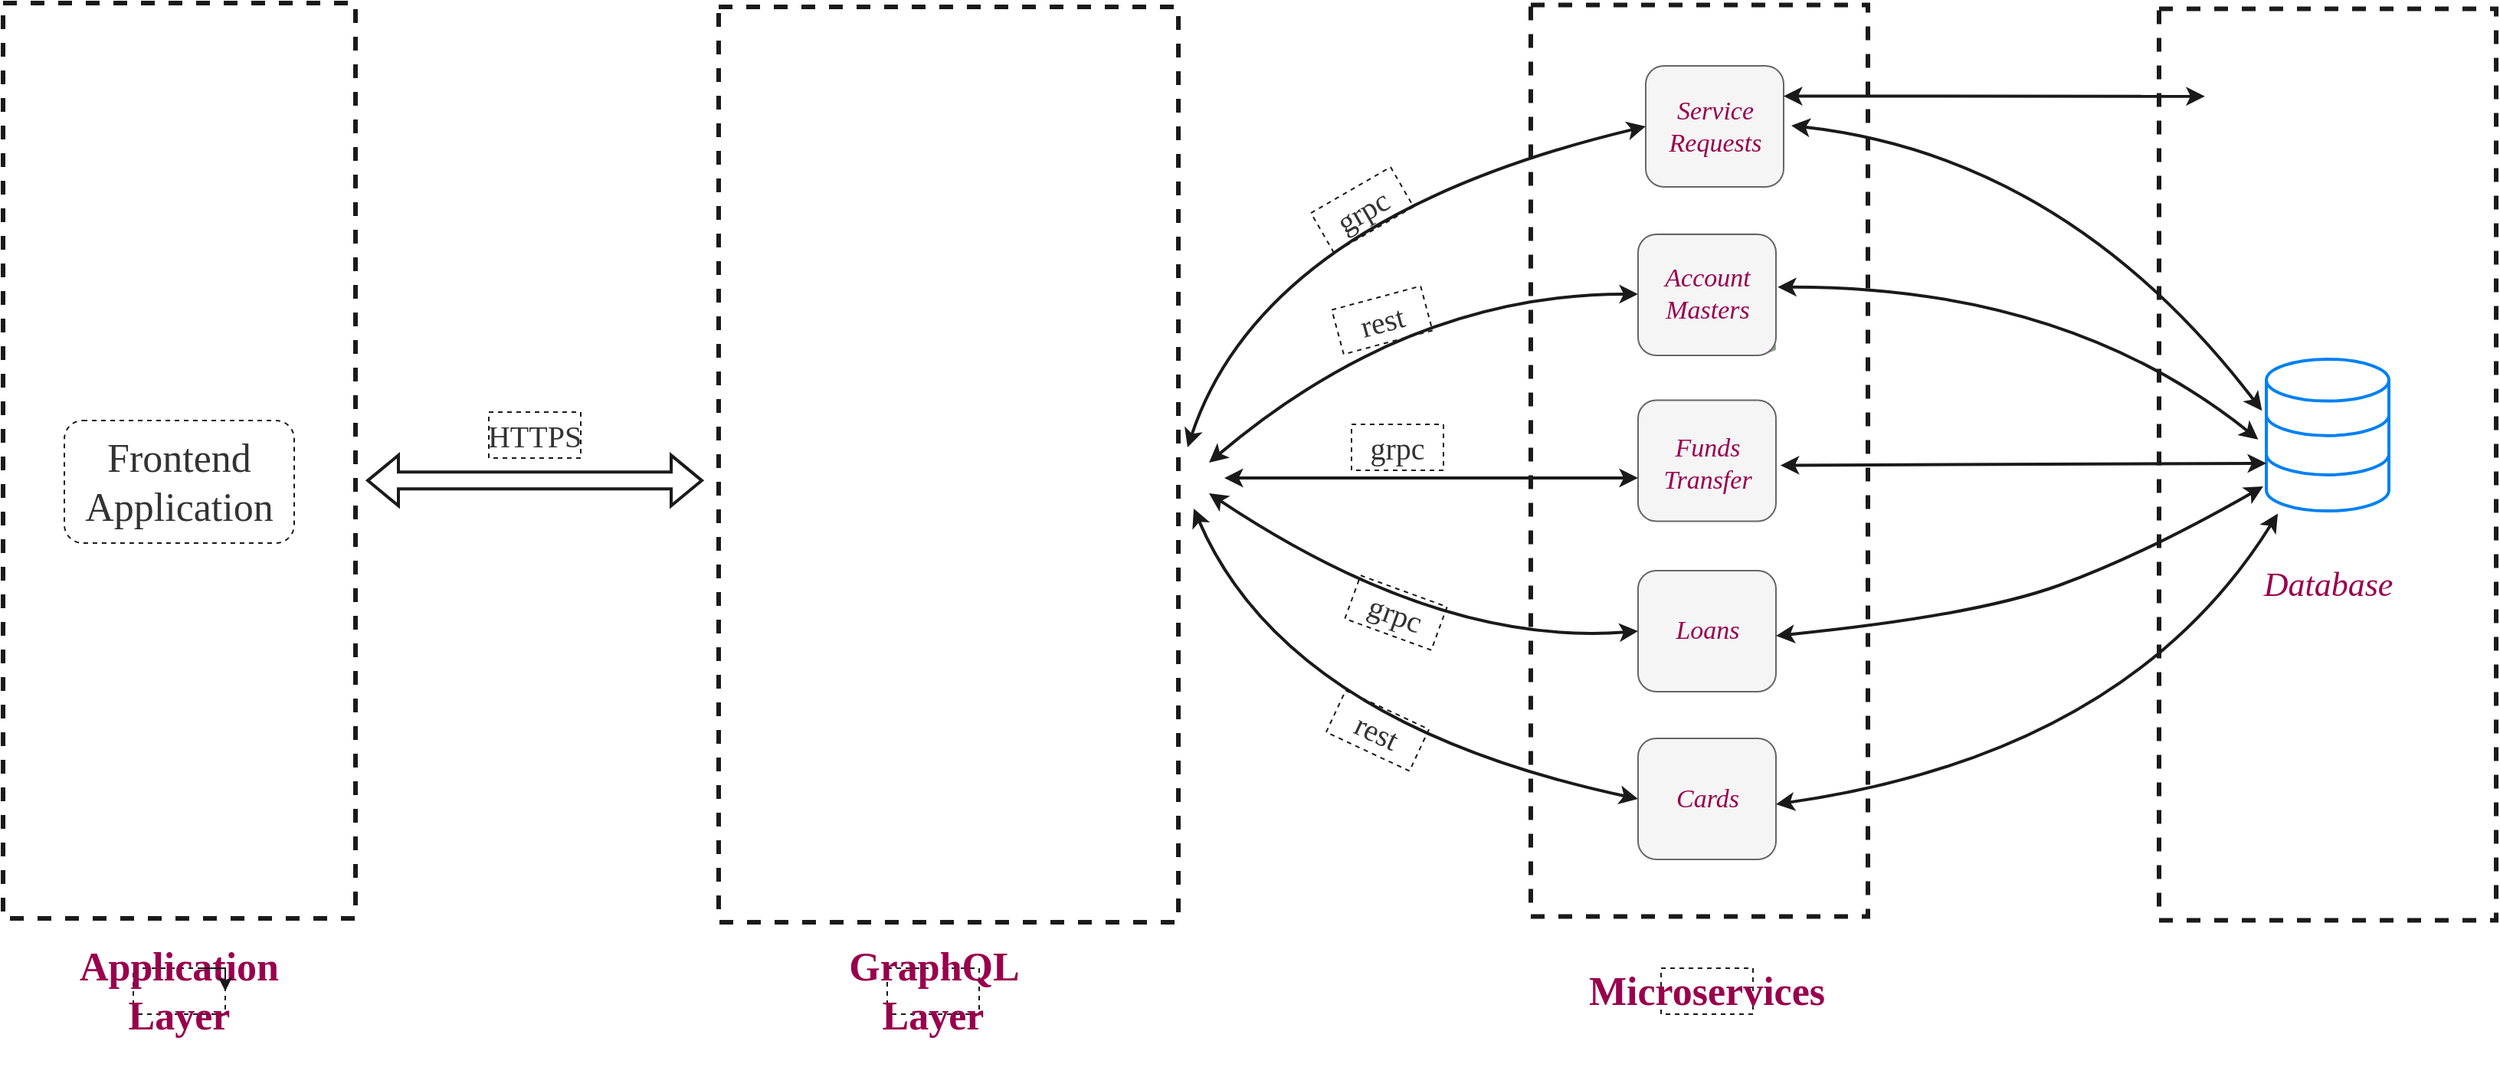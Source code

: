 <mxfile version="20.0.1" type="github" pages="4">
  <diagram id="vRsPocj77_2FEiKNVlzF" name="Top Architecture">
    <mxGraphModel grid="1" page="1" gridSize="10" guides="1" tooltips="1" connect="1" arrows="1" fold="1" pageScale="1" pageWidth="850" pageHeight="1100" math="0" shadow="0">
      <root>
        <mxCell id="0" />
        <mxCell id="1" parent="0" />
        <mxCell id="CYnxBcoMD72s8sqLq3w8-22" value="" style="rounded=0;whiteSpace=wrap;html=1;fontFamily=Tahoma;fontSize=17;fontColor=#99004D;fillColor=none;dashed=1;strokeWidth=3;strokeColor=#1A1A1A;" parent="1" vertex="1">
          <mxGeometry x="560" y="1.25" width="220" height="595" as="geometry" />
        </mxCell>
        <mxCell id="OvXVe50PuMsmTcOjtJaK-5" value="" style="rounded=1;whiteSpace=wrap;html=1;fontFamily=Tahoma;fontSize=20;fontColor=#99004D;strokeColor=#666666;strokeWidth=1;fillColor=#f5f5f5;" vertex="1" parent="1">
          <mxGeometry x="630" y="480" width="90" height="79" as="geometry" />
        </mxCell>
        <mxCell id="OvXVe50PuMsmTcOjtJaK-4" value="" style="rounded=1;whiteSpace=wrap;html=1;fontFamily=Tahoma;fontSize=20;fontColor=#99004D;strokeColor=#666666;strokeWidth=1;fillColor=#f5f5f5;" vertex="1" parent="1">
          <mxGeometry x="630" y="370.5" width="90" height="79" as="geometry" />
        </mxCell>
        <mxCell id="OvXVe50PuMsmTcOjtJaK-3" value="" style="rounded=1;whiteSpace=wrap;html=1;fontFamily=Tahoma;fontSize=20;fontColor=#99004D;strokeColor=#666666;strokeWidth=1;fillColor=#f5f5f5;" vertex="1" parent="1">
          <mxGeometry x="630" y="259.25" width="90" height="79" as="geometry" />
        </mxCell>
        <mxCell id="CYnxBcoMD72s8sqLq3w8-8" value="&lt;div style=&quot;font-size: 17px;&quot;&gt;&lt;span style=&quot;font-size: 17px;&quot;&gt;Funds&lt;/span&gt;&lt;/div&gt;&lt;div style=&quot;font-size: 17px;&quot;&gt;&lt;span style=&quot;font-size: 17px;&quot;&gt;Transfer&lt;br style=&quot;font-size: 17px;&quot;&gt;&lt;/span&gt;&lt;/div&gt;" style="text;html=1;align=center;verticalAlign=middle;resizable=0;points=[];autosize=1;strokeColor=none;fillColor=none;fontStyle=2;fontFamily=Tahoma;fontSize=17;fontColor=#99004D;" parent="1" vertex="1">
          <mxGeometry x="635" y="276.25" width="80" height="50" as="geometry" />
        </mxCell>
        <mxCell id="OvXVe50PuMsmTcOjtJaK-1" value="" style="rounded=1;whiteSpace=wrap;html=1;fontFamily=Tahoma;fontSize=20;fontColor=#99004D;strokeColor=#666666;strokeWidth=1;fillColor=#f5f5f5;" vertex="1" parent="1">
          <mxGeometry x="635" y="41" width="90" height="79" as="geometry" />
        </mxCell>
        <mxCell id="CYnxBcoMD72s8sqLq3w8-30" value="" style="rounded=0;whiteSpace=wrap;html=1;dashed=1;fontFamily=Tahoma;fontSize=26;fontColor=#99004D;fillColor=none;strokeColor=#1A1A1A;strokeWidth=3;" parent="1" vertex="1">
          <mxGeometry x="-437" width="230" height="597.5" as="geometry" />
        </mxCell>
        <mxCell id="CYnxBcoMD72s8sqLq3w8-26" value="" style="rounded=0;whiteSpace=wrap;html=1;dashed=1;fontFamily=Tahoma;fontSize=26;fontColor=#99004D;fillColor=none;strokeColor=#1A1A1A;strokeWidth=3;" parent="1" vertex="1">
          <mxGeometry x="30" y="2.5" width="300" height="597.5" as="geometry" />
        </mxCell>
        <mxCell id="CYnxBcoMD72s8sqLq3w8-9" value="" style="outlineConnect=0;dashed=0;verticalLabelPosition=bottom;verticalAlign=top;align=center;html=1;shape=mxgraph.aws3.db_on_instance;fillColor=#d5e8d4;strokeColor=#1A1A1A;fontColor=#99004D;" parent="1" vertex="1">
          <mxGeometry x="630" y="150" width="90" height="80" as="geometry" />
        </mxCell>
        <mxCell id="CYnxBcoMD72s8sqLq3w8-12" value="Loans" style="text;html=1;align=center;verticalAlign=middle;resizable=0;points=[];autosize=1;strokeColor=none;fillColor=none;fontStyle=2;fontFamily=Tahoma;fontSize=17;fontColor=#99004D;" parent="1" vertex="1">
          <mxGeometry x="645" y="395" width="60" height="30" as="geometry" />
        </mxCell>
        <mxCell id="CYnxBcoMD72s8sqLq3w8-14" value="&lt;span style=&quot;font-size: 17px;&quot;&gt;Cards&lt;/span&gt;" style="text;html=1;align=center;verticalAlign=middle;resizable=0;points=[];autosize=1;strokeColor=none;fillColor=none;fontStyle=2;fontFamily=Tahoma;fontSize=17;fontColor=#99004D;" parent="1" vertex="1">
          <mxGeometry x="645" y="504.5" width="60" height="30" as="geometry" />
        </mxCell>
        <mxCell id="CYnxBcoMD72s8sqLq3w8-16" value="" style="shape=image;verticalLabelPosition=bottom;labelBackgroundColor=default;verticalAlign=top;aspect=fixed;imageAspect=0;image=https://www.kindpng.com/picc/m/250-2500982_apollo-graphql-logo-hd-png-download.png;strokeColor=#1A1A1A;fontColor=#333333;" parent="1" vertex="1">
          <mxGeometry x="55" y="270" width="258.48" height="85" as="geometry" />
        </mxCell>
        <mxCell id="CYnxBcoMD72s8sqLq3w8-23" value="&lt;h1 style=&quot;font-size: 26px;&quot;&gt;&lt;font style=&quot;font-size: 26px;&quot;&gt;Microservices&lt;/font&gt;&lt;/h1&gt;" style="text;html=1;strokeColor=#1A1A1A;fillColor=none;align=center;verticalAlign=middle;whiteSpace=wrap;rounded=0;dashed=1;fontFamily=Tahoma;fontSize=17;fontColor=#99004D;" parent="1" vertex="1">
          <mxGeometry x="645" y="630" width="60" height="30" as="geometry" />
        </mxCell>
        <mxCell id="CYnxBcoMD72s8sqLq3w8-24" value="&lt;div&gt;Frontend&lt;/div&gt;&lt;div&gt;Application&lt;br&gt;&lt;/div&gt;" style="rounded=1;whiteSpace=wrap;html=1;dashed=1;fontFamily=Tahoma;fontSize=26;fontColor=#333333;fillColor=none;strokeColor=#1A1A1A;" parent="1" vertex="1">
          <mxGeometry x="-397" y="272.5" width="150" height="80" as="geometry" />
        </mxCell>
        <mxCell id="CYnxBcoMD72s8sqLq3w8-29" value="&lt;h1 style=&quot;font-size: 26px;&quot;&gt;&lt;font style=&quot;font-size: 26px;&quot;&gt;GraphQL Layer&lt;br&gt;&lt;/font&gt;&lt;/h1&gt;" style="text;html=1;strokeColor=#1A1A1A;fillColor=none;align=center;verticalAlign=middle;whiteSpace=wrap;rounded=0;dashed=1;fontFamily=Tahoma;fontSize=17;fontColor=#99004D;" parent="1" vertex="1">
          <mxGeometry x="140" y="630" width="60" height="30" as="geometry" />
        </mxCell>
        <mxCell id="CYnxBcoMD72s8sqLq3w8-31" value="" style="shape=flexArrow;endArrow=classic;startArrow=classic;html=1;rounded=0;fontFamily=Tahoma;fontSize=12;fontColor=#333333;fillColor=none;strokeColor=#1A1A1A;gradientColor=none;strokeWidth=2;" parent="1" edge="1">
          <mxGeometry width="100" height="100" relative="1" as="geometry">
            <mxPoint x="-200" y="311.67" as="sourcePoint" />
            <mxPoint x="20" y="311.67" as="targetPoint" />
          </mxGeometry>
        </mxCell>
        <mxCell id="CYnxBcoMD72s8sqLq3w8-32" value="&lt;h1 style=&quot;font-size: 26px;&quot;&gt;&lt;font style=&quot;font-size: 26px;&quot;&gt;Application Layer&lt;/font&gt;&lt;/h1&gt;" style="text;html=1;strokeColor=#1A1A1A;fillColor=none;align=center;verticalAlign=middle;whiteSpace=wrap;rounded=0;dashed=1;fontFamily=Tahoma;fontSize=17;fontColor=#99004D;" parent="1" vertex="1">
          <mxGeometry x="-352" y="630" width="60" height="30" as="geometry" />
        </mxCell>
        <mxCell id="CYnxBcoMD72s8sqLq3w8-33" style="edgeStyle=orthogonalEdgeStyle;rounded=0;orthogonalLoop=1;jettySize=auto;html=1;exitX=0.75;exitY=0;exitDx=0;exitDy=0;entryX=1;entryY=0.5;entryDx=0;entryDy=0;fontFamily=Tahoma;fontSize=26;fontColor=#99004D;strokeColor=#1A1A1A;fillColor=#FFFFFF;" parent="1" source="CYnxBcoMD72s8sqLq3w8-32" target="CYnxBcoMD72s8sqLq3w8-32" edge="1">
          <mxGeometry relative="1" as="geometry" />
        </mxCell>
        <mxCell id="CYnxBcoMD72s8sqLq3w8-34" value="" style="endArrow=classic;startArrow=classic;html=1;fontFamily=Tahoma;fontSize=26;fontColor=#333333;strokeColor=#1A1A1A;fillColor=#FFFFFF;curved=1;strokeWidth=2;entryX=0;entryY=0.5;entryDx=0;entryDy=0;" parent="1" target="OvXVe50PuMsmTcOjtJaK-1" edge="1">
          <mxGeometry width="50" height="50" relative="1" as="geometry">
            <mxPoint x="336" y="290" as="sourcePoint" />
            <mxPoint x="639.68" y="79.97" as="targetPoint" />
            <Array as="points">
              <mxPoint x="386" y="140" />
            </Array>
          </mxGeometry>
        </mxCell>
        <mxCell id="CYnxBcoMD72s8sqLq3w8-36" value="" style="endArrow=classic;startArrow=classic;html=1;fontFamily=Tahoma;fontSize=26;fontColor=#333333;strokeColor=#1A1A1A;fillColor=#FFFFFF;curved=1;entryX=0;entryY=0.5;entryDx=0;entryDy=0;entryPerimeter=0;strokeWidth=2;" parent="1" target="CYnxBcoMD72s8sqLq3w8-9" edge="1">
          <mxGeometry width="50" height="50" relative="1" as="geometry">
            <mxPoint x="350" y="300" as="sourcePoint" />
            <mxPoint x="550" y="200" as="targetPoint" />
            <Array as="points">
              <mxPoint x="480" y="190" />
            </Array>
          </mxGeometry>
        </mxCell>
        <mxCell id="CYnxBcoMD72s8sqLq3w8-37" value="" style="endArrow=classic;startArrow=classic;html=1;rounded=0;fontFamily=Tahoma;fontSize=26;fontColor=#333333;strokeColor=#1A1A1A;fillColor=#FFFFFF;strokeWidth=2;" parent="1" edge="1">
          <mxGeometry width="50" height="50" relative="1" as="geometry">
            <mxPoint x="360" y="310" as="sourcePoint" />
            <mxPoint x="630" y="310" as="targetPoint" />
          </mxGeometry>
        </mxCell>
        <mxCell id="CYnxBcoMD72s8sqLq3w8-38" value="" style="endArrow=classic;startArrow=classic;html=1;fontFamily=Tahoma;fontSize=26;fontColor=#333333;strokeColor=#1A1A1A;fillColor=#FFFFFF;curved=1;strokeWidth=2;" parent="1" edge="1">
          <mxGeometry width="50" height="50" relative="1" as="geometry">
            <mxPoint x="350" y="320" as="sourcePoint" />
            <mxPoint x="630" y="410" as="targetPoint" />
            <Array as="points">
              <mxPoint x="500" y="420" />
            </Array>
          </mxGeometry>
        </mxCell>
        <mxCell id="CYnxBcoMD72s8sqLq3w8-39" value="" style="endArrow=classic;startArrow=classic;html=1;fontFamily=Tahoma;fontSize=26;fontColor=#333333;strokeColor=#1A1A1A;fillColor=#FFFFFF;curved=1;strokeWidth=2;entryX=0;entryY=0.5;entryDx=0;entryDy=0;" parent="1" target="OvXVe50PuMsmTcOjtJaK-5" edge="1">
          <mxGeometry width="50" height="50" relative="1" as="geometry">
            <mxPoint x="340" y="330" as="sourcePoint" />
            <mxPoint x="960" y="493.14" as="targetPoint" />
            <Array as="points">
              <mxPoint x="400" y="470" />
            </Array>
          </mxGeometry>
        </mxCell>
        <mxCell id="CYnxBcoMD72s8sqLq3w8-41" value="grpc" style="text;html=1;strokeColor=#1A1A1A;fillColor=none;align=center;verticalAlign=middle;whiteSpace=wrap;rounded=0;dashed=1;fontFamily=Tahoma;fontSize=20;fontColor=#333333;rotation=-30;" parent="1" vertex="1">
          <mxGeometry x="420" y="120" width="60" height="30" as="geometry" />
        </mxCell>
        <mxCell id="CYnxBcoMD72s8sqLq3w8-42" value="grpc" style="text;html=1;strokeColor=#1A1A1A;fillColor=none;align=center;verticalAlign=middle;whiteSpace=wrap;rounded=0;dashed=1;fontFamily=Tahoma;fontSize=20;fontColor=#333333;rotation=0;" parent="1" vertex="1">
          <mxGeometry x="443" y="275" width="60" height="30" as="geometry" />
        </mxCell>
        <mxCell id="CYnxBcoMD72s8sqLq3w8-43" value="grpc" style="text;html=1;strokeColor=#1A1A1A;fillColor=none;align=center;verticalAlign=middle;whiteSpace=wrap;rounded=0;dashed=1;fontFamily=Tahoma;fontSize=20;fontColor=#333333;rotation=20;" parent="1" vertex="1">
          <mxGeometry x="442" y="383" width="60" height="30" as="geometry" />
        </mxCell>
        <mxCell id="CYnxBcoMD72s8sqLq3w8-46" value="rest" style="text;html=1;strokeColor=#1A1A1A;fillColor=none;align=center;verticalAlign=middle;whiteSpace=wrap;rounded=0;dashed=1;fontFamily=Tahoma;fontSize=20;fontColor=#333333;rotation=-15;" parent="1" vertex="1">
          <mxGeometry x="433" y="192" width="60" height="30" as="geometry" />
        </mxCell>
        <mxCell id="CYnxBcoMD72s8sqLq3w8-48" value="rest" style="text;html=1;strokeColor=#1A1A1A;fillColor=none;align=center;verticalAlign=middle;whiteSpace=wrap;rounded=0;dashed=1;fontFamily=Tahoma;fontSize=20;fontColor=#333333;rotation=25;" parent="1" vertex="1">
          <mxGeometry x="430" y="460" width="60" height="30" as="geometry" />
        </mxCell>
        <mxCell id="CYnxBcoMD72s8sqLq3w8-51" value="HTTPS" style="text;html=1;strokeColor=#1A1A1A;fillColor=none;align=center;verticalAlign=middle;whiteSpace=wrap;rounded=0;dashed=1;fontFamily=Tahoma;fontSize=20;fontColor=#333333;" parent="1" vertex="1">
          <mxGeometry x="-120" y="267" width="60" height="30" as="geometry" />
        </mxCell>
        <mxCell id="OvXVe50PuMsmTcOjtJaK-2" value="" style="rounded=1;whiteSpace=wrap;html=1;fontFamily=Tahoma;fontSize=20;fontColor=#99004D;strokeColor=#666666;strokeWidth=1;fillColor=#f5f5f5;" vertex="1" parent="1">
          <mxGeometry x="630" y="151" width="90" height="79" as="geometry" />
        </mxCell>
        <mxCell id="CYnxBcoMD72s8sqLq3w8-3" value="&lt;div style=&quot;font-size: 17px;&quot;&gt;&lt;span style=&quot;font-size: 17px;&quot;&gt;Account &lt;br style=&quot;font-size: 17px;&quot;&gt;&lt;/span&gt;&lt;/div&gt;&lt;div style=&quot;font-size: 17px;&quot;&gt;&lt;span style=&quot;font-size: 17px;&quot;&gt;Masters&lt;br style=&quot;font-size: 17px;&quot;&gt;&lt;/span&gt;&lt;/div&gt;" style="text;html=1;align=center;verticalAlign=middle;resizable=0;points=[];autosize=1;strokeColor=none;fillColor=none;fontStyle=2;fontFamily=Tahoma;fontSize=17;fontColor=#99004D;" parent="1" vertex="1">
          <mxGeometry x="635" y="165" width="80" height="50" as="geometry" />
        </mxCell>
        <mxCell id="OvXVe50PuMsmTcOjtJaK-6" value="" style="rounded=0;whiteSpace=wrap;html=1;fontFamily=Tahoma;fontSize=17;fontColor=#99004D;fillColor=none;dashed=1;strokeWidth=3;strokeColor=#1A1A1A;" vertex="1" parent="1">
          <mxGeometry x="970" y="3.75" width="220" height="595" as="geometry" />
        </mxCell>
        <mxCell id="OvXVe50PuMsmTcOjtJaK-7" value="" style="html=1;verticalLabelPosition=bottom;align=center;labelBackgroundColor=#ffffff;verticalAlign=top;strokeWidth=2;strokeColor=#0080F0;shadow=0;dashed=0;shape=mxgraph.ios7.icons.data;fontFamily=Tahoma;fontSize=20;fontColor=#333333;fillColor=none;" vertex="1" parent="1">
          <mxGeometry x="1040" y="232.45" width="80" height="99.1" as="geometry" />
        </mxCell>
        <mxCell id="OvXVe50PuMsmTcOjtJaK-10" value="" style="endArrow=classic;startArrow=classic;html=1;fontFamily=Tahoma;fontSize=22;fontColor=#99004D;strokeColor=#1A1A1A;strokeWidth=2;fillColor=none;gradientColor=none;curved=1;entryX=-0.035;entryY=0.34;entryDx=0;entryDy=0;entryPerimeter=0;" edge="1" parent="1" target="OvXVe50PuMsmTcOjtJaK-7">
          <mxGeometry width="50" height="50" relative="1" as="geometry">
            <mxPoint x="730" y="80" as="sourcePoint" />
            <mxPoint x="1047" y="76.0" as="targetPoint" />
            <Array as="points">
              <mxPoint x="910" y="100" />
            </Array>
          </mxGeometry>
        </mxCell>
        <mxCell id="OvXVe50PuMsmTcOjtJaK-11" value="" style="endArrow=classic;startArrow=classic;html=1;fontFamily=Tahoma;fontSize=22;fontColor=#99004D;strokeColor=#1A1A1A;strokeWidth=2;fillColor=none;gradientColor=none;curved=1;entryX=-0.066;entryY=0.529;entryDx=0;entryDy=0;entryPerimeter=0;exitX=1.076;exitY=0.407;exitDx=0;exitDy=0;exitPerimeter=0;" edge="1" parent="1" source="CYnxBcoMD72s8sqLq3w8-3" target="OvXVe50PuMsmTcOjtJaK-7">
          <mxGeometry width="50" height="50" relative="1" as="geometry">
            <mxPoint x="660" y="440" as="sourcePoint" />
            <mxPoint x="710" y="390" as="targetPoint" />
            <Array as="points">
              <mxPoint x="910" y="185" />
            </Array>
          </mxGeometry>
        </mxCell>
        <mxCell id="OvXVe50PuMsmTcOjtJaK-12" value="" style="endArrow=classic;startArrow=classic;html=1;fontFamily=Tahoma;fontSize=22;fontColor=#99004D;strokeColor=#1A1A1A;strokeWidth=2;fillColor=none;gradientColor=none;curved=1;exitX=1.099;exitY=0.51;exitDx=0;exitDy=0;exitPerimeter=0;entryX=0;entryY=0.686;entryDx=0;entryDy=0;entryPerimeter=0;" edge="1" parent="1" source="CYnxBcoMD72s8sqLq3w8-8" target="OvXVe50PuMsmTcOjtJaK-7">
          <mxGeometry width="50" height="50" relative="1" as="geometry">
            <mxPoint x="731.08" y="195.35" as="sourcePoint" />
            <mxPoint x="1054.72" y="104.424" as="targetPoint" />
            <Array as="points" />
          </mxGeometry>
        </mxCell>
        <mxCell id="OvXVe50PuMsmTcOjtJaK-14" value="" style="endArrow=classic;startArrow=classic;html=1;fontFamily=Tahoma;fontSize=22;fontColor=#99004D;strokeColor=#1A1A1A;strokeWidth=2;fillColor=none;gradientColor=none;curved=1;exitX=1.099;exitY=0.51;exitDx=0;exitDy=0;exitPerimeter=0;entryX=-0.025;entryY=0.838;entryDx=0;entryDy=0;entryPerimeter=0;" edge="1" parent="1" target="OvXVe50PuMsmTcOjtJaK-7">
          <mxGeometry width="50" height="50" relative="1" as="geometry">
            <mxPoint x="720.0" y="413.02" as="sourcePoint" />
            <mxPoint x="1057.08" y="259.253" as="targetPoint" />
            <Array as="points">
              <mxPoint x="850" y="400" />
              <mxPoint x="960" y="360" />
            </Array>
          </mxGeometry>
        </mxCell>
        <mxCell id="OvXVe50PuMsmTcOjtJaK-15" value="" style="endArrow=classic;startArrow=classic;html=1;fontFamily=Tahoma;fontSize=22;fontColor=#99004D;strokeColor=#1A1A1A;strokeWidth=2;fillColor=none;gradientColor=none;curved=1;exitX=1.099;exitY=0.51;exitDx=0;exitDy=0;exitPerimeter=0;entryX=0.094;entryY=1.017;entryDx=0;entryDy=0;entryPerimeter=0;" edge="1" parent="1" target="OvXVe50PuMsmTcOjtJaK-7">
          <mxGeometry width="50" height="50" relative="1" as="geometry">
            <mxPoint x="720.0" y="522.99" as="sourcePoint" />
            <mxPoint x="1080" y="180" as="targetPoint" />
            <Array as="points">
              <mxPoint x="950" y="490" />
            </Array>
          </mxGeometry>
        </mxCell>
        <mxCell id="OvXVe50PuMsmTcOjtJaK-16" value="" style="shape=image;verticalLabelPosition=bottom;labelBackgroundColor=default;verticalAlign=top;aspect=fixed;imageAspect=0;image=https://www.vectorlogo.zone/logos/rabbitmq/rabbitmq-ar21.png;" vertex="1" parent="1">
          <mxGeometry x="1001.5" y="41.5" width="157" height="78.5" as="geometry" />
        </mxCell>
        <mxCell id="OvXVe50PuMsmTcOjtJaK-17" value="&lt;div style=&quot;font-size: 17px;&quot;&gt;&lt;span style=&quot;font-size: 17px;&quot;&gt;Service &lt;br&gt;&lt;/span&gt;&lt;/div&gt;&lt;div style=&quot;font-size: 17px;&quot;&gt;&lt;span style=&quot;font-size: 17px;&quot;&gt;Requests&lt;br style=&quot;font-size: 17px;&quot;&gt;&lt;/span&gt;&lt;/div&gt;" style="text;html=1;align=center;verticalAlign=middle;resizable=0;points=[];autosize=1;strokeColor=none;fillColor=none;fontStyle=2;fontFamily=Tahoma;fontSize=17;fontColor=#99004D;" vertex="1" parent="1">
          <mxGeometry x="640" y="55.5" width="80" height="50" as="geometry" />
        </mxCell>
        <mxCell id="OvXVe50PuMsmTcOjtJaK-18" value="" style="endArrow=classic;startArrow=classic;html=1;fontFamily=Tahoma;fontSize=22;fontColor=#99004D;strokeColor=#1A1A1A;strokeWidth=2;fillColor=none;gradientColor=none;curved=1;exitX=1;exitY=0.25;exitDx=0;exitDy=0;entryX=0.136;entryY=0.096;entryDx=0;entryDy=0;entryPerimeter=0;" edge="1" parent="1" source="OvXVe50PuMsmTcOjtJaK-1" target="OvXVe50PuMsmTcOjtJaK-6">
          <mxGeometry width="50" height="50" relative="1" as="geometry">
            <mxPoint x="850" y="140" as="sourcePoint" />
            <mxPoint x="1000" y="360" as="targetPoint" />
          </mxGeometry>
        </mxCell>
        <mxCell id="OvXVe50PuMsmTcOjtJaK-19" value="Database" style="text;html=1;align=center;verticalAlign=middle;resizable=0;points=[];autosize=1;strokeColor=none;fillColor=none;fontStyle=2;fontFamily=Tahoma;fontSize=22;fontColor=#99004D;" vertex="1" parent="1">
          <mxGeometry x="1025" y="365" width="110" height="30" as="geometry" />
        </mxCell>
      </root>
    </mxGraphModel>
  </diagram>
  <diagram id="tWN6ITL1jaFZWvNV8QjN" name="Frontend">
    <mxGraphModel dx="2030" dy="671" grid="1" gridSize="1" guides="1" tooltips="1" connect="1" arrows="1" fold="1" page="1" pageScale="1" pageWidth="827" pageHeight="1169" math="0" shadow="0">
      <root>
        <mxCell id="0" />
        <mxCell id="1" parent="0" />
        <mxCell id="mEwxDdKx8X9GUq1SJ9Rs-5" value="Customer Overview" style="text;html=1;strokeColor=none;fillColor=none;align=center;verticalAlign=middle;whiteSpace=wrap;rounded=0;fontStyle=1" parent="1" vertex="1">
          <mxGeometry x="50" y="25" width="120" height="30" as="geometry" />
        </mxCell>
        <mxCell id="mEwxDdKx8X9GUq1SJ9Rs-6" value="Transactions" style="text;html=1;strokeColor=none;fillColor=none;align=center;verticalAlign=middle;whiteSpace=wrap;rounded=0;" parent="1" vertex="1">
          <mxGeometry x="330" y="25" width="120" height="30" as="geometry" />
        </mxCell>
        <mxCell id="mEwxDdKx8X9GUq1SJ9Rs-7" value="Services" style="text;html=1;strokeColor=none;fillColor=none;align=center;verticalAlign=middle;whiteSpace=wrap;rounded=0;" parent="1" vertex="1">
          <mxGeometry x="580" y="25" width="120" height="30" as="geometry" />
        </mxCell>
        <mxCell id="mEwxDdKx8X9GUq1SJ9Rs-8" value="" style="rounded=1;whiteSpace=wrap;html=1;" parent="1" vertex="1">
          <mxGeometry x="27" y="107" width="335" height="195" as="geometry" />
        </mxCell>
        <mxCell id="mEwxDdKx8X9GUq1SJ9Rs-9" value="Personal Information" style="text;html=1;align=center;verticalAlign=middle;resizable=0;points=[];autosize=1;strokeColor=none;fillColor=none;" parent="1" vertex="1">
          <mxGeometry x="132" y="117" width="125" height="20" as="geometry" />
        </mxCell>
        <mxCell id="mEwxDdKx8X9GUq1SJ9Rs-10" value="" style="endArrow=none;html=1;rounded=0;" parent="1" edge="1">
          <mxGeometry width="50" height="50" relative="1" as="geometry">
            <mxPoint x="27" y="142" as="sourcePoint" />
            <mxPoint x="362" y="142" as="targetPoint" />
          </mxGeometry>
        </mxCell>
        <mxCell id="mEwxDdKx8X9GUq1SJ9Rs-11" value="Name:" style="text;html=1;align=center;verticalAlign=middle;resizable=0;points=[];autosize=1;strokeColor=none;fillColor=none;" parent="1" vertex="1">
          <mxGeometry x="57" y="157" width="50" height="20" as="geometry" />
        </mxCell>
        <mxCell id="mEwxDdKx8X9GUq1SJ9Rs-12" value="Age:" style="text;html=1;strokeColor=none;fillColor=none;align=center;verticalAlign=middle;whiteSpace=wrap;rounded=0;" parent="1" vertex="1">
          <mxGeometry x="47" y="172" width="60" height="30" as="geometry" />
        </mxCell>
        <mxCell id="mEwxDdKx8X9GUq1SJ9Rs-13" value="Sex:" style="text;html=1;strokeColor=none;fillColor=none;align=center;verticalAlign=middle;whiteSpace=wrap;rounded=0;" parent="1" vertex="1">
          <mxGeometry x="47" y="197" width="60" height="30" as="geometry" />
        </mxCell>
        <mxCell id="mEwxDdKx8X9GUq1SJ9Rs-14" value="DoB:" style="text;html=1;strokeColor=none;fillColor=none;align=center;verticalAlign=middle;whiteSpace=wrap;rounded=0;" parent="1" vertex="1">
          <mxGeometry x="47" y="217" width="60" height="30" as="geometry" />
        </mxCell>
        <mxCell id="mEwxDdKx8X9GUq1SJ9Rs-15" value="National ID:" style="text;html=1;strokeColor=none;fillColor=none;align=center;verticalAlign=middle;whiteSpace=wrap;rounded=0;" parent="1" vertex="1">
          <mxGeometry x="52" y="242" width="85" height="30" as="geometry" />
        </mxCell>
        <mxCell id="mEwxDdKx8X9GUq1SJ9Rs-16" value="Address:" style="text;html=1;strokeColor=none;fillColor=none;align=center;verticalAlign=middle;whiteSpace=wrap;rounded=0;" parent="1" vertex="1">
          <mxGeometry x="57" y="267" width="60" height="30" as="geometry" />
        </mxCell>
        <mxCell id="mEwxDdKx8X9GUq1SJ9Rs-17" value="Andrew Symonds" style="text;html=1;strokeColor=none;fillColor=none;align=center;verticalAlign=middle;whiteSpace=wrap;rounded=0;" parent="1" vertex="1">
          <mxGeometry x="142" y="152" width="170" height="30" as="geometry" />
        </mxCell>
        <mxCell id="mEwxDdKx8X9GUq1SJ9Rs-18" value="50" style="text;html=1;strokeColor=none;fillColor=none;align=center;verticalAlign=middle;whiteSpace=wrap;rounded=0;" parent="1" vertex="1">
          <mxGeometry x="167" y="172" width="60" height="30" as="geometry" />
        </mxCell>
        <mxCell id="mEwxDdKx8X9GUq1SJ9Rs-19" value="Male" style="text;html=1;strokeColor=none;fillColor=none;align=center;verticalAlign=middle;whiteSpace=wrap;rounded=0;" parent="1" vertex="1">
          <mxGeometry x="172" y="192" width="60" height="30" as="geometry" />
        </mxCell>
        <mxCell id="mEwxDdKx8X9GUq1SJ9Rs-20" value="29/12/1972" style="text;html=1;strokeColor=none;fillColor=none;align=center;verticalAlign=middle;whiteSpace=wrap;rounded=0;" parent="1" vertex="1">
          <mxGeometry x="187" y="217" width="60" height="30" as="geometry" />
        </mxCell>
        <mxCell id="mEwxDdKx8X9GUq1SJ9Rs-22" value="BY*******N" style="text;html=1;strokeColor=none;fillColor=none;align=center;verticalAlign=middle;whiteSpace=wrap;rounded=0;" parent="1" vertex="1">
          <mxGeometry x="187" y="242" width="60" height="30" as="geometry" />
        </mxCell>
        <mxCell id="mEwxDdKx8X9GUq1SJ9Rs-23" value="101, Clock Tower, Gurgaon" style="text;html=1;strokeColor=none;fillColor=none;align=center;verticalAlign=middle;whiteSpace=wrap;rounded=0;" parent="1" vertex="1">
          <mxGeometry x="137" y="267" width="230" height="30" as="geometry" />
        </mxCell>
        <mxCell id="mEwxDdKx8X9GUq1SJ9Rs-24" value="" style="rounded=1;whiteSpace=wrap;html=1;" vertex="1" parent="1">
          <mxGeometry x="455" y="75" width="335" height="200" as="geometry" />
        </mxCell>
        <mxCell id="mEwxDdKx8X9GUq1SJ9Rs-25" value="Account Details" style="text;html=1;align=center;verticalAlign=middle;resizable=0;points=[];autosize=1;strokeColor=none;fillColor=none;" vertex="1" parent="1">
          <mxGeometry x="575" y="85" width="95" height="20" as="geometry" />
        </mxCell>
        <mxCell id="mEwxDdKx8X9GUq1SJ9Rs-26" value="" style="endArrow=none;html=1;rounded=0;" edge="1" parent="1">
          <mxGeometry width="50" height="50" relative="1" as="geometry">
            <mxPoint x="455" y="110" as="sourcePoint" />
            <mxPoint x="790.0" y="110" as="targetPoint" />
          </mxGeometry>
        </mxCell>
        <mxCell id="mEwxDdKx8X9GUq1SJ9Rs-27" value="Account No.:" style="text;html=1;align=center;verticalAlign=middle;resizable=0;points=[];autosize=1;strokeColor=none;fillColor=none;" vertex="1" parent="1">
          <mxGeometry x="482.5" y="122.5" width="80" height="20" as="geometry" />
        </mxCell>
        <mxCell id="mEwxDdKx8X9GUq1SJ9Rs-31" value="Rate of Interest" style="text;html=1;strokeColor=none;fillColor=none;align=center;verticalAlign=middle;whiteSpace=wrap;rounded=0;" vertex="1" parent="1">
          <mxGeometry x="475" y="177.5" width="105" height="30" as="geometry" />
        </mxCell>
        <mxCell id="mEwxDdKx8X9GUq1SJ9Rs-32" value="IFSC:" style="text;html=1;strokeColor=none;fillColor=none;align=center;verticalAlign=middle;whiteSpace=wrap;rounded=0;" vertex="1" parent="1">
          <mxGeometry x="475" y="137.5" width="60" height="30" as="geometry" />
        </mxCell>
        <mxCell id="mEwxDdKx8X9GUq1SJ9Rs-33" value="1021********34" style="text;html=1;strokeColor=none;fillColor=none;align=center;verticalAlign=middle;whiteSpace=wrap;rounded=0;" vertex="1" parent="1">
          <mxGeometry x="572.5" y="115" width="170" height="30" as="geometry" />
        </mxCell>
        <mxCell id="mEwxDdKx8X9GUq1SJ9Rs-37" value="3.5%" style="text;html=1;strokeColor=none;fillColor=none;align=center;verticalAlign=middle;whiteSpace=wrap;rounded=0;" vertex="1" parent="1">
          <mxGeometry x="612.5" y="182.5" width="60" height="30" as="geometry" />
        </mxCell>
        <mxCell id="mEwxDdKx8X9GUq1SJ9Rs-38" value="HZ002345" style="text;html=1;strokeColor=none;fillColor=none;align=center;verticalAlign=middle;whiteSpace=wrap;rounded=0;" vertex="1" parent="1">
          <mxGeometry x="532.5" y="135" width="230" height="30" as="geometry" />
        </mxCell>
        <mxCell id="mEwxDdKx8X9GUq1SJ9Rs-43" value="Balance:" style="text;html=1;strokeColor=none;fillColor=none;align=center;verticalAlign=middle;whiteSpace=wrap;rounded=0;" vertex="1" parent="1">
          <mxGeometry x="482.5" y="157.5" width="60" height="30" as="geometry" />
        </mxCell>
        <mxCell id="mEwxDdKx8X9GUq1SJ9Rs-44" value="Account Type:" style="text;html=1;strokeColor=none;fillColor=none;align=center;verticalAlign=middle;whiteSpace=wrap;rounded=0;" vertex="1" parent="1">
          <mxGeometry x="482.5" y="202.5" width="85" height="30" as="geometry" />
        </mxCell>
        <mxCell id="mEwxDdKx8X9GUq1SJ9Rs-45" value="Home branch code:" style="text;html=1;strokeColor=none;fillColor=none;align=center;verticalAlign=middle;whiteSpace=wrap;rounded=0;" vertex="1" parent="1">
          <mxGeometry x="482.5" y="227.5" width="115" height="30" as="geometry" />
        </mxCell>
        <mxCell id="mEwxDdKx8X9GUq1SJ9Rs-46" value="50,000" style="text;html=1;strokeColor=none;fillColor=none;align=center;verticalAlign=middle;whiteSpace=wrap;rounded=0;" vertex="1" parent="1">
          <mxGeometry x="612.5" y="162.5" width="60" height="30.5" as="geometry" />
        </mxCell>
        <mxCell id="mEwxDdKx8X9GUq1SJ9Rs-47" value="Saving Account" style="text;html=1;strokeColor=none;fillColor=none;align=center;verticalAlign=middle;whiteSpace=wrap;rounded=0;" vertex="1" parent="1">
          <mxGeometry x="602.5" y="202.5" width="115" height="30" as="geometry" />
        </mxCell>
        <mxCell id="mEwxDdKx8X9GUq1SJ9Rs-48" value="HauzKhas0023" style="text;html=1;strokeColor=none;fillColor=none;align=center;verticalAlign=middle;whiteSpace=wrap;rounded=0;" vertex="1" parent="1">
          <mxGeometry x="632.5" y="227.5" width="60" height="30" as="geometry" />
        </mxCell>
        <mxCell id="mEwxDdKx8X9GUq1SJ9Rs-49" value="" style="shape=image;html=1;verticalAlign=top;verticalLabelPosition=bottom;labelBackgroundColor=#ffffff;imageAspect=0;aspect=fixed;image=https://cdn2.iconfinder.com/data/icons/boxicons-regular-vol-3/24/bx-rupee-128.png" vertex="1" parent="1">
          <mxGeometry x="667.5" y="170" width="15" height="15" as="geometry" />
        </mxCell>
        <mxCell id="mEwxDdKx8X9GUq1SJ9Rs-165" value="Accounts" style="shape=table;startSize=30;container=1;collapsible=0;childLayout=tableLayout;fontStyle=1;align=center;swimlaneFillColor=default;rounded=1;" parent="1" vertex="1">
          <mxGeometry x="52" y="373" width="730" height="190" as="geometry" />
        </mxCell>
        <mxCell id="mEwxDdKx8X9GUq1SJ9Rs-184" style="shape=tableRow;horizontal=0;startSize=0;swimlaneHead=0;swimlaneBody=0;top=0;left=0;bottom=0;right=0;collapsible=0;dropTarget=0;fillColor=none;points=[[0,0.5],[1,0.5]];portConstraint=eastwest;" parent="mEwxDdKx8X9GUq1SJ9Rs-165" vertex="1">
          <mxGeometry y="30" width="730" height="40" as="geometry" />
        </mxCell>
        <mxCell id="mEwxDdKx8X9GUq1SJ9Rs-185" value="&lt;span style=&quot;color: rgba(0, 0, 0, 0); font-family: monospace; font-size: 0px; text-align: start;&quot;&gt;A&lt;/span&gt;" style="shape=partialRectangle;html=1;whiteSpace=wrap;connectable=0;fillColor=none;top=0;left=0;bottom=0;right=0;overflow=hidden;" parent="mEwxDdKx8X9GUq1SJ9Rs-184" vertex="1">
          <mxGeometry width="146" height="40" as="geometry">
            <mxRectangle width="146" height="40" as="alternateBounds" />
          </mxGeometry>
        </mxCell>
        <mxCell id="ft9Ys9qT609hHAJg218L-35" value="IFSC" style="shape=partialRectangle;html=1;whiteSpace=wrap;connectable=0;fillColor=none;top=0;left=0;bottom=0;right=0;overflow=hidden;" vertex="1" parent="mEwxDdKx8X9GUq1SJ9Rs-184">
          <mxGeometry x="146" width="146" height="40" as="geometry">
            <mxRectangle width="146" height="40" as="alternateBounds" />
          </mxGeometry>
        </mxCell>
        <mxCell id="mEwxDdKx8X9GUq1SJ9Rs-186" value="&lt;b&gt;Balance&lt;/b&gt;" style="shape=partialRectangle;html=1;whiteSpace=wrap;connectable=0;fillColor=none;top=0;left=0;bottom=0;right=0;overflow=hidden;" parent="mEwxDdKx8X9GUq1SJ9Rs-184" vertex="1">
          <mxGeometry x="292" width="146" height="40" as="geometry">
            <mxRectangle width="146" height="40" as="alternateBounds" />
          </mxGeometry>
        </mxCell>
        <mxCell id="mEwxDdKx8X9GUq1SJ9Rs-187" value="&lt;b&gt;Interest&lt;/b&gt;" style="shape=partialRectangle;html=1;whiteSpace=wrap;connectable=0;fillColor=none;top=0;left=0;bottom=0;right=0;overflow=hidden;" parent="mEwxDdKx8X9GUq1SJ9Rs-184" vertex="1">
          <mxGeometry x="438" width="145" height="40" as="geometry">
            <mxRectangle width="145" height="40" as="alternateBounds" />
          </mxGeometry>
        </mxCell>
        <mxCell id="mEwxDdKx8X9GUq1SJ9Rs-188" value="&lt;b&gt;Type&lt;/b&gt;" style="shape=partialRectangle;html=1;whiteSpace=wrap;connectable=0;fillColor=none;top=0;left=0;bottom=0;right=0;overflow=hidden;" parent="mEwxDdKx8X9GUq1SJ9Rs-184" vertex="1">
          <mxGeometry x="583" width="147" height="40" as="geometry">
            <mxRectangle width="147" height="40" as="alternateBounds" />
          </mxGeometry>
        </mxCell>
        <mxCell id="mEwxDdKx8X9GUq1SJ9Rs-166" value="" style="shape=tableRow;horizontal=0;startSize=0;swimlaneHead=0;swimlaneBody=0;top=0;left=0;bottom=0;right=0;collapsible=0;dropTarget=0;fillColor=none;points=[[0,0.5],[1,0.5]];portConstraint=eastwest;" parent="mEwxDdKx8X9GUq1SJ9Rs-165" vertex="1">
          <mxGeometry y="70" width="730" height="40" as="geometry" />
        </mxCell>
        <mxCell id="mEwxDdKx8X9GUq1SJ9Rs-181" value="1021********34" style="shape=partialRectangle;html=1;whiteSpace=wrap;connectable=0;fillColor=none;top=0;left=0;bottom=0;right=0;overflow=hidden;" parent="mEwxDdKx8X9GUq1SJ9Rs-166" vertex="1">
          <mxGeometry width="146" height="40" as="geometry">
            <mxRectangle width="146" height="40" as="alternateBounds" />
          </mxGeometry>
        </mxCell>
        <mxCell id="ft9Ys9qT609hHAJg218L-36" value="&#xa;&lt;span style=&quot;color: rgb(0, 0, 0); font-family: Helvetica; font-size: 12px; font-style: normal; font-variant-ligatures: normal; font-variant-caps: normal; font-weight: 400; letter-spacing: normal; orphans: 2; text-align: center; text-indent: 0px; text-transform: none; widows: 2; word-spacing: 0px; -webkit-text-stroke-width: 0px; background-color: rgb(248, 249, 250); text-decoration-thickness: initial; text-decoration-style: initial; text-decoration-color: initial; float: none; display: inline !important;&quot;&gt;HZ002345&lt;/span&gt;&#xa;&#xa;" style="shape=partialRectangle;html=1;whiteSpace=wrap;connectable=0;fillColor=none;top=0;left=0;bottom=0;right=0;overflow=hidden;" vertex="1" parent="mEwxDdKx8X9GUq1SJ9Rs-166">
          <mxGeometry x="146" width="146" height="40" as="geometry">
            <mxRectangle width="146" height="40" as="alternateBounds" />
          </mxGeometry>
        </mxCell>
        <mxCell id="mEwxDdKx8X9GUq1SJ9Rs-178" value="4,000" style="shape=partialRectangle;html=1;whiteSpace=wrap;connectable=0;fillColor=none;top=0;left=0;bottom=0;right=0;overflow=hidden;" parent="mEwxDdKx8X9GUq1SJ9Rs-166" vertex="1">
          <mxGeometry x="292" width="146" height="40" as="geometry">
            <mxRectangle width="146" height="40" as="alternateBounds" />
          </mxGeometry>
        </mxCell>
        <mxCell id="mEwxDdKx8X9GUq1SJ9Rs-167" value="3.5%" style="shape=partialRectangle;html=1;whiteSpace=wrap;connectable=0;fillColor=none;top=0;left=0;bottom=0;right=0;overflow=hidden;" parent="mEwxDdKx8X9GUq1SJ9Rs-166" vertex="1">
          <mxGeometry x="438" width="145" height="40" as="geometry">
            <mxRectangle width="145" height="40" as="alternateBounds" />
          </mxGeometry>
        </mxCell>
        <mxCell id="mEwxDdKx8X9GUq1SJ9Rs-168" value="Saving" style="shape=partialRectangle;html=1;whiteSpace=wrap;connectable=0;fillColor=none;top=0;left=0;bottom=0;right=0;overflow=hidden;" parent="mEwxDdKx8X9GUq1SJ9Rs-166" vertex="1">
          <mxGeometry x="583" width="147" height="40" as="geometry">
            <mxRectangle width="147" height="40" as="alternateBounds" />
          </mxGeometry>
        </mxCell>
        <mxCell id="mEwxDdKx8X9GUq1SJ9Rs-170" value="" style="shape=tableRow;horizontal=0;startSize=0;swimlaneHead=0;swimlaneBody=0;top=0;left=0;bottom=0;right=0;collapsible=0;dropTarget=0;fillColor=none;points=[[0,0.5],[1,0.5]];portConstraint=eastwest;" parent="mEwxDdKx8X9GUq1SJ9Rs-165" vertex="1">
          <mxGeometry y="110" width="730" height="40" as="geometry" />
        </mxCell>
        <mxCell id="mEwxDdKx8X9GUq1SJ9Rs-182" value="1021********34" style="shape=partialRectangle;html=1;whiteSpace=wrap;connectable=0;fillColor=none;top=0;left=0;bottom=0;right=0;overflow=hidden;" parent="mEwxDdKx8X9GUq1SJ9Rs-170" vertex="1">
          <mxGeometry width="146" height="40" as="geometry">
            <mxRectangle width="146" height="40" as="alternateBounds" />
          </mxGeometry>
        </mxCell>
        <mxCell id="ft9Ys9qT609hHAJg218L-37" value="&lt;span style=&quot;&quot;&gt;HZ002345&lt;/span&gt;" style="shape=partialRectangle;html=1;whiteSpace=wrap;connectable=0;fillColor=none;top=0;left=0;bottom=0;right=0;overflow=hidden;" vertex="1" parent="mEwxDdKx8X9GUq1SJ9Rs-170">
          <mxGeometry x="146" width="146" height="40" as="geometry">
            <mxRectangle width="146" height="40" as="alternateBounds" />
          </mxGeometry>
        </mxCell>
        <mxCell id="mEwxDdKx8X9GUq1SJ9Rs-179" value="5,000" style="shape=partialRectangle;html=1;whiteSpace=wrap;connectable=0;fillColor=none;top=0;left=0;bottom=0;right=0;overflow=hidden;" parent="mEwxDdKx8X9GUq1SJ9Rs-170" vertex="1">
          <mxGeometry x="292" width="146" height="40" as="geometry">
            <mxRectangle width="146" height="40" as="alternateBounds" />
          </mxGeometry>
        </mxCell>
        <mxCell id="mEwxDdKx8X9GUq1SJ9Rs-171" value="3.5%" style="shape=partialRectangle;html=1;whiteSpace=wrap;connectable=0;fillColor=none;top=0;left=0;bottom=0;right=0;overflow=hidden;" parent="mEwxDdKx8X9GUq1SJ9Rs-170" vertex="1">
          <mxGeometry x="438" width="145" height="40" as="geometry">
            <mxRectangle width="145" height="40" as="alternateBounds" />
          </mxGeometry>
        </mxCell>
        <mxCell id="mEwxDdKx8X9GUq1SJ9Rs-172" value="Saving" style="shape=partialRectangle;html=1;whiteSpace=wrap;connectable=0;fillColor=none;top=0;left=0;bottom=0;right=0;overflow=hidden;" parent="mEwxDdKx8X9GUq1SJ9Rs-170" vertex="1">
          <mxGeometry x="583" width="147" height="40" as="geometry">
            <mxRectangle width="147" height="40" as="alternateBounds" />
          </mxGeometry>
        </mxCell>
        <mxCell id="mEwxDdKx8X9GUq1SJ9Rs-174" value="" style="shape=tableRow;horizontal=0;startSize=0;swimlaneHead=0;swimlaneBody=0;top=0;left=0;bottom=0;right=0;collapsible=0;dropTarget=0;fillColor=none;points=[[0,0.5],[1,0.5]];portConstraint=eastwest;" parent="mEwxDdKx8X9GUq1SJ9Rs-165" vertex="1">
          <mxGeometry y="150" width="730" height="40" as="geometry" />
        </mxCell>
        <mxCell id="mEwxDdKx8X9GUq1SJ9Rs-183" value="1021********34" style="shape=partialRectangle;html=1;whiteSpace=wrap;connectable=0;fillColor=none;top=0;left=0;bottom=0;right=0;overflow=hidden;" parent="mEwxDdKx8X9GUq1SJ9Rs-174" vertex="1">
          <mxGeometry width="146" height="40" as="geometry">
            <mxRectangle width="146" height="40" as="alternateBounds" />
          </mxGeometry>
        </mxCell>
        <mxCell id="ft9Ys9qT609hHAJg218L-38" value="&lt;span style=&quot;&quot;&gt;HZ002345&lt;/span&gt;" style="shape=partialRectangle;html=1;whiteSpace=wrap;connectable=0;fillColor=none;top=0;left=0;bottom=0;right=0;overflow=hidden;" vertex="1" parent="mEwxDdKx8X9GUq1SJ9Rs-174">
          <mxGeometry x="146" width="146" height="40" as="geometry">
            <mxRectangle width="146" height="40" as="alternateBounds" />
          </mxGeometry>
        </mxCell>
        <mxCell id="mEwxDdKx8X9GUq1SJ9Rs-180" value="40,000" style="shape=partialRectangle;html=1;whiteSpace=wrap;connectable=0;fillColor=none;top=0;left=0;bottom=0;right=0;overflow=hidden;" parent="mEwxDdKx8X9GUq1SJ9Rs-174" vertex="1">
          <mxGeometry x="292" width="146" height="40" as="geometry">
            <mxRectangle width="146" height="40" as="alternateBounds" />
          </mxGeometry>
        </mxCell>
        <mxCell id="mEwxDdKx8X9GUq1SJ9Rs-175" value="3.5%" style="shape=partialRectangle;html=1;whiteSpace=wrap;connectable=0;fillColor=none;top=0;left=0;bottom=0;right=0;overflow=hidden;" parent="mEwxDdKx8X9GUq1SJ9Rs-174" vertex="1">
          <mxGeometry x="438" width="145" height="40" as="geometry">
            <mxRectangle width="145" height="40" as="alternateBounds" />
          </mxGeometry>
        </mxCell>
        <mxCell id="mEwxDdKx8X9GUq1SJ9Rs-176" value="Current" style="shape=partialRectangle;html=1;whiteSpace=wrap;connectable=0;fillColor=none;top=0;left=0;bottom=0;right=0;overflow=hidden;" parent="mEwxDdKx8X9GUq1SJ9Rs-174" vertex="1">
          <mxGeometry x="583" width="147" height="40" as="geometry">
            <mxRectangle width="147" height="40" as="alternateBounds" />
          </mxGeometry>
        </mxCell>
        <mxCell id="Ctx-gAMTAZzoHNevw-tg-1" value="" style="endArrow=none;html=1;rounded=0;" edge="1" parent="1">
          <mxGeometry width="50" height="50" relative="1" as="geometry">
            <mxPoint x="-5" y="53" as="sourcePoint" />
            <mxPoint x="826.85" y="53.75" as="targetPoint" />
            <Array as="points">
              <mxPoint x="426.85" y="53.75" />
            </Array>
          </mxGeometry>
        </mxCell>
        <mxCell id="Ctx-gAMTAZzoHNevw-tg-2" value="" style="endArrow=none;html=1;rounded=0;" edge="1" parent="1">
          <mxGeometry width="50" height="50" relative="1" as="geometry">
            <mxPoint x="-3.999" y="23.75" as="sourcePoint" />
            <mxPoint x="827" y="24" as="targetPoint" />
            <Array as="points">
              <mxPoint x="430.85" y="23.75" />
            </Array>
          </mxGeometry>
        </mxCell>
        <mxCell id="Ctx-gAMTAZzoHNevw-tg-3" value="" style="endArrow=none;html=1;rounded=0;" edge="1" parent="1">
          <mxGeometry width="50" height="50" relative="1" as="geometry">
            <mxPoint x="239.89" y="54" as="sourcePoint" />
            <mxPoint x="239.89" y="24" as="targetPoint" />
          </mxGeometry>
        </mxCell>
        <mxCell id="Ctx-gAMTAZzoHNevw-tg-5" value="" style="endArrow=none;html=1;rounded=0;" edge="1" parent="1">
          <mxGeometry width="50" height="50" relative="1" as="geometry">
            <mxPoint x="512.25" y="54" as="sourcePoint" />
            <mxPoint x="512.25" y="24" as="targetPoint" />
          </mxGeometry>
        </mxCell>
        <mxCell id="Ctx-gAMTAZzoHNevw-tg-6" value="" style="endArrow=none;html=1;rounded=0;" edge="1" parent="1">
          <mxGeometry width="50" height="50" relative="1" as="geometry">
            <mxPoint x="827" y="54" as="sourcePoint" />
            <mxPoint x="827" y="24" as="targetPoint" />
          </mxGeometry>
        </mxCell>
        <mxCell id="Ctx-gAMTAZzoHNevw-tg-7" value="" style="endArrow=none;html=1;rounded=0;" edge="1" parent="1">
          <mxGeometry width="50" height="50" relative="1" as="geometry">
            <mxPoint x="-4.0" y="53" as="sourcePoint" />
            <mxPoint x="-4.0" y="23" as="targetPoint" />
          </mxGeometry>
        </mxCell>
        <mxCell id="Ctx-gAMTAZzoHNevw-tg-33" value="Cards" style="shape=table;startSize=30;container=1;collapsible=0;childLayout=tableLayout;fontStyle=1;align=center;swimlaneFillColor=default;rounded=1;" vertex="1" parent="1">
          <mxGeometry x="56" y="872" width="736" height="190" as="geometry" />
        </mxCell>
        <mxCell id="Ctx-gAMTAZzoHNevw-tg-34" style="shape=tableRow;horizontal=0;startSize=0;swimlaneHead=0;swimlaneBody=0;top=0;left=0;bottom=0;right=0;collapsible=0;dropTarget=0;fillColor=none;points=[[0,0.5],[1,0.5]];portConstraint=eastwest;" vertex="1" parent="Ctx-gAMTAZzoHNevw-tg-33">
          <mxGeometry y="30" width="736" height="40" as="geometry" />
        </mxCell>
        <mxCell id="Ctx-gAMTAZzoHNevw-tg-35" value="&lt;b&gt;Type&lt;/b&gt;" style="shape=partialRectangle;html=1;whiteSpace=wrap;connectable=0;fillColor=none;top=0;left=0;bottom=0;right=0;overflow=hidden;" vertex="1" parent="Ctx-gAMTAZzoHNevw-tg-34">
          <mxGeometry width="123" height="40" as="geometry">
            <mxRectangle width="123" height="40" as="alternateBounds" />
          </mxGeometry>
        </mxCell>
        <mxCell id="Ctx-gAMTAZzoHNevw-tg-36" value="&lt;b&gt;Card Number&lt;/b&gt;" style="shape=partialRectangle;html=1;whiteSpace=wrap;connectable=0;fillColor=none;top=0;left=0;bottom=0;right=0;overflow=hidden;" vertex="1" parent="Ctx-gAMTAZzoHNevw-tg-34">
          <mxGeometry x="123" width="122" height="40" as="geometry">
            <mxRectangle width="122" height="40" as="alternateBounds" />
          </mxGeometry>
        </mxCell>
        <mxCell id="Ctx-gAMTAZzoHNevw-tg-37" value="&lt;b&gt;CVV&lt;/b&gt;" style="shape=partialRectangle;html=1;whiteSpace=wrap;connectable=0;fillColor=none;top=0;left=0;bottom=0;right=0;overflow=hidden;" vertex="1" parent="Ctx-gAMTAZzoHNevw-tg-34">
          <mxGeometry x="245" width="122" height="40" as="geometry">
            <mxRectangle width="122" height="40" as="alternateBounds" />
          </mxGeometry>
        </mxCell>
        <mxCell id="Ctx-gAMTAZzoHNevw-tg-38" value="&lt;b&gt;Expiry&lt;/b&gt;" style="shape=partialRectangle;html=1;whiteSpace=wrap;connectable=0;fillColor=none;top=0;left=0;bottom=0;right=0;overflow=hidden;" vertex="1" parent="Ctx-gAMTAZzoHNevw-tg-34">
          <mxGeometry x="367" width="124" height="40" as="geometry">
            <mxRectangle width="124" height="40" as="alternateBounds" />
          </mxGeometry>
        </mxCell>
        <mxCell id="Ctx-gAMTAZzoHNevw-tg-39" value="&lt;b&gt;Payable Amt&lt;/b&gt;" style="shape=partialRectangle;html=1;whiteSpace=wrap;connectable=0;fillColor=none;top=0;left=0;bottom=0;right=0;overflow=hidden;" vertex="1" parent="Ctx-gAMTAZzoHNevw-tg-34">
          <mxGeometry x="491" width="122" height="40" as="geometry">
            <mxRectangle width="122" height="40" as="alternateBounds" />
          </mxGeometry>
        </mxCell>
        <mxCell id="tUSSVG5yrnig0_DkIaiP-1" value="&lt;b&gt;Billing Cycle&lt;/b&gt;" style="shape=partialRectangle;html=1;whiteSpace=wrap;connectable=0;fillColor=none;top=0;left=0;bottom=0;right=0;overflow=hidden;" vertex="1" parent="Ctx-gAMTAZzoHNevw-tg-34">
          <mxGeometry x="613" width="123" height="40" as="geometry">
            <mxRectangle width="123" height="40" as="alternateBounds" />
          </mxGeometry>
        </mxCell>
        <mxCell id="Ctx-gAMTAZzoHNevw-tg-40" value="" style="shape=tableRow;horizontal=0;startSize=0;swimlaneHead=0;swimlaneBody=0;top=0;left=0;bottom=0;right=0;collapsible=0;dropTarget=0;fillColor=none;points=[[0,0.5],[1,0.5]];portConstraint=eastwest;" vertex="1" parent="Ctx-gAMTAZzoHNevw-tg-33">
          <mxGeometry y="70" width="736" height="40" as="geometry" />
        </mxCell>
        <mxCell id="Ctx-gAMTAZzoHNevw-tg-41" value="Gold" style="shape=partialRectangle;html=1;whiteSpace=wrap;connectable=0;fillColor=none;top=0;left=0;bottom=0;right=0;overflow=hidden;" vertex="1" parent="Ctx-gAMTAZzoHNevw-tg-40">
          <mxGeometry width="123" height="40" as="geometry">
            <mxRectangle width="123" height="40" as="alternateBounds" />
          </mxGeometry>
        </mxCell>
        <mxCell id="Ctx-gAMTAZzoHNevw-tg-42" value="4******00" style="shape=partialRectangle;html=1;whiteSpace=wrap;connectable=0;fillColor=none;top=0;left=0;bottom=0;right=0;overflow=hidden;" vertex="1" parent="Ctx-gAMTAZzoHNevw-tg-40">
          <mxGeometry x="123" width="122" height="40" as="geometry">
            <mxRectangle width="122" height="40" as="alternateBounds" />
          </mxGeometry>
        </mxCell>
        <mxCell id="Ctx-gAMTAZzoHNevw-tg-43" value="2**" style="shape=partialRectangle;html=1;whiteSpace=wrap;connectable=0;fillColor=none;top=0;left=0;bottom=0;right=0;overflow=hidden;" vertex="1" parent="Ctx-gAMTAZzoHNevw-tg-40">
          <mxGeometry x="245" width="122" height="40" as="geometry">
            <mxRectangle width="122" height="40" as="alternateBounds" />
          </mxGeometry>
        </mxCell>
        <mxCell id="Ctx-gAMTAZzoHNevw-tg-44" value="22/02/2023" style="shape=partialRectangle;html=1;whiteSpace=wrap;connectable=0;fillColor=none;top=0;left=0;bottom=0;right=0;overflow=hidden;" vertex="1" parent="Ctx-gAMTAZzoHNevw-tg-40">
          <mxGeometry x="367" width="124" height="40" as="geometry">
            <mxRectangle width="124" height="40" as="alternateBounds" />
          </mxGeometry>
        </mxCell>
        <mxCell id="Ctx-gAMTAZzoHNevw-tg-45" value="1,00,000" style="shape=partialRectangle;html=1;whiteSpace=wrap;connectable=0;fillColor=none;top=0;left=0;bottom=0;right=0;overflow=hidden;" vertex="1" parent="Ctx-gAMTAZzoHNevw-tg-40">
          <mxGeometry x="491" width="122" height="40" as="geometry">
            <mxRectangle width="122" height="40" as="alternateBounds" />
          </mxGeometry>
        </mxCell>
        <mxCell id="tUSSVG5yrnig0_DkIaiP-2" value="1m" style="shape=partialRectangle;html=1;whiteSpace=wrap;connectable=0;fillColor=none;top=0;left=0;bottom=0;right=0;overflow=hidden;" vertex="1" parent="Ctx-gAMTAZzoHNevw-tg-40">
          <mxGeometry x="613" width="123" height="40" as="geometry">
            <mxRectangle width="123" height="40" as="alternateBounds" />
          </mxGeometry>
        </mxCell>
        <mxCell id="Ctx-gAMTAZzoHNevw-tg-46" value="" style="shape=tableRow;horizontal=0;startSize=0;swimlaneHead=0;swimlaneBody=0;top=0;left=0;bottom=0;right=0;collapsible=0;dropTarget=0;fillColor=none;points=[[0,0.5],[1,0.5]];portConstraint=eastwest;" vertex="1" parent="Ctx-gAMTAZzoHNevw-tg-33">
          <mxGeometry y="110" width="736" height="40" as="geometry" />
        </mxCell>
        <mxCell id="Ctx-gAMTAZzoHNevw-tg-47" value="Platinum" style="shape=partialRectangle;html=1;whiteSpace=wrap;connectable=0;fillColor=none;top=0;left=0;bottom=0;right=0;overflow=hidden;" vertex="1" parent="Ctx-gAMTAZzoHNevw-tg-46">
          <mxGeometry width="123" height="40" as="geometry">
            <mxRectangle width="123" height="40" as="alternateBounds" />
          </mxGeometry>
        </mxCell>
        <mxCell id="Ctx-gAMTAZzoHNevw-tg-48" value="4******00" style="shape=partialRectangle;html=1;whiteSpace=wrap;connectable=0;fillColor=none;top=0;left=0;bottom=0;right=0;overflow=hidden;" vertex="1" parent="Ctx-gAMTAZzoHNevw-tg-46">
          <mxGeometry x="123" width="122" height="40" as="geometry">
            <mxRectangle width="122" height="40" as="alternateBounds" />
          </mxGeometry>
        </mxCell>
        <mxCell id="Ctx-gAMTAZzoHNevw-tg-49" value="2**" style="shape=partialRectangle;html=1;whiteSpace=wrap;connectable=0;fillColor=none;top=0;left=0;bottom=0;right=0;overflow=hidden;" vertex="1" parent="Ctx-gAMTAZzoHNevw-tg-46">
          <mxGeometry x="245" width="122" height="40" as="geometry">
            <mxRectangle width="122" height="40" as="alternateBounds" />
          </mxGeometry>
        </mxCell>
        <mxCell id="Ctx-gAMTAZzoHNevw-tg-50" value="22/02/2023" style="shape=partialRectangle;html=1;whiteSpace=wrap;connectable=0;fillColor=none;top=0;left=0;bottom=0;right=0;overflow=hidden;" vertex="1" parent="Ctx-gAMTAZzoHNevw-tg-46">
          <mxGeometry x="367" width="124" height="40" as="geometry">
            <mxRectangle width="124" height="40" as="alternateBounds" />
          </mxGeometry>
        </mxCell>
        <mxCell id="Ctx-gAMTAZzoHNevw-tg-51" value="&lt;span style=&quot;&quot;&gt;2,00,000&lt;/span&gt;" style="shape=partialRectangle;html=1;whiteSpace=wrap;connectable=0;fillColor=none;top=0;left=0;bottom=0;right=0;overflow=hidden;" vertex="1" parent="Ctx-gAMTAZzoHNevw-tg-46">
          <mxGeometry x="491" width="122" height="40" as="geometry">
            <mxRectangle width="122" height="40" as="alternateBounds" />
          </mxGeometry>
        </mxCell>
        <mxCell id="tUSSVG5yrnig0_DkIaiP-3" value="1m" style="shape=partialRectangle;html=1;whiteSpace=wrap;connectable=0;fillColor=none;top=0;left=0;bottom=0;right=0;overflow=hidden;" vertex="1" parent="Ctx-gAMTAZzoHNevw-tg-46">
          <mxGeometry x="613" width="123" height="40" as="geometry">
            <mxRectangle width="123" height="40" as="alternateBounds" />
          </mxGeometry>
        </mxCell>
        <mxCell id="Ctx-gAMTAZzoHNevw-tg-52" value="" style="shape=tableRow;horizontal=0;startSize=0;swimlaneHead=0;swimlaneBody=0;top=0;left=0;bottom=0;right=0;collapsible=0;dropTarget=0;fillColor=none;points=[[0,0.5],[1,0.5]];portConstraint=eastwest;" vertex="1" parent="Ctx-gAMTAZzoHNevw-tg-33">
          <mxGeometry y="150" width="736" height="40" as="geometry" />
        </mxCell>
        <mxCell id="Ctx-gAMTAZzoHNevw-tg-53" value="Silver" style="shape=partialRectangle;html=1;whiteSpace=wrap;connectable=0;fillColor=none;top=0;left=0;bottom=0;right=0;overflow=hidden;" vertex="1" parent="Ctx-gAMTAZzoHNevw-tg-52">
          <mxGeometry width="123" height="40" as="geometry">
            <mxRectangle width="123" height="40" as="alternateBounds" />
          </mxGeometry>
        </mxCell>
        <mxCell id="Ctx-gAMTAZzoHNevw-tg-54" value="4******00" style="shape=partialRectangle;html=1;whiteSpace=wrap;connectable=0;fillColor=none;top=0;left=0;bottom=0;right=0;overflow=hidden;" vertex="1" parent="Ctx-gAMTAZzoHNevw-tg-52">
          <mxGeometry x="123" width="122" height="40" as="geometry">
            <mxRectangle width="122" height="40" as="alternateBounds" />
          </mxGeometry>
        </mxCell>
        <mxCell id="Ctx-gAMTAZzoHNevw-tg-55" value="2**" style="shape=partialRectangle;html=1;whiteSpace=wrap;connectable=0;fillColor=none;top=0;left=0;bottom=0;right=0;overflow=hidden;" vertex="1" parent="Ctx-gAMTAZzoHNevw-tg-52">
          <mxGeometry x="245" width="122" height="40" as="geometry">
            <mxRectangle width="122" height="40" as="alternateBounds" />
          </mxGeometry>
        </mxCell>
        <mxCell id="Ctx-gAMTAZzoHNevw-tg-56" value="22/02/2023" style="shape=partialRectangle;html=1;whiteSpace=wrap;connectable=0;fillColor=none;top=0;left=0;bottom=0;right=0;overflow=hidden;" vertex="1" parent="Ctx-gAMTAZzoHNevw-tg-52">
          <mxGeometry x="367" width="124" height="40" as="geometry">
            <mxRectangle width="124" height="40" as="alternateBounds" />
          </mxGeometry>
        </mxCell>
        <mxCell id="Ctx-gAMTAZzoHNevw-tg-57" value="&lt;br&gt;&lt;span style=&quot;color: rgb(0, 0, 0); font-family: Helvetica; font-size: 12px; font-style: normal; font-variant-ligatures: normal; font-variant-caps: normal; font-weight: 400; letter-spacing: normal; orphans: 2; text-align: center; text-indent: 0px; text-transform: none; widows: 2; word-spacing: 0px; -webkit-text-stroke-width: 0px; background-color: rgb(248, 249, 250); text-decoration-thickness: initial; text-decoration-style: initial; text-decoration-color: initial; float: none; display: inline !important;&quot;&gt;50,00,000&lt;/span&gt;&lt;br&gt;" style="shape=partialRectangle;html=1;whiteSpace=wrap;connectable=0;fillColor=none;top=0;left=0;bottom=0;right=0;overflow=hidden;" vertex="1" parent="Ctx-gAMTAZzoHNevw-tg-52">
          <mxGeometry x="491" width="122" height="40" as="geometry">
            <mxRectangle width="122" height="40" as="alternateBounds" />
          </mxGeometry>
        </mxCell>
        <mxCell id="tUSSVG5yrnig0_DkIaiP-4" value="2m" style="shape=partialRectangle;html=1;whiteSpace=wrap;connectable=0;fillColor=none;top=0;left=0;bottom=0;right=0;overflow=hidden;" vertex="1" parent="Ctx-gAMTAZzoHNevw-tg-52">
          <mxGeometry x="613" width="123" height="40" as="geometry">
            <mxRectangle width="123" height="40" as="alternateBounds" />
          </mxGeometry>
        </mxCell>
        <mxCell id="TnENoxrDW-XxtPM1q_m--51" value="&lt;span style=&quot;font-weight: normal;&quot;&gt;Customer Overview&lt;/span&gt;" style="text;html=1;strokeColor=none;fillColor=none;align=center;verticalAlign=middle;whiteSpace=wrap;rounded=0;fontStyle=1" vertex="1" parent="1">
          <mxGeometry x="2250" y="30" width="120" height="30" as="geometry" />
        </mxCell>
        <mxCell id="TnENoxrDW-XxtPM1q_m--52" value="Transactions" style="text;html=1;strokeColor=none;fillColor=none;align=center;verticalAlign=middle;whiteSpace=wrap;rounded=0;" vertex="1" parent="1">
          <mxGeometry x="2530" y="30" width="120" height="30" as="geometry" />
        </mxCell>
        <mxCell id="TnENoxrDW-XxtPM1q_m--53" value="&lt;b&gt;Services&lt;/b&gt;" style="text;html=1;strokeColor=none;fillColor=none;align=center;verticalAlign=middle;whiteSpace=wrap;rounded=0;" vertex="1" parent="1">
          <mxGeometry x="2780" y="30" width="120" height="30" as="geometry" />
        </mxCell>
        <mxCell id="TnENoxrDW-XxtPM1q_m--54" value="" style="endArrow=none;html=1;rounded=0;" edge="1" parent="1">
          <mxGeometry width="50" height="50" relative="1" as="geometry">
            <mxPoint x="2196.001" y="28.75" as="sourcePoint" />
            <mxPoint x="3027" y="29" as="targetPoint" />
            <Array as="points">
              <mxPoint x="2630.85" y="28.75" />
            </Array>
          </mxGeometry>
        </mxCell>
        <mxCell id="TnENoxrDW-XxtPM1q_m--55" value="" style="endArrow=none;html=1;rounded=0;" edge="1" parent="1">
          <mxGeometry width="50" height="50" relative="1" as="geometry">
            <mxPoint x="2439.89" y="59" as="sourcePoint" />
            <mxPoint x="2439.89" y="29" as="targetPoint" />
          </mxGeometry>
        </mxCell>
        <mxCell id="TnENoxrDW-XxtPM1q_m--56" value="" style="endArrow=none;html=1;rounded=0;" edge="1" parent="1">
          <mxGeometry width="50" height="50" relative="1" as="geometry">
            <mxPoint x="2712.25" y="59" as="sourcePoint" />
            <mxPoint x="2712.25" y="29" as="targetPoint" />
          </mxGeometry>
        </mxCell>
        <mxCell id="TnENoxrDW-XxtPM1q_m--57" value="" style="endArrow=none;html=1;rounded=0;" edge="1" parent="1">
          <mxGeometry width="50" height="50" relative="1" as="geometry">
            <mxPoint x="3027" y="59" as="sourcePoint" />
            <mxPoint x="3027" y="29" as="targetPoint" />
          </mxGeometry>
        </mxCell>
        <mxCell id="TnENoxrDW-XxtPM1q_m--58" value="" style="endArrow=none;html=1;rounded=0;" edge="1" parent="1">
          <mxGeometry width="50" height="50" relative="1" as="geometry">
            <mxPoint x="2196" y="58" as="sourcePoint" />
            <mxPoint x="2196" y="28" as="targetPoint" />
          </mxGeometry>
        </mxCell>
        <mxCell id="TnENoxrDW-XxtPM1q_m--59" value="" style="endArrow=none;html=1;rounded=0;" edge="1" parent="1">
          <mxGeometry width="50" height="50" relative="1" as="geometry">
            <mxPoint x="2194.0" y="58.89" as="sourcePoint" />
            <mxPoint x="3025.85" y="59.64" as="targetPoint" />
            <Array as="points">
              <mxPoint x="2625.85" y="59.64" />
            </Array>
          </mxGeometry>
        </mxCell>
        <mxCell id="TnENoxrDW-XxtPM1q_m--60" value="Services" style="shape=table;startSize=30;container=1;collapsible=0;childLayout=tableLayout;fontStyle=1;align=center;swimlaneFillColor=default;rounded=1;" vertex="1" parent="1">
          <mxGeometry x="2208" y="113" width="553" height="150" as="geometry" />
        </mxCell>
        <mxCell id="TnENoxrDW-XxtPM1q_m--61" style="shape=tableRow;horizontal=0;startSize=0;swimlaneHead=0;swimlaneBody=0;top=0;left=0;bottom=0;right=0;collapsible=0;dropTarget=0;fillColor=none;points=[[0,0.5],[1,0.5]];portConstraint=eastwest;" vertex="1" parent="TnENoxrDW-XxtPM1q_m--60">
          <mxGeometry y="30" width="553" height="40" as="geometry" />
        </mxCell>
        <mxCell id="TnENoxrDW-XxtPM1q_m--62" value="&lt;b&gt;Type&lt;/b&gt;" style="shape=partialRectangle;html=1;whiteSpace=wrap;connectable=0;fillColor=none;top=0;left=0;bottom=0;right=0;overflow=hidden;" vertex="1" parent="TnENoxrDW-XxtPM1q_m--61">
          <mxGeometry width="138" height="40" as="geometry">
            <mxRectangle width="138" height="40" as="alternateBounds" />
          </mxGeometry>
        </mxCell>
        <mxCell id="TnENoxrDW-XxtPM1q_m--63" value="&lt;b&gt;Status&lt;/b&gt;" style="shape=partialRectangle;html=1;whiteSpace=wrap;connectable=0;fillColor=none;top=0;left=0;bottom=0;right=0;overflow=hidden;" vertex="1" parent="TnENoxrDW-XxtPM1q_m--61">
          <mxGeometry x="138" width="139" height="40" as="geometry">
            <mxRectangle width="139" height="40" as="alternateBounds" />
          </mxGeometry>
        </mxCell>
        <mxCell id="TnENoxrDW-XxtPM1q_m--64" value="&lt;b&gt;Expected date&lt;/b&gt;" style="shape=partialRectangle;html=1;whiteSpace=wrap;connectable=0;fillColor=none;top=0;left=0;bottom=0;right=0;overflow=hidden;" vertex="1" parent="TnENoxrDW-XxtPM1q_m--61">
          <mxGeometry x="277" width="138" height="40" as="geometry">
            <mxRectangle width="138" height="40" as="alternateBounds" />
          </mxGeometry>
        </mxCell>
        <mxCell id="TnENoxrDW-XxtPM1q_m--65" value="&lt;b&gt;Charges&lt;/b&gt;" style="shape=partialRectangle;html=1;whiteSpace=wrap;connectable=0;fillColor=none;top=0;left=0;bottom=0;right=0;overflow=hidden;" vertex="1" parent="TnENoxrDW-XxtPM1q_m--61">
          <mxGeometry x="415" width="138" height="40" as="geometry">
            <mxRectangle width="138" height="40" as="alternateBounds" />
          </mxGeometry>
        </mxCell>
        <mxCell id="TnENoxrDW-XxtPM1q_m--68" value="" style="shape=tableRow;horizontal=0;startSize=0;swimlaneHead=0;swimlaneBody=0;top=0;left=0;bottom=0;right=0;collapsible=0;dropTarget=0;fillColor=none;points=[[0,0.5],[1,0.5]];portConstraint=eastwest;" vertex="1" parent="TnENoxrDW-XxtPM1q_m--60">
          <mxGeometry y="70" width="553" height="40" as="geometry" />
        </mxCell>
        <mxCell id="TnENoxrDW-XxtPM1q_m--69" value="Credit Card" style="shape=partialRectangle;html=1;whiteSpace=wrap;connectable=0;fillColor=none;top=0;left=0;bottom=0;right=0;overflow=hidden;" vertex="1" parent="TnENoxrDW-XxtPM1q_m--68">
          <mxGeometry width="138" height="40" as="geometry">
            <mxRectangle width="138" height="40" as="alternateBounds" />
          </mxGeometry>
        </mxCell>
        <mxCell id="TnENoxrDW-XxtPM1q_m--70" value="pending" style="shape=partialRectangle;html=1;whiteSpace=wrap;connectable=0;fillColor=none;top=0;left=0;bottom=0;right=0;overflow=hidden;" vertex="1" parent="TnENoxrDW-XxtPM1q_m--68">
          <mxGeometry x="138" width="139" height="40" as="geometry">
            <mxRectangle width="139" height="40" as="alternateBounds" />
          </mxGeometry>
        </mxCell>
        <mxCell id="TnENoxrDW-XxtPM1q_m--71" value="22/03/2022" style="shape=partialRectangle;html=1;whiteSpace=wrap;connectable=0;fillColor=none;top=0;left=0;bottom=0;right=0;overflow=hidden;" vertex="1" parent="TnENoxrDW-XxtPM1q_m--68">
          <mxGeometry x="277" width="138" height="40" as="geometry">
            <mxRectangle width="138" height="40" as="alternateBounds" />
          </mxGeometry>
        </mxCell>
        <mxCell id="TnENoxrDW-XxtPM1q_m--72" value="0" style="shape=partialRectangle;html=1;whiteSpace=wrap;connectable=0;fillColor=none;top=0;left=0;bottom=0;right=0;overflow=hidden;" vertex="1" parent="TnENoxrDW-XxtPM1q_m--68">
          <mxGeometry x="415" width="138" height="40" as="geometry">
            <mxRectangle width="138" height="40" as="alternateBounds" />
          </mxGeometry>
        </mxCell>
        <mxCell id="TnENoxrDW-XxtPM1q_m--75" value="" style="shape=tableRow;horizontal=0;startSize=0;swimlaneHead=0;swimlaneBody=0;top=0;left=0;bottom=0;right=0;collapsible=0;dropTarget=0;fillColor=none;points=[[0,0.5],[1,0.5]];portConstraint=eastwest;" vertex="1" parent="TnENoxrDW-XxtPM1q_m--60">
          <mxGeometry y="110" width="553" height="40" as="geometry" />
        </mxCell>
        <mxCell id="TnENoxrDW-XxtPM1q_m--76" value="Passbook" style="shape=partialRectangle;html=1;whiteSpace=wrap;connectable=0;fillColor=none;top=0;left=0;bottom=0;right=0;overflow=hidden;" vertex="1" parent="TnENoxrDW-XxtPM1q_m--75">
          <mxGeometry width="138" height="40" as="geometry">
            <mxRectangle width="138" height="40" as="alternateBounds" />
          </mxGeometry>
        </mxCell>
        <mxCell id="TnENoxrDW-XxtPM1q_m--77" value="pending" style="shape=partialRectangle;html=1;whiteSpace=wrap;connectable=0;fillColor=none;top=0;left=0;bottom=0;right=0;overflow=hidden;" vertex="1" parent="TnENoxrDW-XxtPM1q_m--75">
          <mxGeometry x="138" width="139" height="40" as="geometry">
            <mxRectangle width="139" height="40" as="alternateBounds" />
          </mxGeometry>
        </mxCell>
        <mxCell id="TnENoxrDW-XxtPM1q_m--78" value="22/03/2022" style="shape=partialRectangle;html=1;whiteSpace=wrap;connectable=0;fillColor=none;top=0;left=0;bottom=0;right=0;overflow=hidden;" vertex="1" parent="TnENoxrDW-XxtPM1q_m--75">
          <mxGeometry x="277" width="138" height="40" as="geometry">
            <mxRectangle width="138" height="40" as="alternateBounds" />
          </mxGeometry>
        </mxCell>
        <mxCell id="TnENoxrDW-XxtPM1q_m--79" value="0" style="shape=partialRectangle;html=1;whiteSpace=wrap;connectable=0;fillColor=none;top=0;left=0;bottom=0;right=0;overflow=hidden;" vertex="1" parent="TnENoxrDW-XxtPM1q_m--75">
          <mxGeometry x="415" width="138" height="40" as="geometry">
            <mxRectangle width="138" height="40" as="alternateBounds" />
          </mxGeometry>
        </mxCell>
        <mxCell id="TnENoxrDW-XxtPM1q_m--111" value="" style="rounded=1;whiteSpace=wrap;html=1;" vertex="1" parent="1">
          <mxGeometry x="2202" y="394" width="551" height="225" as="geometry" />
        </mxCell>
        <mxCell id="TnENoxrDW-XxtPM1q_m--112" value="" style="rounded=1;whiteSpace=wrap;html=1;" vertex="1" parent="1">
          <mxGeometry x="2573" y="327" width="179" height="38" as="geometry" />
        </mxCell>
        <mxCell id="TnENoxrDW-XxtPM1q_m--113" value="Apply new service" style="text;html=1;strokeColor=none;fillColor=none;align=center;verticalAlign=middle;whiteSpace=wrap;rounded=0;" vertex="1" parent="1">
          <mxGeometry x="2583" y="329" width="135" height="30" as="geometry" />
        </mxCell>
        <mxCell id="TnENoxrDW-XxtPM1q_m--114" value="" style="shape=image;html=1;verticalAlign=top;verticalLabelPosition=bottom;labelBackgroundColor=#ffffff;imageAspect=0;aspect=fixed;image=https://cdn2.iconfinder.com/data/icons/crystalproject/128x128/apps/clean.png" vertex="1" parent="1">
          <mxGeometry x="2712" y="330" width="25" height="25" as="geometry" />
        </mxCell>
        <mxCell id="TnENoxrDW-XxtPM1q_m--116" value="" style="rounded=1;whiteSpace=wrap;html=1;" vertex="1" parent="1">
          <mxGeometry x="2230" y="427" width="152" height="30" as="geometry" />
        </mxCell>
        <mxCell id="TnENoxrDW-XxtPM1q_m--117" value="Account No." style="text;html=1;strokeColor=none;fillColor=none;align=center;verticalAlign=middle;whiteSpace=wrap;rounded=0;fontStyle=1" vertex="1" parent="1">
          <mxGeometry x="2247" y="427" width="109" height="30" as="geometry" />
        </mxCell>
        <mxCell id="TnENoxrDW-XxtPM1q_m--118" value="" style="html=1;verticalLabelPosition=bottom;labelBackgroundColor=#ffffff;verticalAlign=top;shadow=0;dashed=0;strokeWidth=2;shape=mxgraph.ios7.misc.down;strokeColor=#0080f0;" vertex="1" parent="1">
          <mxGeometry x="2351" y="441" width="12" height="6" as="geometry" />
        </mxCell>
        <mxCell id="TnENoxrDW-XxtPM1q_m--119" value="" style="rounded=1;whiteSpace=wrap;html=1;" vertex="1" parent="1">
          <mxGeometry x="2426" y="425" width="142.5" height="33" as="geometry" />
        </mxCell>
        <mxCell id="TnENoxrDW-XxtPM1q_m--120" value="" style="html=1;verticalLabelPosition=bottom;labelBackgroundColor=#ffffff;verticalAlign=top;shadow=0;dashed=0;strokeWidth=2;shape=mxgraph.ios7.misc.down;strokeColor=#0080f0;" vertex="1" parent="1">
          <mxGeometry x="2542" y="439" width="12" height="6" as="geometry" />
        </mxCell>
        <mxCell id="TnENoxrDW-XxtPM1q_m--121" value="&lt;b&gt;Service Type&lt;/b&gt;" style="text;html=1;strokeColor=none;fillColor=none;align=center;verticalAlign=middle;whiteSpace=wrap;rounded=0;" vertex="1" parent="1">
          <mxGeometry x="2441" y="425" width="89" height="30" as="geometry" />
        </mxCell>
        <mxCell id="TnENoxrDW-XxtPM1q_m--122" value="" style="rounded=1;whiteSpace=wrap;html=1;" vertex="1" parent="1">
          <mxGeometry x="2424" y="465" width="145" height="60" as="geometry" />
        </mxCell>
        <mxCell id="TnENoxrDW-XxtPM1q_m--123" value="Credit Card" style="text;html=1;align=center;verticalAlign=middle;resizable=0;points=[];autosize=1;strokeColor=none;fillColor=none;" vertex="1" parent="1">
          <mxGeometry x="2454" y="477" width="72" height="19" as="geometry" />
        </mxCell>
        <mxCell id="TnENoxrDW-XxtPM1q_m--124" value="Passbook" style="text;html=1;align=center;verticalAlign=middle;resizable=0;points=[];autosize=1;strokeColor=none;fillColor=none;" vertex="1" parent="1">
          <mxGeometry x="2454" y="498" width="64" height="19" as="geometry" />
        </mxCell>
        <mxCell id="TnENoxrDW-XxtPM1q_m--125" value="" style="rounded=1;whiteSpace=wrap;html=1;" vertex="1" parent="1">
          <mxGeometry x="2599" y="423.5" width="120" height="33" as="geometry" />
        </mxCell>
        <mxCell id="TnENoxrDW-XxtPM1q_m--126" value="&lt;b&gt;Apply&lt;/b&gt;" style="text;html=1;align=center;verticalAlign=middle;resizable=0;points=[];autosize=1;strokeColor=none;fillColor=none;" vertex="1" parent="1">
          <mxGeometry x="2616" y="430" width="44" height="19" as="geometry" />
        </mxCell>
        <mxCell id="TnENoxrDW-XxtPM1q_m--128" value="" style="shape=image;html=1;verticalAlign=top;verticalLabelPosition=bottom;labelBackgroundColor=#ffffff;imageAspect=0;aspect=fixed;image=https://cdn2.iconfinder.com/data/icons/32pxmania/misc_22.png" vertex="1" parent="1">
          <mxGeometry x="2676" y="428.5" width="23" height="23" as="geometry" />
        </mxCell>
        <mxCell id="TnENoxrDW-XxtPM1q_m--130" value="" style="rounded=1;whiteSpace=wrap;html=1;" vertex="1" parent="1">
          <mxGeometry x="2230" y="464" width="150" height="60" as="geometry" />
        </mxCell>
        <mxCell id="TnENoxrDW-XxtPM1q_m--131" value="292****33233" style="text;html=1;align=center;verticalAlign=middle;resizable=0;points=[];autosize=1;strokeColor=none;fillColor=none;" vertex="1" parent="1">
          <mxGeometry x="2257" y="469" width="83" height="19" as="geometry" />
        </mxCell>
        <mxCell id="TnENoxrDW-XxtPM1q_m--132" value="292****33233" style="text;html=1;align=center;verticalAlign=middle;resizable=0;points=[];autosize=1;strokeColor=none;fillColor=none;" vertex="1" parent="1">
          <mxGeometry x="2260" y="497" width="83" height="19" as="geometry" />
        </mxCell>
        <mxCell id="ft9Ys9qT609hHAJg218L-1" value="Loans" style="shape=table;startSize=30;container=1;collapsible=0;childLayout=tableLayout;fontStyle=1;align=center;swimlaneFillColor=default;rounded=1;" vertex="1" parent="1">
          <mxGeometry x="58" y="619" width="730" height="190" as="geometry" />
        </mxCell>
        <mxCell id="ft9Ys9qT609hHAJg218L-2" style="shape=tableRow;horizontal=0;startSize=0;swimlaneHead=0;swimlaneBody=0;top=0;left=0;bottom=0;right=0;collapsible=0;dropTarget=0;fillColor=none;points=[[0,0.5],[1,0.5]];portConstraint=eastwest;" vertex="1" parent="ft9Ys9qT609hHAJg218L-1">
          <mxGeometry y="30" width="730" height="40" as="geometry" />
        </mxCell>
        <mxCell id="ft9Ys9qT609hHAJg218L-3" style="shape=partialRectangle;html=1;whiteSpace=wrap;connectable=0;fillColor=none;top=0;left=0;bottom=0;right=0;overflow=hidden;" vertex="1" parent="ft9Ys9qT609hHAJg218L-2">
          <mxGeometry width="146" height="40" as="geometry">
            <mxRectangle width="146" height="40" as="alternateBounds" />
          </mxGeometry>
        </mxCell>
        <mxCell id="ft9Ys9qT609hHAJg218L-4" value="&lt;b&gt;EMI&lt;/b&gt;" style="shape=partialRectangle;html=1;whiteSpace=wrap;connectable=0;fillColor=none;top=0;left=0;bottom=0;right=0;overflow=hidden;" vertex="1" parent="ft9Ys9qT609hHAJg218L-2">
          <mxGeometry x="146" width="146" height="40" as="geometry">
            <mxRectangle width="146" height="40" as="alternateBounds" />
          </mxGeometry>
        </mxCell>
        <mxCell id="ft9Ys9qT609hHAJg218L-5" value="&lt;b&gt;Tenure&lt;/b&gt;" style="shape=partialRectangle;html=1;whiteSpace=wrap;connectable=0;fillColor=none;top=0;left=0;bottom=0;right=0;overflow=hidden;" vertex="1" parent="ft9Ys9qT609hHAJg218L-2">
          <mxGeometry x="292" width="145" height="40" as="geometry">
            <mxRectangle width="145" height="40" as="alternateBounds" />
          </mxGeometry>
        </mxCell>
        <mxCell id="ft9Ys9qT609hHAJg218L-6" value="&lt;b&gt;Interest&lt;/b&gt;" style="shape=partialRectangle;html=1;whiteSpace=wrap;connectable=0;fillColor=none;top=0;left=0;bottom=0;right=0;overflow=hidden;" vertex="1" parent="ft9Ys9qT609hHAJg218L-2">
          <mxGeometry x="437" width="147" height="40" as="geometry">
            <mxRectangle width="147" height="40" as="alternateBounds" />
          </mxGeometry>
        </mxCell>
        <mxCell id="ft9Ys9qT609hHAJg218L-7" value="&lt;b&gt;Payable Amt&lt;/b&gt;" style="shape=partialRectangle;html=1;whiteSpace=wrap;connectable=0;fillColor=none;top=0;left=0;bottom=0;right=0;overflow=hidden;" vertex="1" parent="ft9Ys9qT609hHAJg218L-2">
          <mxGeometry x="584" width="146" height="40" as="geometry">
            <mxRectangle width="146" height="40" as="alternateBounds" />
          </mxGeometry>
        </mxCell>
        <mxCell id="ft9Ys9qT609hHAJg218L-8" value="" style="shape=tableRow;horizontal=0;startSize=0;swimlaneHead=0;swimlaneBody=0;top=0;left=0;bottom=0;right=0;collapsible=0;dropTarget=0;fillColor=none;points=[[0,0.5],[1,0.5]];portConstraint=eastwest;" vertex="1" parent="ft9Ys9qT609hHAJg218L-1">
          <mxGeometry y="70" width="730" height="40" as="geometry" />
        </mxCell>
        <mxCell id="ft9Ys9qT609hHAJg218L-9" value="Mobile" style="shape=partialRectangle;html=1;whiteSpace=wrap;connectable=0;fillColor=none;top=0;left=0;bottom=0;right=0;overflow=hidden;" vertex="1" parent="ft9Ys9qT609hHAJg218L-8">
          <mxGeometry width="146" height="40" as="geometry">
            <mxRectangle width="146" height="40" as="alternateBounds" />
          </mxGeometry>
        </mxCell>
        <mxCell id="ft9Ys9qT609hHAJg218L-10" value="4,000" style="shape=partialRectangle;html=1;whiteSpace=wrap;connectable=0;fillColor=none;top=0;left=0;bottom=0;right=0;overflow=hidden;" vertex="1" parent="ft9Ys9qT609hHAJg218L-8">
          <mxGeometry x="146" width="146" height="40" as="geometry">
            <mxRectangle width="146" height="40" as="alternateBounds" />
          </mxGeometry>
        </mxCell>
        <mxCell id="ft9Ys9qT609hHAJg218L-11" value="&amp;nbsp;4 Y&lt;span style=&quot;white-space: pre;&quot;&gt; &lt;/span&gt;" style="shape=partialRectangle;html=1;whiteSpace=wrap;connectable=0;fillColor=none;top=0;left=0;bottom=0;right=0;overflow=hidden;" vertex="1" parent="ft9Ys9qT609hHAJg218L-8">
          <mxGeometry x="292" width="145" height="40" as="geometry">
            <mxRectangle width="145" height="40" as="alternateBounds" />
          </mxGeometry>
        </mxCell>
        <mxCell id="ft9Ys9qT609hHAJg218L-12" value="&amp;nbsp; &amp;nbsp; 7.4%&lt;span style=&quot;white-space: pre;&quot;&gt; &lt;/span&gt;" style="shape=partialRectangle;html=1;whiteSpace=wrap;connectable=0;fillColor=none;top=0;left=0;bottom=0;right=0;overflow=hidden;" vertex="1" parent="ft9Ys9qT609hHAJg218L-8">
          <mxGeometry x="437" width="147" height="40" as="geometry">
            <mxRectangle width="147" height="40" as="alternateBounds" />
          </mxGeometry>
        </mxCell>
        <mxCell id="ft9Ys9qT609hHAJg218L-13" value="1,00,000" style="shape=partialRectangle;html=1;whiteSpace=wrap;connectable=0;fillColor=none;top=0;left=0;bottom=0;right=0;overflow=hidden;" vertex="1" parent="ft9Ys9qT609hHAJg218L-8">
          <mxGeometry x="584" width="146" height="40" as="geometry">
            <mxRectangle width="146" height="40" as="alternateBounds" />
          </mxGeometry>
        </mxCell>
        <mxCell id="ft9Ys9qT609hHAJg218L-14" value="" style="shape=tableRow;horizontal=0;startSize=0;swimlaneHead=0;swimlaneBody=0;top=0;left=0;bottom=0;right=0;collapsible=0;dropTarget=0;fillColor=none;points=[[0,0.5],[1,0.5]];portConstraint=eastwest;" vertex="1" parent="ft9Ys9qT609hHAJg218L-1">
          <mxGeometry y="110" width="730" height="40" as="geometry" />
        </mxCell>
        <mxCell id="ft9Ys9qT609hHAJg218L-15" value="Laptop" style="shape=partialRectangle;html=1;whiteSpace=wrap;connectable=0;fillColor=none;top=0;left=0;bottom=0;right=0;overflow=hidden;" vertex="1" parent="ft9Ys9qT609hHAJg218L-14">
          <mxGeometry width="146" height="40" as="geometry">
            <mxRectangle width="146" height="40" as="alternateBounds" />
          </mxGeometry>
        </mxCell>
        <mxCell id="ft9Ys9qT609hHAJg218L-16" value="5,000" style="shape=partialRectangle;html=1;whiteSpace=wrap;connectable=0;fillColor=none;top=0;left=0;bottom=0;right=0;overflow=hidden;" vertex="1" parent="ft9Ys9qT609hHAJg218L-14">
          <mxGeometry x="146" width="146" height="40" as="geometry">
            <mxRectangle width="146" height="40" as="alternateBounds" />
          </mxGeometry>
        </mxCell>
        <mxCell id="ft9Ys9qT609hHAJg218L-17" value="5 Y" style="shape=partialRectangle;html=1;whiteSpace=wrap;connectable=0;fillColor=none;top=0;left=0;bottom=0;right=0;overflow=hidden;" vertex="1" parent="ft9Ys9qT609hHAJg218L-14">
          <mxGeometry x="292" width="145" height="40" as="geometry">
            <mxRectangle width="145" height="40" as="alternateBounds" />
          </mxGeometry>
        </mxCell>
        <mxCell id="ft9Ys9qT609hHAJg218L-18" value="7.4%" style="shape=partialRectangle;html=1;whiteSpace=wrap;connectable=0;fillColor=none;top=0;left=0;bottom=0;right=0;overflow=hidden;" vertex="1" parent="ft9Ys9qT609hHAJg218L-14">
          <mxGeometry x="437" width="147" height="40" as="geometry">
            <mxRectangle width="147" height="40" as="alternateBounds" />
          </mxGeometry>
        </mxCell>
        <mxCell id="ft9Ys9qT609hHAJg218L-19" value="&lt;span style=&quot;&quot;&gt;2,00,000&lt;/span&gt;" style="shape=partialRectangle;html=1;whiteSpace=wrap;connectable=0;fillColor=none;top=0;left=0;bottom=0;right=0;overflow=hidden;" vertex="1" parent="ft9Ys9qT609hHAJg218L-14">
          <mxGeometry x="584" width="146" height="40" as="geometry">
            <mxRectangle width="146" height="40" as="alternateBounds" />
          </mxGeometry>
        </mxCell>
        <mxCell id="ft9Ys9qT609hHAJg218L-20" value="" style="shape=tableRow;horizontal=0;startSize=0;swimlaneHead=0;swimlaneBody=0;top=0;left=0;bottom=0;right=0;collapsible=0;dropTarget=0;fillColor=none;points=[[0,0.5],[1,0.5]];portConstraint=eastwest;" vertex="1" parent="ft9Ys9qT609hHAJg218L-1">
          <mxGeometry y="150" width="730" height="40" as="geometry" />
        </mxCell>
        <mxCell id="ft9Ys9qT609hHAJg218L-21" value="Home" style="shape=partialRectangle;html=1;whiteSpace=wrap;connectable=0;fillColor=none;top=0;left=0;bottom=0;right=0;overflow=hidden;" vertex="1" parent="ft9Ys9qT609hHAJg218L-20">
          <mxGeometry width="146" height="40" as="geometry">
            <mxRectangle width="146" height="40" as="alternateBounds" />
          </mxGeometry>
        </mxCell>
        <mxCell id="ft9Ys9qT609hHAJg218L-22" value="40,000" style="shape=partialRectangle;html=1;whiteSpace=wrap;connectable=0;fillColor=none;top=0;left=0;bottom=0;right=0;overflow=hidden;" vertex="1" parent="ft9Ys9qT609hHAJg218L-20">
          <mxGeometry x="146" width="146" height="40" as="geometry">
            <mxRectangle width="146" height="40" as="alternateBounds" />
          </mxGeometry>
        </mxCell>
        <mxCell id="ft9Ys9qT609hHAJg218L-23" value="8 Y" style="shape=partialRectangle;html=1;whiteSpace=wrap;connectable=0;fillColor=none;top=0;left=0;bottom=0;right=0;overflow=hidden;" vertex="1" parent="ft9Ys9qT609hHAJg218L-20">
          <mxGeometry x="292" width="145" height="40" as="geometry">
            <mxRectangle width="145" height="40" as="alternateBounds" />
          </mxGeometry>
        </mxCell>
        <mxCell id="ft9Ys9qT609hHAJg218L-24" value="7.5%" style="shape=partialRectangle;html=1;whiteSpace=wrap;connectable=0;fillColor=none;top=0;left=0;bottom=0;right=0;overflow=hidden;" vertex="1" parent="ft9Ys9qT609hHAJg218L-20">
          <mxGeometry x="437" width="147" height="40" as="geometry">
            <mxRectangle width="147" height="40" as="alternateBounds" />
          </mxGeometry>
        </mxCell>
        <mxCell id="ft9Ys9qT609hHAJg218L-25" value="&lt;br&gt;&lt;span style=&quot;color: rgb(0, 0, 0); font-family: Helvetica; font-size: 12px; font-style: normal; font-variant-ligatures: normal; font-variant-caps: normal; font-weight: 400; letter-spacing: normal; orphans: 2; text-align: center; text-indent: 0px; text-transform: none; widows: 2; word-spacing: 0px; -webkit-text-stroke-width: 0px; background-color: rgb(248, 249, 250); text-decoration-thickness: initial; text-decoration-style: initial; text-decoration-color: initial; float: none; display: inline !important;&quot;&gt;50,00,000&lt;/span&gt;&lt;br&gt;" style="shape=partialRectangle;html=1;whiteSpace=wrap;connectable=0;fillColor=none;top=0;left=0;bottom=0;right=0;overflow=hidden;" vertex="1" parent="ft9Ys9qT609hHAJg218L-20">
          <mxGeometry x="584" width="146" height="40" as="geometry">
            <mxRectangle width="146" height="40" as="alternateBounds" />
          </mxGeometry>
        </mxCell>
        <mxCell id="ft9Ys9qT609hHAJg218L-29" value="&lt;span style=&quot;color: rgb(0, 0, 0); font-family: Helvetica; font-size: 12px; font-style: normal; font-variant-ligatures: normal; font-variant-caps: normal; letter-spacing: normal; orphans: 2; text-align: center; text-indent: 0px; text-transform: none; widows: 2; word-spacing: 0px; -webkit-text-stroke-width: 0px; background-color: rgb(248, 249, 250); text-decoration-thickness: initial; text-decoration-style: initial; text-decoration-color: initial; float: none; display: inline !important;&quot;&gt;Account No.&lt;/span&gt;" style="text;whiteSpace=wrap;html=1;fontStyle=1" vertex="1" parent="1">
          <mxGeometry x="85" y="411" width="77" height="20" as="geometry" />
        </mxCell>
      </root>
    </mxGraphModel>
  </diagram>
  <diagram id="knz0a9d9VxvIC_e_5276" name="ER-Diagram">
    <mxGraphModel dx="3060" dy="1492" grid="1" gridSize="5" guides="1" tooltips="1" connect="1" arrows="1" fold="1" page="1" pageScale="1" pageWidth="827" pageHeight="1169" math="0" shadow="0">
      <root>
        <mxCell id="0" />
        <mxCell id="1" parent="0" />
        <mxCell id="aNnYXGy_gdvhfh5rHS9c-1" value="" style="rounded=0;whiteSpace=wrap;html=1;" parent="1" vertex="1">
          <mxGeometry x="-2025" y="-700" width="3685" height="2040" as="geometry" />
        </mxCell>
        <mxCell id="aNnYXGy_gdvhfh5rHS9c-2" value="" style="rounded=0;whiteSpace=wrap;html=1;" parent="1" vertex="1">
          <mxGeometry x="-510" y="640" width="350" height="370" as="geometry" />
        </mxCell>
        <mxCell id="aNnYXGy_gdvhfh5rHS9c-3" value="" style="rounded=0;whiteSpace=wrap;html=1;" parent="1" vertex="1">
          <mxGeometry x="517.5" y="-410" width="322.5" height="488" as="geometry" />
        </mxCell>
        <mxCell id="aNnYXGy_gdvhfh5rHS9c-4" value="" style="rounded=0;whiteSpace=wrap;html=1;" parent="1" vertex="1">
          <mxGeometry x="-40" y="-410" width="370" height="570" as="geometry" />
        </mxCell>
        <mxCell id="aNnYXGy_gdvhfh5rHS9c-5" value="" style="rounded=0;whiteSpace=wrap;html=1;" parent="1" vertex="1">
          <mxGeometry x="-550" y="-415" width="330" height="705" as="geometry" />
        </mxCell>
        <mxCell id="aNnYXGy_gdvhfh5rHS9c-6" value="Customer Master " style="shape=table;startSize=30;container=1;collapsible=1;childLayout=tableLayout;fixedRows=1;rowLines=0;fontStyle=1;align=center;resizeLast=1;" parent="1" vertex="1">
          <mxGeometry x="-40" y="300" width="280" height="220" as="geometry" />
        </mxCell>
        <mxCell id="aNnYXGy_gdvhfh5rHS9c-7" value="" style="shape=partialRectangle;collapsible=0;dropTarget=0;pointerEvents=0;fillColor=none;points=[[0,0.5],[1,0.5]];portConstraint=eastwest;top=0;left=0;right=0;bottom=1;" parent="aNnYXGy_gdvhfh5rHS9c-6" vertex="1">
          <mxGeometry y="30" width="280" height="30" as="geometry" />
        </mxCell>
        <mxCell id="aNnYXGy_gdvhfh5rHS9c-8" value="PK" style="shape=partialRectangle;overflow=hidden;connectable=0;fillColor=none;top=0;left=0;bottom=0;right=0;fontStyle=1;" parent="aNnYXGy_gdvhfh5rHS9c-7" vertex="1">
          <mxGeometry width="30" height="30" as="geometry">
            <mxRectangle width="30" height="30" as="alternateBounds" />
          </mxGeometry>
        </mxCell>
        <mxCell id="aNnYXGy_gdvhfh5rHS9c-9" value="customer_id int NOT NULL " style="shape=partialRectangle;overflow=hidden;connectable=0;fillColor=none;top=0;left=0;bottom=0;right=0;align=left;spacingLeft=6;fontStyle=5;" parent="aNnYXGy_gdvhfh5rHS9c-7" vertex="1">
          <mxGeometry x="30" width="250" height="30" as="geometry">
            <mxRectangle width="250" height="30" as="alternateBounds" />
          </mxGeometry>
        </mxCell>
        <mxCell id="aNnYXGy_gdvhfh5rHS9c-10" value="" style="shape=partialRectangle;collapsible=0;dropTarget=0;pointerEvents=0;fillColor=none;points=[[0,0.5],[1,0.5]];portConstraint=eastwest;top=0;left=0;right=0;bottom=0;" parent="aNnYXGy_gdvhfh5rHS9c-6" vertex="1">
          <mxGeometry y="60" width="280" height="30" as="geometry" />
        </mxCell>
        <mxCell id="aNnYXGy_gdvhfh5rHS9c-11" value="" style="shape=partialRectangle;overflow=hidden;connectable=0;fillColor=none;top=0;left=0;bottom=0;right=0;" parent="aNnYXGy_gdvhfh5rHS9c-10" vertex="1">
          <mxGeometry width="30" height="30" as="geometry">
            <mxRectangle width="30" height="30" as="alternateBounds" />
          </mxGeometry>
        </mxCell>
        <mxCell id="aNnYXGy_gdvhfh5rHS9c-12" value="name VARCHAR NOT NULL" style="shape=partialRectangle;overflow=hidden;connectable=0;fillColor=none;top=0;left=0;bottom=0;right=0;align=left;spacingLeft=6;" parent="aNnYXGy_gdvhfh5rHS9c-10" vertex="1">
          <mxGeometry x="30" width="250" height="30" as="geometry">
            <mxRectangle width="250" height="30" as="alternateBounds" />
          </mxGeometry>
        </mxCell>
        <mxCell id="aNnYXGy_gdvhfh5rHS9c-13" value="address VARCHAR NOT NULL" style="text;html=1;align=center;verticalAlign=middle;resizable=0;points=[];autosize=1;strokeColor=none;fillColor=none;" parent="1" vertex="1">
          <mxGeometry x="-10" y="410" width="180" height="20" as="geometry" />
        </mxCell>
        <mxCell id="aNnYXGy_gdvhfh5rHS9c-14" value="date_of_birth TIMESTAMP NOT NULL" style="text;html=1;align=center;verticalAlign=middle;resizable=0;points=[];autosize=1;strokeColor=none;fillColor=none;" parent="1" vertex="1">
          <mxGeometry x="-10" y="450" width="220" height="20" as="geometry" />
        </mxCell>
        <mxCell id="aNnYXGy_gdvhfh5rHS9c-15" value="national_id VARCHAR NOT NULL" style="text;html=1;align=center;verticalAlign=middle;resizable=0;points=[];autosize=1;strokeColor=none;fillColor=none;" parent="1" vertex="1">
          <mxGeometry x="-10" y="490" width="200" height="20" as="geometry" />
        </mxCell>
        <mxCell id="aNnYXGy_gdvhfh5rHS9c-16" value="Personal Loan Attributes " style="shape=table;startSize=30;container=1;collapsible=1;childLayout=tableLayout;fixedRows=1;rowLines=0;fontStyle=1;align=center;resizeLast=1;" parent="1" vertex="1">
          <mxGeometry x="517.5" y="-411" width="322.5" height="490" as="geometry" />
        </mxCell>
        <mxCell id="aNnYXGy_gdvhfh5rHS9c-17" value="" style="shape=partialRectangle;collapsible=0;dropTarget=0;pointerEvents=0;fillColor=none;points=[[0,0.5],[1,0.5]];portConstraint=eastwest;top=0;left=0;right=0;bottom=1;" parent="aNnYXGy_gdvhfh5rHS9c-16" vertex="1">
          <mxGeometry y="30" width="322.5" height="30" as="geometry" />
        </mxCell>
        <mxCell id="aNnYXGy_gdvhfh5rHS9c-18" value="PK" style="shape=partialRectangle;overflow=hidden;connectable=0;fillColor=none;top=0;left=0;bottom=0;right=0;fontStyle=1;" parent="aNnYXGy_gdvhfh5rHS9c-17" vertex="1">
          <mxGeometry width="27.25" height="30" as="geometry">
            <mxRectangle width="27.25" height="30" as="alternateBounds" />
          </mxGeometry>
        </mxCell>
        <mxCell id="aNnYXGy_gdvhfh5rHS9c-19" value="personal_loan_id int NOT NULL " style="shape=partialRectangle;overflow=hidden;connectable=0;fillColor=none;top=0;left=0;bottom=0;right=0;align=left;spacingLeft=6;fontStyle=5;" parent="aNnYXGy_gdvhfh5rHS9c-17" vertex="1">
          <mxGeometry x="27.25" width="295.25" height="30" as="geometry">
            <mxRectangle width="295.25" height="30" as="alternateBounds" />
          </mxGeometry>
        </mxCell>
        <mxCell id="aNnYXGy_gdvhfh5rHS9c-20" value="" style="shape=partialRectangle;collapsible=0;dropTarget=0;pointerEvents=0;fillColor=none;points=[[0,0.5],[1,0.5]];portConstraint=eastwest;top=0;left=0;right=0;bottom=0;" parent="aNnYXGy_gdvhfh5rHS9c-16" vertex="1">
          <mxGeometry y="60" width="322.5" height="30" as="geometry" />
        </mxCell>
        <mxCell id="aNnYXGy_gdvhfh5rHS9c-21" value="FK" style="shape=partialRectangle;overflow=hidden;connectable=0;fillColor=none;top=0;left=0;bottom=0;right=0;" parent="aNnYXGy_gdvhfh5rHS9c-20" vertex="1">
          <mxGeometry width="27.25" height="30" as="geometry">
            <mxRectangle width="27.25" height="30" as="alternateBounds" />
          </mxGeometry>
        </mxCell>
        <mxCell id="aNnYXGy_gdvhfh5rHS9c-22" value="customer_id UNSIGNED INT NOT NULL" style="shape=partialRectangle;overflow=hidden;connectable=0;fillColor=none;top=0;left=0;bottom=0;right=0;align=left;spacingLeft=6;" parent="aNnYXGy_gdvhfh5rHS9c-20" vertex="1">
          <mxGeometry x="27.25" width="295.25" height="30" as="geometry">
            <mxRectangle width="295.25" height="30" as="alternateBounds" />
          </mxGeometry>
        </mxCell>
        <mxCell id="aNnYXGy_gdvhfh5rHS9c-23" value="account_number UNSIGNED INT NOT NULL" style="text;html=1;align=center;verticalAlign=middle;resizable=0;points=[];autosize=1;strokeColor=none;fillColor=none;" parent="1" vertex="1">
          <mxGeometry x="545" y="-310" width="255" height="20" as="geometry" />
        </mxCell>
        <mxCell id="aNnYXGy_gdvhfh5rHS9c-24" value="interest UNSIGNED FLOAT NOT NULL" style="text;html=1;align=center;verticalAlign=middle;resizable=0;points=[];autosize=1;strokeColor=none;fillColor=none;" parent="1" vertex="1">
          <mxGeometry x="550" y="-155" width="220" height="20" as="geometry" />
        </mxCell>
        <mxCell id="aNnYXGy_gdvhfh5rHS9c-25" value="FK" style="shape=partialRectangle;overflow=hidden;connectable=0;fillColor=none;top=0;left=0;bottom=0;right=0;" parent="1" vertex="1">
          <mxGeometry x="517.5" y="-320" width="30" height="30" as="geometry">
            <mxRectangle width="30" height="30" as="alternateBounds" />
          </mxGeometry>
        </mxCell>
        <mxCell id="aNnYXGy_gdvhfh5rHS9c-26" value="personal_loan_type UNSIGNED INT NOT NULL" style="text;html=1;align=center;verticalAlign=middle;resizable=0;points=[];autosize=1;strokeColor=none;fillColor=none;" parent="1" vertex="1">
          <mxGeometry x="547.5" y="-235" width="270" height="20" as="geometry" />
        </mxCell>
        <mxCell id="aNnYXGy_gdvhfh5rHS9c-27" value="tenure UNSIGNED FLOAT NOT NULL" style="text;html=1;align=center;verticalAlign=middle;resizable=0;points=[];autosize=1;strokeColor=none;fillColor=none;" parent="1" vertex="1">
          <mxGeometry x="546.5" y="-275" width="220" height="20" as="geometry" />
        </mxCell>
        <mxCell id="aNnYXGy_gdvhfh5rHS9c-28" value="processing_fees UNSIGNED FLOAT NOT NULL" style="text;html=1;align=center;verticalAlign=middle;resizable=0;points=[];autosize=1;strokeColor=none;fillColor=none;" parent="1" vertex="1">
          <mxGeometry x="547.5" y="-195" width="270" height="20" as="geometry" />
        </mxCell>
        <mxCell id="aNnYXGy_gdvhfh5rHS9c-29" value="repayment_frequency UNSIGNED&amp;nbsp; INT NOT NULL" style="text;html=1;align=center;verticalAlign=middle;resizable=0;points=[];autosize=1;strokeColor=none;fillColor=none;" parent="1" vertex="1">
          <mxGeometry x="547.5" y="-115" width="285" height="20" as="geometry" />
        </mxCell>
        <mxCell id="aNnYXGy_gdvhfh5rHS9c-30" value="start_date TIMESTAMP NOT NULL" style="text;html=1;align=center;verticalAlign=middle;resizable=0;points=[];autosize=1;strokeColor=none;fillColor=none;" parent="1" vertex="1">
          <mxGeometry x="550" y="-75" width="200" height="20" as="geometry" />
        </mxCell>
        <mxCell id="aNnYXGy_gdvhfh5rHS9c-31" value="end_date TIMESTAMP NOT NULL" style="text;html=1;align=center;verticalAlign=middle;resizable=0;points=[];autosize=1;strokeColor=none;fillColor=none;" parent="1" vertex="1">
          <mxGeometry x="547.5" y="-35" width="200" height="20" as="geometry" />
        </mxCell>
        <mxCell id="aNnYXGy_gdvhfh5rHS9c-32" value="principal_amount UNSIGNED&amp;nbsp; FLOAT NOT NULL" style="text;html=1;align=center;verticalAlign=middle;resizable=0;points=[];autosize=1;strokeColor=none;fillColor=none;" parent="1" vertex="1">
          <mxGeometry x="547.5" y="5" width="280" height="20" as="geometry" />
        </mxCell>
        <mxCell id="aNnYXGy_gdvhfh5rHS9c-33" value="emi_amount UNSIGNED FLOAT NOT NULL" style="text;html=1;align=center;verticalAlign=middle;resizable=0;points=[];autosize=1;strokeColor=none;fillColor=none;" parent="1" vertex="1">
          <mxGeometry x="547.5" y="45" width="250" height="20" as="geometry" />
        </mxCell>
        <mxCell id="aNnYXGy_gdvhfh5rHS9c-34" value="Home Loan " style="shape=table;startSize=30;container=1;collapsible=1;childLayout=tableLayout;fixedRows=1;rowLines=0;fontStyle=1;align=center;resizeLast=1;" parent="1" vertex="1">
          <mxGeometry x="-40" y="-410" width="370" height="570" as="geometry" />
        </mxCell>
        <mxCell id="aNnYXGy_gdvhfh5rHS9c-35" value="" style="shape=partialRectangle;collapsible=0;dropTarget=0;pointerEvents=0;fillColor=none;points=[[0,0.5],[1,0.5]];portConstraint=eastwest;top=0;left=0;right=0;bottom=1;" parent="aNnYXGy_gdvhfh5rHS9c-34" vertex="1">
          <mxGeometry y="30" width="370" height="30" as="geometry" />
        </mxCell>
        <mxCell id="aNnYXGy_gdvhfh5rHS9c-36" value="PK" style="shape=partialRectangle;overflow=hidden;connectable=0;fillColor=none;top=0;left=0;bottom=0;right=0;fontStyle=1;" parent="aNnYXGy_gdvhfh5rHS9c-35" vertex="1">
          <mxGeometry width="30" height="30" as="geometry">
            <mxRectangle width="30" height="30" as="alternateBounds" />
          </mxGeometry>
        </mxCell>
        <mxCell id="aNnYXGy_gdvhfh5rHS9c-37" value="home_loan_id INT NOT NULL" style="shape=partialRectangle;overflow=hidden;connectable=0;fillColor=none;top=0;left=0;bottom=0;right=0;align=left;spacingLeft=6;fontStyle=1;" parent="aNnYXGy_gdvhfh5rHS9c-35" vertex="1">
          <mxGeometry x="30" width="340" height="30" as="geometry">
            <mxRectangle width="340" height="30" as="alternateBounds" />
          </mxGeometry>
        </mxCell>
        <mxCell id="aNnYXGy_gdvhfh5rHS9c-38" value="" style="shape=partialRectangle;collapsible=0;dropTarget=0;pointerEvents=0;fillColor=none;points=[[0,0.5],[1,0.5]];portConstraint=eastwest;top=0;left=0;right=0;bottom=0;" parent="aNnYXGy_gdvhfh5rHS9c-34" vertex="1">
          <mxGeometry y="60" width="370" height="40" as="geometry" />
        </mxCell>
        <mxCell id="aNnYXGy_gdvhfh5rHS9c-39" value="FK" style="shape=partialRectangle;overflow=hidden;connectable=0;fillColor=none;top=0;left=0;bottom=0;right=0;" parent="aNnYXGy_gdvhfh5rHS9c-38" vertex="1">
          <mxGeometry width="30" height="40" as="geometry">
            <mxRectangle width="30" height="40" as="alternateBounds" />
          </mxGeometry>
        </mxCell>
        <mxCell id="aNnYXGy_gdvhfh5rHS9c-40" value="  customer_id UNSIGNED INT NOT NULL" style="shape=partialRectangle;overflow=hidden;connectable=0;fillColor=none;top=0;left=0;bottom=0;right=0;align=left;spacingLeft=6;" parent="aNnYXGy_gdvhfh5rHS9c-38" vertex="1">
          <mxGeometry x="30" width="340" height="40" as="geometry">
            <mxRectangle width="340" height="40" as="alternateBounds" />
          </mxGeometry>
        </mxCell>
        <mxCell id="aNnYXGy_gdvhfh5rHS9c-41" value="account_number UNSIGNED INT NOT NULL" style="text;html=1;align=center;verticalAlign=middle;resizable=0;points=[];autosize=1;strokeColor=none;fillColor=none;" parent="1" vertex="1">
          <mxGeometry x="-2.5" y="-305" width="255" height="20" as="geometry" />
        </mxCell>
        <mxCell id="aNnYXGy_gdvhfh5rHS9c-42" value="interest UNSIGNED FLOAT NOT NULL" style="text;html=1;align=center;verticalAlign=middle;resizable=0;points=[];autosize=1;strokeColor=none;fillColor=none;" parent="1" vertex="1">
          <mxGeometry y="-235" width="220" height="20" as="geometry" />
        </mxCell>
        <mxCell id="aNnYXGy_gdvhfh5rHS9c-43" value="FK" style="shape=partialRectangle;overflow=hidden;connectable=0;fillColor=none;top=0;left=0;bottom=0;right=0;" parent="1" vertex="1">
          <mxGeometry x="-40" y="-310" width="30" height="30" as="geometry">
            <mxRectangle width="30" height="30" as="alternateBounds" />
          </mxGeometry>
        </mxCell>
        <mxCell id="aNnYXGy_gdvhfh5rHS9c-44" value="home_loan_type&amp;nbsp; UNSIGNED INT NOT NULL" style="text;html=1;align=center;verticalAlign=middle;resizable=0;points=[];autosize=1;strokeColor=none;fillColor=none;" parent="1" vertex="1">
          <mxGeometry x="5" y="-270" width="260" height="20" as="geometry" />
        </mxCell>
        <mxCell id="aNnYXGy_gdvhfh5rHS9c-45" value="tenure&amp;nbsp;&lt;span style=&quot;background-color: rgb(246, 246, 246); color: rgb(33, 37, 41); font-family: SFMono-Regular, Menlo, Monaco, Consolas, &amp;quot;Liberation Mono&amp;quot;, &amp;quot;Courier New&amp;quot;, monospace; font-size: 13.125px; text-align: left;&quot;&gt;UNSIGNED FLOAT NOT NULL&lt;/span&gt;" style="text;html=1;align=center;verticalAlign=middle;resizable=0;points=[];autosize=1;strokeColor=none;fillColor=none;" parent="1" vertex="1">
          <mxGeometry x="-5" y="-190" width="220" height="20" as="geometry" />
        </mxCell>
        <mxCell id="aNnYXGy_gdvhfh5rHS9c-46" value="processing_fees UNSIGNED FLOAT NOT NULL" style="text;html=1;align=center;verticalAlign=middle;resizable=0;points=[];autosize=1;strokeColor=none;fillColor=none;" parent="1" vertex="1">
          <mxGeometry y="-150" width="270" height="20" as="geometry" />
        </mxCell>
        <mxCell id="aNnYXGy_gdvhfh5rHS9c-47" value="repayment_frequency UNSIGNED INT NOT NULL" style="text;html=1;align=center;verticalAlign=middle;resizable=0;points=[];autosize=1;strokeColor=none;fillColor=none;" parent="1" vertex="1">
          <mxGeometry y="-110" width="280" height="20" as="geometry" />
        </mxCell>
        <mxCell id="aNnYXGy_gdvhfh5rHS9c-48" value="start_date TIMESTAMP NOT NULL" style="text;html=1;align=center;verticalAlign=middle;resizable=0;points=[];autosize=1;strokeColor=none;fillColor=none;" parent="1" vertex="1">
          <mxGeometry y="-70" width="200" height="20" as="geometry" />
        </mxCell>
        <mxCell id="aNnYXGy_gdvhfh5rHS9c-49" value="end_date TIMESTAMP NOT NULL" style="text;html=1;align=center;verticalAlign=middle;resizable=0;points=[];autosize=1;strokeColor=none;fillColor=none;" parent="1" vertex="1">
          <mxGeometry y="-30" width="200" height="20" as="geometry" />
        </mxCell>
        <mxCell id="aNnYXGy_gdvhfh5rHS9c-50" value="principal_amount UNSIGNED FLOAT&amp;nbsp; NOT NULL" style="text;html=1;align=center;verticalAlign=middle;resizable=0;points=[];autosize=1;strokeColor=none;fillColor=none;" parent="1" vertex="1">
          <mxGeometry y="10" width="280" height="20" as="geometry" />
        </mxCell>
        <mxCell id="aNnYXGy_gdvhfh5rHS9c-51" value="home_loan_address VARCHAR NOT NULL" style="text;html=1;align=center;verticalAlign=middle;resizable=0;points=[];autosize=1;strokeColor=none;fillColor=none;" parent="1" vertex="1">
          <mxGeometry y="50" width="250" height="20" as="geometry" />
        </mxCell>
        <mxCell id="aNnYXGy_gdvhfh5rHS9c-52" value="auto_repayment_instrument UNSIGNED INT NOT NULL" style="text;html=1;align=center;verticalAlign=middle;resizable=0;points=[];autosize=1;strokeColor=none;fillColor=none;" parent="1" vertex="1">
          <mxGeometry y="90" width="320" height="20" as="geometry" />
        </mxCell>
        <mxCell id="aNnYXGy_gdvhfh5rHS9c-53" value="emi_amount UNSIGNED FLOAT NOT NULL" style="text;html=1;align=center;verticalAlign=middle;resizable=0;points=[];autosize=1;strokeColor=none;fillColor=none;" parent="1" vertex="1">
          <mxGeometry y="125" width="250" height="20" as="geometry" />
        </mxCell>
        <mxCell id="aNnYXGy_gdvhfh5rHS9c-54" value="Auto Loan " style="shape=table;startSize=30;container=1;collapsible=1;childLayout=tableLayout;fixedRows=1;rowLines=0;fontStyle=1;align=center;resizeLast=1;" parent="1" vertex="1">
          <mxGeometry x="-550" y="-415" width="330" height="705" as="geometry" />
        </mxCell>
        <mxCell id="aNnYXGy_gdvhfh5rHS9c-55" value="" style="shape=partialRectangle;collapsible=0;dropTarget=0;pointerEvents=0;fillColor=none;points=[[0,0.5],[1,0.5]];portConstraint=eastwest;top=0;left=0;right=0;bottom=1;" parent="aNnYXGy_gdvhfh5rHS9c-54" vertex="1">
          <mxGeometry y="30" width="330" height="30" as="geometry" />
        </mxCell>
        <mxCell id="aNnYXGy_gdvhfh5rHS9c-56" value="PK" style="shape=partialRectangle;overflow=hidden;connectable=0;fillColor=none;top=0;left=0;bottom=0;right=0;fontStyle=1;" parent="aNnYXGy_gdvhfh5rHS9c-55" vertex="1">
          <mxGeometry width="30" height="30" as="geometry">
            <mxRectangle width="30" height="30" as="alternateBounds" />
          </mxGeometry>
        </mxCell>
        <mxCell id="aNnYXGy_gdvhfh5rHS9c-57" value="auto_loan_id INT NOT NULL" style="shape=partialRectangle;overflow=hidden;connectable=0;fillColor=none;top=0;left=0;bottom=0;right=0;align=left;spacingLeft=6;fontStyle=1;" parent="aNnYXGy_gdvhfh5rHS9c-55" vertex="1">
          <mxGeometry x="30" width="300" height="30" as="geometry">
            <mxRectangle width="300" height="30" as="alternateBounds" />
          </mxGeometry>
        </mxCell>
        <mxCell id="aNnYXGy_gdvhfh5rHS9c-58" value="" style="shape=partialRectangle;collapsible=0;dropTarget=0;pointerEvents=0;fillColor=none;points=[[0,0.5],[1,0.5]];portConstraint=eastwest;top=0;left=0;right=0;bottom=0;" parent="aNnYXGy_gdvhfh5rHS9c-54" vertex="1">
          <mxGeometry y="60" width="330" height="50" as="geometry" />
        </mxCell>
        <mxCell id="aNnYXGy_gdvhfh5rHS9c-59" value="FK" style="shape=partialRectangle;overflow=hidden;connectable=0;fillColor=none;top=0;left=0;bottom=0;right=0;" parent="aNnYXGy_gdvhfh5rHS9c-58" vertex="1">
          <mxGeometry width="30" height="50" as="geometry">
            <mxRectangle width="30" height="50" as="alternateBounds" />
          </mxGeometry>
        </mxCell>
        <mxCell id="aNnYXGy_gdvhfh5rHS9c-60" value="customer_id UNSIGNED INT NOT NULL" style="shape=partialRectangle;overflow=hidden;connectable=0;fillColor=none;top=0;left=0;bottom=0;right=0;align=left;spacingLeft=6;" parent="aNnYXGy_gdvhfh5rHS9c-58" vertex="1">
          <mxGeometry x="30" width="300" height="50" as="geometry">
            <mxRectangle width="300" height="50" as="alternateBounds" />
          </mxGeometry>
        </mxCell>
        <mxCell id="aNnYXGy_gdvhfh5rHS9c-61" value="account_number UNSIGNED INT NOT NULL" style="text;html=1;align=center;verticalAlign=middle;resizable=0;points=[];autosize=1;strokeColor=none;fillColor=none;" parent="1" vertex="1">
          <mxGeometry x="-515" y="-310" width="255" height="20" as="geometry" />
        </mxCell>
        <mxCell id="aNnYXGy_gdvhfh5rHS9c-62" value="interest UNSIGNED FLOAT NOT NULL" style="text;html=1;align=center;verticalAlign=middle;resizable=0;points=[];autosize=1;strokeColor=none;fillColor=none;" parent="1" vertex="1">
          <mxGeometry x="-512.5" y="-190" width="220" height="20" as="geometry" />
        </mxCell>
        <mxCell id="aNnYXGy_gdvhfh5rHS9c-63" value="FK" style="shape=partialRectangle;overflow=hidden;connectable=0;fillColor=none;top=0;left=0;bottom=0;right=0;" parent="1" vertex="1">
          <mxGeometry x="-550" y="-315" width="30" height="30" as="geometry">
            <mxRectangle width="30" height="30" as="alternateBounds" />
          </mxGeometry>
        </mxCell>
        <mxCell id="aNnYXGy_gdvhfh5rHS9c-64" value="auto_loan_type UNSIGNED INT NOT NULL" style="text;html=1;align=center;verticalAlign=middle;resizable=0;points=[];autosize=1;strokeColor=none;fillColor=none;" parent="1" vertex="1">
          <mxGeometry x="-517.5" y="-235" width="250" height="20" as="geometry" />
        </mxCell>
        <mxCell id="aNnYXGy_gdvhfh5rHS9c-65" value="tenure&amp;nbsp;&lt;span style=&quot;background-color: rgb(246, 246, 246); color: rgb(33, 37, 41); font-family: SFMono-Regular, Menlo, Monaco, Consolas, &amp;quot;Liberation Mono&amp;quot;, &amp;quot;Courier New&amp;quot;, monospace; font-size: 13.125px; text-align: left;&quot;&gt;UNSIGNED FLOAT NOT NULL&lt;/span&gt;" style="text;html=1;align=center;verticalAlign=middle;resizable=0;points=[];autosize=1;" parent="1" vertex="1">
          <mxGeometry x="-517.5" y="-275" width="220" height="20" as="geometry" />
        </mxCell>
        <mxCell id="aNnYXGy_gdvhfh5rHS9c-66" value="processing_fees UNSIGNED FLOAT NOT NULL" style="text;html=1;align=center;verticalAlign=middle;resizable=0;points=[];autosize=1;strokeColor=none;fillColor=none;" parent="1" vertex="1">
          <mxGeometry x="-512.5" y="-150" width="270" height="20" as="geometry" />
        </mxCell>
        <mxCell id="aNnYXGy_gdvhfh5rHS9c-67" value="repayment_frequency UNSIGNED INT NOT NULL" style="text;html=1;align=center;verticalAlign=middle;resizable=0;points=[];autosize=1;strokeColor=none;fillColor=none;" parent="1" vertex="1">
          <mxGeometry x="-512.5" y="-110" width="280" height="20" as="geometry" />
        </mxCell>
        <mxCell id="aNnYXGy_gdvhfh5rHS9c-68" value="emi_amount UNSIGNED FLOAT NOT NULL" style="text;html=1;align=center;verticalAlign=middle;resizable=0;points=[];autosize=1;strokeColor=none;fillColor=none;" parent="1" vertex="1">
          <mxGeometry x="-510" y="50" width="250" height="20" as="geometry" />
        </mxCell>
        <mxCell id="aNnYXGy_gdvhfh5rHS9c-69" value="start_date TIMESTAMP NOT NULL" style="text;html=1;align=center;verticalAlign=middle;resizable=0;points=[];autosize=1;strokeColor=none;fillColor=none;" parent="1" vertex="1">
          <mxGeometry x="-510" y="-30" width="200" height="20" as="geometry" />
        </mxCell>
        <mxCell id="aNnYXGy_gdvhfh5rHS9c-70" value="end_date TIMESTAMP NOT NULL" style="text;html=1;align=center;verticalAlign=middle;resizable=0;points=[];autosize=1;strokeColor=none;fillColor=none;" parent="1" vertex="1">
          <mxGeometry x="-512.5" y="10" width="200" height="20" as="geometry" />
        </mxCell>
        <mxCell id="aNnYXGy_gdvhfh5rHS9c-71" value="repayment_status VARCHAR NOT NULL" style="text;html=1;align=center;verticalAlign=middle;resizable=0;points=[];autosize=1;strokeColor=none;fillColor=none;" parent="1" vertex="1">
          <mxGeometry x="-510" y="-70" width="230" height="20" as="geometry" />
        </mxCell>
        <mxCell id="aNnYXGy_gdvhfh5rHS9c-72" value="principal_amount UNSIGNED FLOAT NOT NULL" style="text;html=1;align=center;verticalAlign=middle;resizable=0;points=[];autosize=1;strokeColor=none;fillColor=none;" parent="1" vertex="1">
          <mxGeometry x="-510" y="90" width="280" height="20" as="geometry" />
        </mxCell>
        <mxCell id="aNnYXGy_gdvhfh5rHS9c-73" value="registration_number UNSIGNED INT NOT NULL" style="text;html=1;align=center;verticalAlign=middle;resizable=0;points=[];autosize=1;strokeColor=none;fillColor=none;" parent="1" vertex="1">
          <mxGeometry x="-510" y="125" width="270" height="20" as="geometry" />
        </mxCell>
        <mxCell id="aNnYXGy_gdvhfh5rHS9c-74" value="registration_date TIMESTAMP NOT NULL" style="text;html=1;align=center;verticalAlign=middle;resizable=0;points=[];autosize=1;strokeColor=none;fillColor=none;" parent="1" vertex="1">
          <mxGeometry x="-510" y="170" width="240" height="20" as="geometry" />
        </mxCell>
        <mxCell id="aNnYXGy_gdvhfh5rHS9c-75" value="expiry_date TIMESTAMP NOT NULL" style="text;html=1;align=center;verticalAlign=middle;resizable=0;points=[];autosize=1;strokeColor=none;fillColor=none;" parent="1" vertex="1">
          <mxGeometry x="-510" y="210" width="210" height="20" as="geometry" />
        </mxCell>
        <mxCell id="aNnYXGy_gdvhfh5rHS9c-76" value="ownership_status VARCHAR NOT NULL" style="text;html=1;align=center;verticalAlign=middle;resizable=0;points=[];autosize=1;strokeColor=none;fillColor=none;" parent="1" vertex="1">
          <mxGeometry x="-510" y="250" width="230" height="20" as="geometry" />
        </mxCell>
        <mxCell id="aNnYXGy_gdvhfh5rHS9c-77" value="Credit Card" style="shape=table;startSize=30;container=1;collapsible=1;childLayout=tableLayout;fixedRows=1;rowLines=0;fontStyle=1;align=center;resizeLast=1;" parent="1" vertex="1">
          <mxGeometry x="-510" y="640" width="350" height="370" as="geometry" />
        </mxCell>
        <mxCell id="aNnYXGy_gdvhfh5rHS9c-78" value="" style="shape=partialRectangle;collapsible=0;dropTarget=0;pointerEvents=0;fillColor=none;points=[[0,0.5],[1,0.5]];portConstraint=eastwest;top=0;left=0;right=0;bottom=1;" parent="aNnYXGy_gdvhfh5rHS9c-77" vertex="1">
          <mxGeometry y="30" width="350" height="30" as="geometry" />
        </mxCell>
        <mxCell id="aNnYXGy_gdvhfh5rHS9c-79" value="PK" style="shape=partialRectangle;overflow=hidden;connectable=0;fillColor=none;top=0;left=0;bottom=0;right=0;fontStyle=1;" parent="aNnYXGy_gdvhfh5rHS9c-78" vertex="1">
          <mxGeometry width="30" height="30" as="geometry">
            <mxRectangle width="30" height="30" as="alternateBounds" />
          </mxGeometry>
        </mxCell>
        <mxCell id="aNnYXGy_gdvhfh5rHS9c-80" value="cc_id int NOT NULL " style="shape=partialRectangle;overflow=hidden;connectable=0;fillColor=none;top=0;left=0;bottom=0;right=0;align=left;spacingLeft=6;fontStyle=5;" parent="aNnYXGy_gdvhfh5rHS9c-78" vertex="1">
          <mxGeometry x="30" width="320" height="30" as="geometry">
            <mxRectangle width="320" height="30" as="alternateBounds" />
          </mxGeometry>
        </mxCell>
        <mxCell id="aNnYXGy_gdvhfh5rHS9c-81" value="" style="shape=partialRectangle;collapsible=0;dropTarget=0;pointerEvents=0;fillColor=none;points=[[0,0.5],[1,0.5]];portConstraint=eastwest;top=0;left=0;right=0;bottom=0;" parent="aNnYXGy_gdvhfh5rHS9c-77" vertex="1">
          <mxGeometry y="60" width="350" height="30" as="geometry" />
        </mxCell>
        <mxCell id="aNnYXGy_gdvhfh5rHS9c-82" value="FK" style="shape=partialRectangle;overflow=hidden;connectable=0;fillColor=none;top=0;left=0;bottom=0;right=0;" parent="aNnYXGy_gdvhfh5rHS9c-81" vertex="1">
          <mxGeometry width="30" height="30" as="geometry">
            <mxRectangle width="30" height="30" as="alternateBounds" />
          </mxGeometry>
        </mxCell>
        <mxCell id="aNnYXGy_gdvhfh5rHS9c-83" value="customer_id UNSIGNED INT NOT NULL" style="shape=partialRectangle;overflow=hidden;connectable=0;fillColor=none;top=0;left=0;bottom=0;right=0;align=left;spacingLeft=6;" parent="aNnYXGy_gdvhfh5rHS9c-81" vertex="1">
          <mxGeometry x="30" width="320" height="30" as="geometry">
            <mxRectangle width="320" height="30" as="alternateBounds" />
          </mxGeometry>
        </mxCell>
        <mxCell id="aNnYXGy_gdvhfh5rHS9c-84" value="card_number UNSIGNED INT NOT NULL" style="text;html=1;align=center;verticalAlign=middle;resizable=0;points=[];autosize=1;strokeColor=none;fillColor=none;" parent="1" vertex="1">
          <mxGeometry x="-480" y="735" width="240" height="20" as="geometry" />
        </mxCell>
        <mxCell id="aNnYXGy_gdvhfh5rHS9c-85" value="card_borrowing_limit UNSIGNED FLOAT NOT NULL" style="text;html=1;align=center;verticalAlign=middle;resizable=0;points=[];autosize=1;strokeColor=none;fillColor=none;" parent="1" vertex="1">
          <mxGeometry x="-480" y="770" width="300" height="20" as="geometry" />
        </mxCell>
        <mxCell id="aNnYXGy_gdvhfh5rHS9c-86" value="billing_cycle UNSIGNED INT NOT NULL" style="text;html=1;align=center;verticalAlign=middle;resizable=0;points=[];autosize=1;strokeColor=none;fillColor=none;" parent="1" vertex="1">
          <mxGeometry x="-475" y="810" width="230" height="20" as="geometry" />
        </mxCell>
        <mxCell id="aNnYXGy_gdvhfh5rHS9c-87" value="date_of_issue TIMESTAMP NOT NULL" style="text;html=1;align=center;verticalAlign=middle;resizable=0;points=[];autosize=1;strokeColor=none;fillColor=none;" parent="1" vertex="1">
          <mxGeometry x="-475" y="850" width="220" height="20" as="geometry" />
        </mxCell>
        <mxCell id="aNnYXGy_gdvhfh5rHS9c-88" value="expiry TIMESTAMP NOT NULL" style="text;html=1;align=center;verticalAlign=middle;resizable=0;points=[];autosize=1;strokeColor=none;fillColor=none;" parent="1" vertex="1">
          <mxGeometry x="-475" y="890" width="180" height="20" as="geometry" />
        </mxCell>
        <mxCell id="aNnYXGy_gdvhfh5rHS9c-89" value="product_type VARCHAR NOT NULL" style="text;html=1;align=center;verticalAlign=middle;resizable=0;points=[];autosize=1;strokeColor=none;fillColor=none;" parent="1" vertex="1">
          <mxGeometry x="-475" y="930" width="210" height="20" as="geometry" />
        </mxCell>
        <mxCell id="aNnYXGy_gdvhfh5rHS9c-90" value="interest UNSIGNED FLOAT NOT NULL" style="text;html=1;align=center;verticalAlign=middle;resizable=0;points=[];autosize=1;strokeColor=none;fillColor=none;" parent="1" vertex="1">
          <mxGeometry x="-470" y="970" width="220" height="20" as="geometry" />
        </mxCell>
        <mxCell id="aNnYXGy_gdvhfh5rHS9c-91" value="Transaction Table" style="shape=table;startSize=30;container=1;collapsible=1;childLayout=tableLayout;fixedRows=1;rowLines=0;fontStyle=1;align=center;resizeLast=1;" parent="1" vertex="1">
          <mxGeometry x="-10" y="630" width="370" height="420" as="geometry" />
        </mxCell>
        <mxCell id="aNnYXGy_gdvhfh5rHS9c-92" value="" style="shape=partialRectangle;collapsible=0;dropTarget=0;pointerEvents=0;fillColor=none;points=[[0,0.5],[1,0.5]];portConstraint=eastwest;top=0;left=0;right=0;bottom=1;" parent="aNnYXGy_gdvhfh5rHS9c-91" vertex="1">
          <mxGeometry y="30" width="370" height="30" as="geometry" />
        </mxCell>
        <mxCell id="aNnYXGy_gdvhfh5rHS9c-93" value="PK" style="shape=partialRectangle;overflow=hidden;connectable=0;fillColor=none;top=0;left=0;bottom=0;right=0;fontStyle=1;" parent="aNnYXGy_gdvhfh5rHS9c-92" vertex="1">
          <mxGeometry width="30" height="30" as="geometry">
            <mxRectangle width="30" height="30" as="alternateBounds" />
          </mxGeometry>
        </mxCell>
        <mxCell id="aNnYXGy_gdvhfh5rHS9c-94" value="transaction_id int NOT NULL " style="shape=partialRectangle;overflow=hidden;connectable=0;fillColor=none;top=0;left=0;bottom=0;right=0;align=left;spacingLeft=6;fontStyle=5;" parent="aNnYXGy_gdvhfh5rHS9c-92" vertex="1">
          <mxGeometry x="30" width="340" height="30" as="geometry">
            <mxRectangle width="340" height="30" as="alternateBounds" />
          </mxGeometry>
        </mxCell>
        <mxCell id="aNnYXGy_gdvhfh5rHS9c-95" value="" style="shape=partialRectangle;collapsible=0;dropTarget=0;pointerEvents=0;fillColor=none;points=[[0,0.5],[1,0.5]];portConstraint=eastwest;top=0;left=0;right=0;bottom=0;" parent="aNnYXGy_gdvhfh5rHS9c-91" vertex="1">
          <mxGeometry y="60" width="370" height="30" as="geometry" />
        </mxCell>
        <mxCell id="aNnYXGy_gdvhfh5rHS9c-96" value="FK" style="shape=partialRectangle;overflow=hidden;connectable=0;fillColor=none;top=0;left=0;bottom=0;right=0;" parent="aNnYXGy_gdvhfh5rHS9c-95" vertex="1">
          <mxGeometry width="30" height="30" as="geometry">
            <mxRectangle width="30" height="30" as="alternateBounds" />
          </mxGeometry>
        </mxCell>
        <mxCell id="aNnYXGy_gdvhfh5rHS9c-97" value="source_account_number UNSIGNED INT NOT NULL" style="shape=partialRectangle;overflow=hidden;connectable=0;fillColor=none;top=0;left=0;bottom=0;right=0;align=left;spacingLeft=6;" parent="aNnYXGy_gdvhfh5rHS9c-95" vertex="1">
          <mxGeometry x="30" width="340" height="30" as="geometry">
            <mxRectangle width="340" height="30" as="alternateBounds" />
          </mxGeometry>
        </mxCell>
        <mxCell id="aNnYXGy_gdvhfh5rHS9c-98" value="source_account_number UNSIGNED INT NOT NULL" style="text;html=1;align=center;verticalAlign=middle;resizable=0;points=[];autosize=1;strokeColor=none;fillColor=none;" parent="1" vertex="1">
          <mxGeometry x="25" y="730" width="300" height="20" as="geometry" />
        </mxCell>
        <mxCell id="aNnYXGy_gdvhfh5rHS9c-99" value="date TIMESTAMP NOT NULL" style="text;html=1;align=center;verticalAlign=middle;resizable=0;points=[];autosize=1;strokeColor=none;fillColor=none;" parent="1" vertex="1">
          <mxGeometry x="25" y="885" width="170" height="20" as="geometry" />
        </mxCell>
        <mxCell id="aNnYXGy_gdvhfh5rHS9c-100" value="amount UNSIGNED FLOAT NOT NULL" style="text;html=1;align=center;verticalAlign=middle;resizable=0;points=[];autosize=1;strokeColor=none;fillColor=none;" parent="1" vertex="1">
          <mxGeometry x="20" y="930" width="230" height="20" as="geometry" />
        </mxCell>
        <mxCell id="aNnYXGy_gdvhfh5rHS9c-101" value="mode_of_transfer VARCHAR NOT NULL" style="text;html=1;align=center;verticalAlign=middle;resizable=0;points=[];autosize=1;strokeColor=none;fillColor=none;" parent="1" vertex="1">
          <mxGeometry x="25" y="970" width="230" height="20" as="geometry" />
        </mxCell>
        <mxCell id="aNnYXGy_gdvhfh5rHS9c-102" value="status VARCHAR NOT NULL" style="text;html=1;align=center;verticalAlign=middle;resizable=0;points=[];autosize=1;strokeColor=none;fillColor=none;" parent="1" vertex="1">
          <mxGeometry x="27.5" y="1010" width="170" height="20" as="geometry" />
        </mxCell>
        <mxCell id="aNnYXGy_gdvhfh5rHS9c-103" value="FK" style="shape=partialRectangle;overflow=hidden;connectable=0;fillColor=none;top=0;left=0;bottom=0;right=0;" parent="1" vertex="1">
          <mxGeometry x="-10" y="730" width="30" height="30" as="geometry">
            <mxRectangle width="30" height="30" as="alternateBounds" />
          </mxGeometry>
        </mxCell>
        <mxCell id="aNnYXGy_gdvhfh5rHS9c-104" value="Service request table " style="shape=table;startSize=30;container=1;collapsible=1;childLayout=tableLayout;fixedRows=1;rowLines=0;fontStyle=1;align=center;resizeLast=1;" parent="1" vertex="1">
          <mxGeometry x="482.75" y="640" width="330" height="310" as="geometry" />
        </mxCell>
        <mxCell id="aNnYXGy_gdvhfh5rHS9c-105" value="" style="shape=partialRectangle;collapsible=0;dropTarget=0;pointerEvents=0;fillColor=none;points=[[0,0.5],[1,0.5]];portConstraint=eastwest;top=0;left=0;right=0;bottom=1;" parent="aNnYXGy_gdvhfh5rHS9c-104" vertex="1">
          <mxGeometry y="30" width="330" height="30" as="geometry" />
        </mxCell>
        <mxCell id="aNnYXGy_gdvhfh5rHS9c-106" value="PK" style="shape=partialRectangle;overflow=hidden;connectable=0;fillColor=none;top=0;left=0;bottom=0;right=0;fontStyle=1;" parent="aNnYXGy_gdvhfh5rHS9c-105" vertex="1">
          <mxGeometry width="30" height="30" as="geometry">
            <mxRectangle width="30" height="30" as="alternateBounds" />
          </mxGeometry>
        </mxCell>
        <mxCell id="aNnYXGy_gdvhfh5rHS9c-107" value="service_request_id int NOT NULL " style="shape=partialRectangle;overflow=hidden;connectable=0;fillColor=none;top=0;left=0;bottom=0;right=0;align=left;spacingLeft=6;fontStyle=5;" parent="aNnYXGy_gdvhfh5rHS9c-105" vertex="1">
          <mxGeometry x="30" width="300" height="30" as="geometry">
            <mxRectangle width="300" height="30" as="alternateBounds" />
          </mxGeometry>
        </mxCell>
        <mxCell id="aNnYXGy_gdvhfh5rHS9c-108" value="" style="shape=partialRectangle;collapsible=0;dropTarget=0;pointerEvents=0;fillColor=none;points=[[0,0.5],[1,0.5]];portConstraint=eastwest;top=0;left=0;right=0;bottom=0;" parent="aNnYXGy_gdvhfh5rHS9c-104" vertex="1">
          <mxGeometry y="60" width="330" height="30" as="geometry" />
        </mxCell>
        <mxCell id="aNnYXGy_gdvhfh5rHS9c-109" value="FK" style="shape=partialRectangle;overflow=hidden;connectable=0;fillColor=none;top=0;left=0;bottom=0;right=0;" parent="aNnYXGy_gdvhfh5rHS9c-108" vertex="1">
          <mxGeometry width="30" height="30" as="geometry">
            <mxRectangle width="30" height="30" as="alternateBounds" />
          </mxGeometry>
        </mxCell>
        <mxCell id="aNnYXGy_gdvhfh5rHS9c-110" value="account_number UNSIGNED INT NOT NULL" style="shape=partialRectangle;overflow=hidden;connectable=0;fillColor=none;top=0;left=0;bottom=0;right=0;align=left;spacingLeft=6;" parent="aNnYXGy_gdvhfh5rHS9c-108" vertex="1">
          <mxGeometry x="30" width="300" height="30" as="geometry">
            <mxRectangle width="300" height="30" as="alternateBounds" />
          </mxGeometry>
        </mxCell>
        <mxCell id="aNnYXGy_gdvhfh5rHS9c-111" value="customer_id UNSIGNED INT NOT NULL" style="text;html=1;align=center;verticalAlign=middle;resizable=0;points=[];autosize=1;strokeColor=none;fillColor=none;" parent="1" vertex="1">
          <mxGeometry x="512.25" y="745" width="230" height="20" as="geometry" />
        </mxCell>
        <mxCell id="aNnYXGy_gdvhfh5rHS9c-112" value="service_type VARCHAR NOT NULL" style="text;html=1;align=center;verticalAlign=middle;resizable=0;points=[];autosize=1;strokeColor=none;fillColor=none;" parent="1" vertex="1">
          <mxGeometry x="512.25" y="785" width="210" height="20" as="geometry" />
        </mxCell>
        <mxCell id="aNnYXGy_gdvhfh5rHS9c-113" value="date TIMESTAMP NOT NULL" style="text;html=1;align=center;verticalAlign=middle;resizable=0;points=[];autosize=1;strokeColor=none;fillColor=none;" parent="1" vertex="1">
          <mxGeometry x="512.25" y="825" width="170" height="20" as="geometry" />
        </mxCell>
        <mxCell id="aNnYXGy_gdvhfh5rHS9c-114" value="status VARCHAR NOT NULL" style="text;html=1;align=center;verticalAlign=middle;resizable=0;points=[];autosize=1;strokeColor=none;fillColor=none;" parent="1" vertex="1">
          <mxGeometry x="512.25" y="865" width="170" height="20" as="geometry" />
        </mxCell>
        <mxCell id="aNnYXGy_gdvhfh5rHS9c-115" value="charges UNSIGNED FLOAT NOT NULL" style="text;html=1;align=center;verticalAlign=middle;resizable=0;points=[];autosize=1;strokeColor=none;fillColor=none;" parent="1" vertex="1">
          <mxGeometry x="512.25" y="905" width="230" height="20" as="geometry" />
        </mxCell>
        <mxCell id="aNnYXGy_gdvhfh5rHS9c-116" value="FK" style="shape=partialRectangle;overflow=hidden;connectable=0;fillColor=none;top=0;left=0;bottom=0;right=0;" parent="1" vertex="1">
          <mxGeometry x="482.25" y="740" width="30" height="30" as="geometry">
            <mxRectangle width="30" height="30" as="alternateBounds" />
          </mxGeometry>
        </mxCell>
        <mxCell id="aNnYXGy_gdvhfh5rHS9c-117" value="Account Master " style="shape=table;startSize=30;container=1;collapsible=1;childLayout=tableLayout;fixedRows=1;rowLines=0;fontStyle=1;align=center;resizeLast=1;" parent="1" vertex="1">
          <mxGeometry x="517.5" y="150" width="337.5" height="330" as="geometry" />
        </mxCell>
        <mxCell id="aNnYXGy_gdvhfh5rHS9c-118" value="" style="shape=partialRectangle;collapsible=0;dropTarget=0;pointerEvents=0;fillColor=none;points=[[0,0.5],[1,0.5]];portConstraint=eastwest;top=0;left=0;right=0;bottom=1;" parent="aNnYXGy_gdvhfh5rHS9c-117" vertex="1">
          <mxGeometry y="30" width="337.5" height="30" as="geometry" />
        </mxCell>
        <mxCell id="aNnYXGy_gdvhfh5rHS9c-119" value="PK" style="shape=partialRectangle;overflow=hidden;connectable=0;fillColor=none;top=0;left=0;bottom=0;right=0;fontStyle=1;" parent="aNnYXGy_gdvhfh5rHS9c-118" vertex="1">
          <mxGeometry width="30" height="30" as="geometry">
            <mxRectangle width="30" height="30" as="alternateBounds" />
          </mxGeometry>
        </mxCell>
        <mxCell id="aNnYXGy_gdvhfh5rHS9c-120" value="account_number UNSIGNED INT NOT NULL" style="shape=partialRectangle;overflow=hidden;connectable=0;fillColor=none;top=0;left=0;bottom=0;right=0;align=left;spacingLeft=6;fontStyle=5;" parent="aNnYXGy_gdvhfh5rHS9c-118" vertex="1">
          <mxGeometry x="30" width="307.5" height="30" as="geometry">
            <mxRectangle width="307.5" height="30" as="alternateBounds" />
          </mxGeometry>
        </mxCell>
        <mxCell id="aNnYXGy_gdvhfh5rHS9c-121" value="" style="shape=partialRectangle;collapsible=0;dropTarget=0;pointerEvents=0;fillColor=none;points=[[0,0.5],[1,0.5]];portConstraint=eastwest;top=0;left=0;right=0;bottom=0;" parent="aNnYXGy_gdvhfh5rHS9c-117" vertex="1">
          <mxGeometry y="60" width="337.5" height="30" as="geometry" />
        </mxCell>
        <mxCell id="aNnYXGy_gdvhfh5rHS9c-122" value="FK" style="shape=partialRectangle;overflow=hidden;connectable=0;fillColor=none;top=0;left=0;bottom=0;right=0;" parent="aNnYXGy_gdvhfh5rHS9c-121" vertex="1">
          <mxGeometry width="30" height="30" as="geometry">
            <mxRectangle width="30" height="30" as="alternateBounds" />
          </mxGeometry>
        </mxCell>
        <mxCell id="aNnYXGy_gdvhfh5rHS9c-123" value="customer_id UNSIGNED INT NOT NULL" style="shape=partialRectangle;overflow=hidden;connectable=0;fillColor=none;top=0;left=0;bottom=0;right=0;align=left;spacingLeft=6;" parent="aNnYXGy_gdvhfh5rHS9c-121" vertex="1">
          <mxGeometry x="30" width="307.5" height="30" as="geometry">
            <mxRectangle width="307.5" height="30" as="alternateBounds" />
          </mxGeometry>
        </mxCell>
        <mxCell id="aNnYXGy_gdvhfh5rHS9c-124" value="balance UNSIGNED FLOAT NOT NULL" style="text;html=1;align=center;verticalAlign=middle;resizable=0;points=[];autosize=1;strokeColor=none;fillColor=none;" parent="1" vertex="1">
          <mxGeometry x="550" y="290" width="228" height="24" as="geometry" />
        </mxCell>
        <mxCell id="aNnYXGy_gdvhfh5rHS9c-125" value="date_of_opening TIMESTAMP NOT NULL" style="text;html=1;align=center;verticalAlign=middle;resizable=0;points=[];autosize=1;strokeColor=none;fillColor=none;" parent="1" vertex="1">
          <mxGeometry x="547.5" y="330" width="240" height="20" as="geometry" />
        </mxCell>
        <mxCell id="aNnYXGy_gdvhfh5rHS9c-126" value="home_branch_code&amp;nbsp; VARCHAR NOT NULL" style="text;html=1;align=center;verticalAlign=middle;resizable=0;points=[];autosize=1;strokeColor=none;fillColor=none;" parent="1" vertex="1">
          <mxGeometry x="547.5" y="370" width="250" height="20" as="geometry" />
        </mxCell>
        <mxCell id="aNnYXGy_gdvhfh5rHS9c-127" value="rate_of_interest UNSIGNED FLOAT NOT NULL" style="text;html=1;align=center;verticalAlign=middle;resizable=0;points=[];autosize=1;strokeColor=none;fillColor=none;" parent="1" vertex="1">
          <mxGeometry x="550" y="410" width="270" height="20" as="geometry" />
        </mxCell>
        <mxCell id="aNnYXGy_gdvhfh5rHS9c-128" value="product_type VARCHAR NOT NULL" style="text;html=1;align=center;verticalAlign=middle;resizable=0;points=[];autosize=1;strokeColor=none;fillColor=none;" parent="1" vertex="1">
          <mxGeometry x="550" y="450" width="210" height="20" as="geometry" />
        </mxCell>
        <mxCell id="aNnYXGy_gdvhfh5rHS9c-129" value="" style="edgeStyle=orthogonalEdgeStyle;fontSize=12;html=1;endArrow=ERone;rounded=0;entryX=0;entryY=0.5;entryDx=0;entryDy=0;startArrow=none;startFill=0;endFill=0;exitX=0;exitY=0.5;exitDx=0;exitDy=0;" parent="1" target="aNnYXGy_gdvhfh5rHS9c-7" edge="1">
          <mxGeometry width="100" height="100" relative="1" as="geometry">
            <mxPoint x="-90" y="-330" as="sourcePoint" />
            <mxPoint x="-60" y="235" as="targetPoint" />
            <Array as="points">
              <mxPoint x="-90" y="345" />
            </Array>
          </mxGeometry>
        </mxCell>
        <mxCell id="aNnYXGy_gdvhfh5rHS9c-130" value="" style="edgeStyle=orthogonalEdgeStyle;fontSize=12;html=1;endArrow=ERoneToMany;rounded=0;exitX=1;exitY=0.5;exitDx=0;exitDy=0;startArrow=ERone;startFill=0;" parent="1" source="aNnYXGy_gdvhfh5rHS9c-7" target="aNnYXGy_gdvhfh5rHS9c-20" edge="1">
          <mxGeometry width="100" height="100" relative="1" as="geometry">
            <mxPoint x="-70" y="105" as="sourcePoint" />
            <mxPoint x="470" y="-295" as="targetPoint" />
            <Array as="points">
              <mxPoint x="240" y="330" />
              <mxPoint x="450" y="330" />
              <mxPoint x="450" y="-336" />
            </Array>
          </mxGeometry>
        </mxCell>
        <mxCell id="aNnYXGy_gdvhfh5rHS9c-131" value="" style="edgeStyle=orthogonalEdgeStyle;fontSize=12;html=1;endArrow=ERoneToMany;rounded=0;startArrow=ERone;startFill=0;exitX=1;exitY=0.5;exitDx=0;exitDy=0;" edge="1" parent="1" source="aNnYXGy_gdvhfh5rHS9c-105" target="aNnYXGy_gdvhfh5rHS9c-95">
          <mxGeometry width="100" height="100" relative="1" as="geometry">
            <mxPoint x="820" y="685" as="sourcePoint" />
            <mxPoint x="-30" y="645" as="targetPoint" />
            <Array as="points">
              <mxPoint x="860" y="685" />
              <mxPoint x="860" y="1120" />
              <mxPoint x="-110" y="1120" />
              <mxPoint x="-110" y="710" />
            </Array>
          </mxGeometry>
        </mxCell>
        <mxCell id="aNnYXGy_gdvhfh5rHS9c-132" value="" style="edgeStyle=orthogonalEdgeStyle;fontSize=12;html=1;endArrow=ERoneToMany;rounded=0;entryX=0;entryY=0.5;entryDx=0;entryDy=0;" parent="1" target="aNnYXGy_gdvhfh5rHS9c-81" edge="1">
          <mxGeometry width="100" height="100" relative="1" as="geometry">
            <mxPoint x="-600" y="350" as="sourcePoint" />
            <mxPoint x="-530" y="720" as="targetPoint" />
            <Array as="points">
              <mxPoint x="-600" y="715" />
            </Array>
          </mxGeometry>
        </mxCell>
        <mxCell id="aNnYXGy_gdvhfh5rHS9c-133" value="" style="edgeStyle=orthogonalEdgeStyle;fontSize=12;html=1;endArrow=ERoneToMany;rounded=0;" parent="1" edge="1">
          <mxGeometry width="100" height="100" relative="1" as="geometry">
            <mxPoint x="412" y="-510" as="sourcePoint" />
            <mxPoint x="517.5" y="-305" as="targetPoint" />
            <Array as="points">
              <mxPoint x="412" y="-305" />
            </Array>
          </mxGeometry>
        </mxCell>
        <mxCell id="aNnYXGy_gdvhfh5rHS9c-134" value="" style="edgeStyle=orthogonalEdgeStyle;fontSize=12;html=1;endArrow=ERoneToMany;rounded=0;" parent="1" edge="1">
          <mxGeometry width="100" height="100" relative="1" as="geometry">
            <mxPoint x="-90" y="-510" as="sourcePoint" />
            <mxPoint x="-40" y="-295" as="targetPoint" />
            <Array as="points">
              <mxPoint x="-140" y="-510" />
              <mxPoint x="-140" y="-295" />
            </Array>
          </mxGeometry>
        </mxCell>
        <mxCell id="aNnYXGy_gdvhfh5rHS9c-135" value="" style="edgeStyle=orthogonalEdgeStyle;fontSize=12;html=1;endArrow=ERoneToMany;rounded=0;" parent="1" edge="1">
          <mxGeometry width="100" height="100" relative="1" as="geometry">
            <mxPoint x="930" y="170" as="sourcePoint" />
            <mxPoint x="-10" y="743" as="targetPoint" />
            <Array as="points">
              <mxPoint x="930" y="1080" />
              <mxPoint x="-70" y="1080" />
              <mxPoint x="-70" y="743" />
            </Array>
          </mxGeometry>
        </mxCell>
        <mxCell id="aNnYXGy_gdvhfh5rHS9c-136" value="" style="edgeStyle=orthogonalEdgeStyle;fontSize=12;html=1;endArrow=ERoneToMany;rounded=0;" parent="1" edge="1">
          <mxGeometry width="100" height="100" relative="1" as="geometry">
            <mxPoint x="930" y="700" as="sourcePoint" />
            <mxPoint x="812.75" y="719.91" as="targetPoint" />
            <Array as="points">
              <mxPoint x="930" y="720" />
            </Array>
          </mxGeometry>
        </mxCell>
        <mxCell id="aNnYXGy_gdvhfh5rHS9c-137" value="" style="edgeStyle=orthogonalEdgeStyle;fontSize=12;html=1;endArrow=ERoneToMany;rounded=0;startArrow=ERone;startFill=0;" parent="1" source="aNnYXGy_gdvhfh5rHS9c-118" edge="1">
          <mxGeometry width="100" height="100" relative="1" as="geometry">
            <mxPoint x="847.5" y="190" as="sourcePoint" />
            <mxPoint x="-550" y="-300" as="targetPoint" />
            <Array as="points">
              <mxPoint x="930" y="198" />
              <mxPoint x="930" y="-510" />
              <mxPoint x="-627" y="-510" />
              <mxPoint x="-627" y="-300" />
            </Array>
          </mxGeometry>
        </mxCell>
        <mxCell id="aNnYXGy_gdvhfh5rHS9c-138" value="" style="edgeStyle=orthogonalEdgeStyle;fontSize=12;html=1;endArrow=ERoneToMany;rounded=0;entryX=0;entryY=0.5;entryDx=0;entryDy=0;" parent="1" target="aNnYXGy_gdvhfh5rHS9c-121" edge="1">
          <mxGeometry width="100" height="100" relative="1" as="geometry">
            <mxPoint x="450" y="260" as="sourcePoint" />
            <mxPoint x="495" y="220" as="targetPoint" />
            <Array as="points">
              <mxPoint x="450" y="230" />
              <mxPoint x="450" y="225" />
            </Array>
          </mxGeometry>
        </mxCell>
        <mxCell id="aNnYXGy_gdvhfh5rHS9c-139" value="" style="endArrow=none;html=1;rounded=0;" parent="1" edge="1">
          <mxGeometry width="50" height="50" relative="1" as="geometry">
            <mxPoint x="-10" y="160" as="sourcePoint" />
            <mxPoint x="-10" y="-320" as="targetPoint" />
          </mxGeometry>
        </mxCell>
        <mxCell id="aNnYXGy_gdvhfh5rHS9c-140" value="" style="endArrow=none;html=1;rounded=0;" parent="1" edge="1">
          <mxGeometry width="50" height="50" relative="1" as="geometry">
            <mxPoint x="-520" y="290" as="sourcePoint" />
            <mxPoint x="-520" y="-305" as="targetPoint" />
          </mxGeometry>
        </mxCell>
        <mxCell id="aNnYXGy_gdvhfh5rHS9c-141" value="" style="edgeStyle=orthogonalEdgeStyle;fontSize=12;html=1;endArrow=none;rounded=0;entryX=0;entryY=0.5;entryDx=0;entryDy=0;startArrow=ERoneToMany;startFill=0;endFill=0;exitX=0;exitY=0.5;exitDx=0;exitDy=0;" parent="1" source="aNnYXGy_gdvhfh5rHS9c-38" edge="1">
          <mxGeometry width="100" height="100" relative="1" as="geometry">
            <mxPoint x="-40" y="-330" as="sourcePoint" />
            <mxPoint x="-90" y="-330" as="targetPoint" />
            <Array as="points">
              <mxPoint x="-90" y="-330" />
            </Array>
          </mxGeometry>
        </mxCell>
        <mxCell id="aNnYXGy_gdvhfh5rHS9c-142" value="" style="fontSize=12;html=1;endArrow=none;rounded=0;edgeStyle=orthogonalEdgeStyle;" parent="1" edge="1">
          <mxGeometry width="100" height="100" relative="1" as="geometry">
            <mxPoint x="-90" y="345" as="sourcePoint" />
            <mxPoint x="-600" y="354.0" as="targetPoint" />
            <Array as="points">
              <mxPoint x="-600" y="345" />
            </Array>
          </mxGeometry>
        </mxCell>
        <mxCell id="aNnYXGy_gdvhfh5rHS9c-143" value="" style="edgeStyle=orthogonalEdgeStyle;fontSize=12;html=1;endArrow=ERoneToMany;rounded=0;entryX=0;entryY=0.5;entryDx=0;entryDy=0;" parent="1" target="aNnYXGy_gdvhfh5rHS9c-58" edge="1">
          <mxGeometry width="100" height="100" relative="1" as="geometry">
            <mxPoint x="-600" y="346" as="sourcePoint" />
            <mxPoint x="-606" y="18" as="targetPoint" />
          </mxGeometry>
        </mxCell>
        <mxCell id="aNnYXGy_gdvhfh5rHS9c-144" value="" style="endArrow=none;html=1;rounded=0;" parent="1" edge="1">
          <mxGeometry width="50" height="50" relative="1" as="geometry">
            <mxPoint x="548" y="480" as="sourcePoint" />
            <mxPoint x="547.5" y="240" as="targetPoint" />
          </mxGeometry>
        </mxCell>
        <mxCell id="aNnYXGy_gdvhfh5rHS9c-145" value="ifsc_code UNSIGNED INT NOT NULL" style="text;html=1;align=center;verticalAlign=middle;resizable=0;points=[];autosize=1;strokeColor=none;fillColor=none;" parent="1" vertex="1">
          <mxGeometry x="550" y="250" width="220" height="20" as="geometry" />
        </mxCell>
        <mxCell id="aNnYXGy_gdvhfh5rHS9c-146" value="" style="endArrow=none;html=1;rounded=0;" parent="1" edge="1">
          <mxGeometry width="50" height="50" relative="1" as="geometry">
            <mxPoint x="512.25" y="950" as="sourcePoint" />
            <mxPoint x="512.5" y="730" as="targetPoint" />
          </mxGeometry>
        </mxCell>
        <mxCell id="aNnYXGy_gdvhfh5rHS9c-147" value="" style="edgeStyle=orthogonalEdgeStyle;fontSize=12;html=1;endArrow=ERoneToMany;rounded=0;" parent="1" edge="1">
          <mxGeometry width="100" height="100" relative="1" as="geometry">
            <mxPoint x="450" y="330" as="sourcePoint" />
            <mxPoint x="482.25" y="755" as="targetPoint" />
            <Array as="points">
              <mxPoint x="450" y="570" />
              <mxPoint x="450" y="755" />
            </Array>
          </mxGeometry>
        </mxCell>
        <mxCell id="aNnYXGy_gdvhfh5rHS9c-148" value="destination_account_number UNSIGNED INT NOT NULL" style="text;html=1;align=center;verticalAlign=middle;resizable=0;points=[];autosize=1;strokeColor=none;fillColor=none;" parent="1" vertex="1">
          <mxGeometry x="25" y="770" width="320" height="20" as="geometry" />
        </mxCell>
        <mxCell id="aNnYXGy_gdvhfh5rHS9c-149" value="source_ifsc_number UNSIGNED INT NOT NULL" style="text;html=1;align=center;verticalAlign=middle;resizable=0;points=[];autosize=1;strokeColor=none;fillColor=none;" parent="1" vertex="1">
          <mxGeometry x="20" y="810" width="280" height="20" as="geometry" />
        </mxCell>
        <mxCell id="aNnYXGy_gdvhfh5rHS9c-150" value="destination_ifsc_number UNSIGNED INT NOT NULL" style="text;html=1;align=center;verticalAlign=middle;resizable=0;points=[];autosize=1;strokeColor=none;fillColor=none;" parent="1" vertex="1">
          <mxGeometry x="20" y="845" width="300" height="20" as="geometry" />
        </mxCell>
        <mxCell id="aNnYXGy_gdvhfh5rHS9c-151" value="" style="edgeStyle=orthogonalEdgeStyle;fontSize=12;html=1;endArrow=ERoneToMany;rounded=0;" parent="1" edge="1">
          <mxGeometry width="100" height="100" relative="1" as="geometry">
            <mxPoint x="-70" y="775" as="sourcePoint" />
            <mxPoint x="-10" y="775" as="targetPoint" />
            <Array as="points">
              <mxPoint x="-50" y="775" />
              <mxPoint x="-50" y="775" />
            </Array>
          </mxGeometry>
        </mxCell>
        <mxCell id="aNnYXGy_gdvhfh5rHS9c-152" value="FK" style="shape=partialRectangle;overflow=hidden;connectable=0;fillColor=none;top=0;left=0;bottom=0;right=0;" parent="1" vertex="1">
          <mxGeometry x="-10" y="760" width="30" height="30" as="geometry">
            <mxRectangle width="30" height="30" as="alternateBounds" />
          </mxGeometry>
        </mxCell>
        <mxCell id="aNnYXGy_gdvhfh5rHS9c-153" value="" style="edgeStyle=orthogonalEdgeStyle;fontSize=12;html=1;endArrow=ERoneToMany;rounded=0;startArrow=ERone;startFill=0;" parent="1" edge="1">
          <mxGeometry width="100" height="100" relative="1" as="geometry">
            <mxPoint x="855" y="250" as="sourcePoint" />
            <mxPoint x="-10.01" y="820.0" as="targetPoint" />
            <Array as="points">
              <mxPoint x="1005" y="250" />
              <mxPoint x="1005" y="1180" />
              <mxPoint x="-40" y="1180" />
              <mxPoint x="-40" y="820" />
            </Array>
          </mxGeometry>
        </mxCell>
        <mxCell id="aNnYXGy_gdvhfh5rHS9c-154" value="" style="edgeStyle=orthogonalEdgeStyle;fontSize=12;html=1;endArrow=ERoneToMany;rounded=0;" parent="1" edge="1">
          <mxGeometry width="100" height="100" relative="1" as="geometry">
            <mxPoint x="-40" y="855" as="sourcePoint" />
            <mxPoint x="-10" y="854.94" as="targetPoint" />
            <Array as="points">
              <mxPoint x="-25" y="855" />
              <mxPoint x="-25" y="855" />
            </Array>
          </mxGeometry>
        </mxCell>
        <mxCell id="aNnYXGy_gdvhfh5rHS9c-155" value="" style="endArrow=none;html=1;rounded=0;exitX=0.079;exitY=1.057;exitDx=0;exitDy=0;exitPerimeter=0;" parent="1" source="aNnYXGy_gdvhfh5rHS9c-95" edge="1">
          <mxGeometry width="50" height="50" relative="1" as="geometry">
            <mxPoint x="20" y="730" as="sourcePoint" />
            <mxPoint x="19" y="1050" as="targetPoint" />
          </mxGeometry>
        </mxCell>
        <mxCell id="aNnYXGy_gdvhfh5rHS9c-156" value="" style="endArrow=none;html=1;rounded=0;" parent="1" edge="1">
          <mxGeometry width="50" height="50" relative="1" as="geometry">
            <mxPoint x="-480" y="1010" as="sourcePoint" />
            <mxPoint x="-480" y="730" as="targetPoint" />
          </mxGeometry>
        </mxCell>
        <mxCell id="aNnYXGy_gdvhfh5rHS9c-157" value="" style="endArrow=none;html=1;rounded=0;" parent="1" edge="1">
          <mxGeometry width="50" height="50" relative="1" as="geometry">
            <mxPoint x="-10" y="520" as="sourcePoint" />
            <mxPoint x="-10" y="390" as="targetPoint" />
          </mxGeometry>
        </mxCell>
        <mxCell id="4bfH75-qa4aIbLxmctz2-1" value="" style="endArrow=none;html=1;rounded=0;" edge="1" parent="1">
          <mxGeometry width="50" height="50" relative="1" as="geometry">
            <mxPoint x="550" y="80" as="sourcePoint" />
            <mxPoint x="545" y="-320" as="targetPoint" />
          </mxGeometry>
        </mxCell>
      </root>
    </mxGraphModel>
  </diagram>
  <diagram id="2AicZIG3mlAm-CI6rhw_" name="1) Overview">
    <mxGraphModel grid="1" page="1" gridSize="10" guides="1" tooltips="1" connect="1" arrows="1" fold="1" pageScale="1" pageWidth="850" pageHeight="1100" math="0" shadow="0">
      <root>
        <mxCell id="0" />
        <mxCell id="1" parent="0" />
        <mxCell id="yQqlY0zTK81EClHOCgJx-1" value="Masters&lt;br&gt;Service" style="shape=umlLifeline;perimeter=lifelinePerimeter;whiteSpace=wrap;html=1;container=1;collapsible=0;recursiveResize=0;outlineConnect=0;rounded=1;shadow=0;comic=0;labelBackgroundColor=none;strokeWidth=1;fontFamily=Verdana;fontSize=12;align=center;" parent="1" vertex="1">
          <mxGeometry x="367" y="80" width="100" height="880" as="geometry" />
        </mxCell>
        <mxCell id="yQqlY0zTK81EClHOCgJx-2" value="" style="html=1;points=[];perimeter=orthogonalPerimeter;rounded=0;shadow=0;comic=0;labelBackgroundColor=none;strokeWidth=1;fontFamily=Verdana;fontSize=12;align=center;" parent="yQqlY0zTK81EClHOCgJx-1" vertex="1">
          <mxGeometry x="45" y="119" width="10" height="81" as="geometry" />
        </mxCell>
        <mxCell id="yQqlY0zTK81EClHOCgJx-38" value="" style="html=1;points=[];perimeter=orthogonalPerimeter;rounded=0;shadow=0;comic=0;labelBackgroundColor=none;strokeWidth=1;fontFamily=Verdana;fontSize=12;align=center;" parent="yQqlY0zTK81EClHOCgJx-1" vertex="1">
          <mxGeometry x="45" y="240" width="10" height="80" as="geometry" />
        </mxCell>
        <mxCell id="yQqlY0zTK81EClHOCgJx-39" value="2a. REST API Request" style="html=1;verticalAlign=bottom;endArrow=block;labelBackgroundColor=none;fontFamily=Verdana;fontSize=12;edgeStyle=elbowEdgeStyle;elbow=vertical;exitX=1.17;exitY=0.253;exitDx=0;exitDy=0;exitPerimeter=0;entryX=0.208;entryY=0.012;entryDx=0;entryDy=0;entryPerimeter=0;" parent="yQqlY0zTK81EClHOCgJx-1" target="yQqlY0zTK81EClHOCgJx-38" edge="1">
          <mxGeometry relative="1" as="geometry">
            <mxPoint x="-211.3" y="239.946" as="sourcePoint" />
            <mxPoint x="43" y="241" as="targetPoint" />
          </mxGeometry>
        </mxCell>
        <mxCell id="yQqlY0zTK81EClHOCgJx-3" value="Loans&lt;br&gt;Service" style="shape=umlLifeline;perimeter=lifelinePerimeter;whiteSpace=wrap;html=1;container=1;collapsible=0;recursiveResize=0;outlineConnect=0;rounded=1;shadow=0;comic=0;labelBackgroundColor=none;strokeWidth=1;fontFamily=Verdana;fontSize=12;align=center;" parent="1" vertex="1">
          <mxGeometry x="527" y="80" width="100" height="880" as="geometry" />
        </mxCell>
        <mxCell id="yQqlY0zTK81EClHOCgJx-45" value="" style="html=1;points=[];perimeter=orthogonalPerimeter;rounded=0;shadow=0;comic=0;labelBackgroundColor=none;strokeWidth=1;fontFamily=Verdana;fontSize=12;align=center;" parent="yQqlY0zTK81EClHOCgJx-3" vertex="1">
          <mxGeometry x="45" y="360" width="10" height="80" as="geometry" />
        </mxCell>
        <mxCell id="yQqlY0zTK81EClHOCgJx-5" value="Cards&lt;br&gt;Service" style="shape=umlLifeline;perimeter=lifelinePerimeter;whiteSpace=wrap;html=1;container=1;collapsible=0;recursiveResize=0;outlineConnect=0;rounded=1;shadow=0;comic=0;labelBackgroundColor=none;strokeWidth=1;fontFamily=Verdana;fontSize=12;align=center;" parent="1" vertex="1">
          <mxGeometry x="667" y="80" width="100" height="880" as="geometry" />
        </mxCell>
        <mxCell id="yQqlY0zTK81EClHOCgJx-6" value="Fund Transfer&lt;br&gt;Service" style="shape=umlLifeline;perimeter=lifelinePerimeter;whiteSpace=wrap;html=1;container=1;collapsible=0;recursiveResize=0;outlineConnect=0;rounded=1;shadow=0;comic=0;labelBackgroundColor=none;strokeWidth=1;fontFamily=Verdana;fontSize=12;align=center;" parent="1" vertex="1">
          <mxGeometry x="807" y="80" width="100" height="880" as="geometry" />
        </mxCell>
        <mxCell id="yQqlY0zTK81EClHOCgJx-7" value="Service Request&lt;br&gt;Service" style="shape=umlLifeline;perimeter=lifelinePerimeter;whiteSpace=wrap;html=1;container=1;collapsible=0;recursiveResize=0;outlineConnect=0;rounded=1;shadow=0;comic=0;labelBackgroundColor=none;strokeWidth=1;fontFamily=Verdana;fontSize=12;align=center;" parent="1" vertex="1">
          <mxGeometry x="947" y="80" width="100" height="880" as="geometry" />
        </mxCell>
        <mxCell id="yQqlY0zTK81EClHOCgJx-9" value="GraphQL" style="shape=umlLifeline;perimeter=lifelinePerimeter;whiteSpace=wrap;html=1;container=1;collapsible=0;recursiveResize=0;outlineConnect=0;rounded=1;shadow=0;comic=0;labelBackgroundColor=none;strokeWidth=1;fontFamily=Verdana;fontSize=12;align=center;" parent="1" vertex="1">
          <mxGeometry x="99" y="80" width="100" height="880" as="geometry" />
        </mxCell>
        <mxCell id="yQqlY0zTK81EClHOCgJx-10" value="" style="html=1;points=[];perimeter=orthogonalPerimeter;rounded=0;shadow=0;comic=0;labelBackgroundColor=none;strokeWidth=1;fontFamily=Verdana;fontSize=12;align=center;" parent="yQqlY0zTK81EClHOCgJx-9" vertex="1">
          <mxGeometry x="-60" y="119" width="115" height="701" as="geometry" />
        </mxCell>
        <mxCell id="VddLNellI3y0LjQCh9N2-28" value="1. REST API Request" style="html=1;verticalAlign=bottom;endArrow=block;labelBackgroundColor=none;fontFamily=Verdana;fontSize=12;edgeStyle=elbowEdgeStyle;elbow=vertical;" edge="1" parent="yQqlY0zTK81EClHOCgJx-9">
          <mxGeometry relative="1" as="geometry">
            <mxPoint x="-388" y="119" as="sourcePoint" />
            <mxPoint x="-166.5" y="118.89" as="targetPoint" />
          </mxGeometry>
        </mxCell>
        <mxCell id="VddLNellI3y0LjQCh9N2-29" value="" style="shape=image;verticalLabelPosition=bottom;labelBackgroundColor=default;verticalAlign=top;aspect=fixed;imageAspect=0;image=https://seeklogo.com/images/J/jwt-logo-11B708E375-seeklogo.com.png;" vertex="1" parent="yQqlY0zTK81EClHOCgJx-9">
          <mxGeometry x="-69" y="250" width="90" height="30" as="geometry" />
        </mxCell>
        <mxCell id="yQqlY0zTK81EClHOCgJx-24" value="1. REST API Request" style="html=1;verticalAlign=bottom;endArrow=block;labelBackgroundColor=none;fontFamily=Verdana;fontSize=12;edgeStyle=elbowEdgeStyle;elbow=vertical;" parent="1" edge="1">
          <mxGeometry relative="1" as="geometry">
            <mxPoint x="155" y="199" as="sourcePoint" />
            <mxPoint x="416.5" y="199.0" as="targetPoint" />
          </mxGeometry>
        </mxCell>
        <mxCell id="yQqlY0zTK81EClHOCgJx-31" value="Note" style="shape=note;whiteSpace=wrap;html=1;size=14;verticalAlign=top;align=left;spacingTop=-6;rounded=0;shadow=0;comic=0;labelBackgroundColor=none;strokeWidth=1;fontFamily=Verdana;fontSize=12" parent="1" vertex="1">
          <mxGeometry x="100" y="30" width="100" height="35" as="geometry" />
        </mxCell>
        <mxCell id="yQqlY0zTK81EClHOCgJx-32" value="Note" style="shape=note;whiteSpace=wrap;html=1;size=14;verticalAlign=top;align=left;spacingTop=-6;rounded=0;shadow=0;comic=0;labelBackgroundColor=none;strokeWidth=1;fontFamily=Verdana;fontSize=12" parent="1" vertex="1">
          <mxGeometry x="367" y="30" width="100" height="35" as="geometry" />
        </mxCell>
        <mxCell id="yQqlY0zTK81EClHOCgJx-33" value="Note" style="shape=note;whiteSpace=wrap;html=1;size=14;verticalAlign=top;align=left;spacingTop=-6;rounded=0;shadow=0;comic=0;labelBackgroundColor=none;strokeWidth=1;fontFamily=Verdana;fontSize=12" parent="1" vertex="1">
          <mxGeometry x="527" y="30" width="100" height="35" as="geometry" />
        </mxCell>
        <mxCell id="yQqlY0zTK81EClHOCgJx-34" value="Note" style="shape=note;whiteSpace=wrap;html=1;size=14;verticalAlign=top;align=left;spacingTop=-6;rounded=0;shadow=0;comic=0;labelBackgroundColor=none;strokeWidth=1;fontFamily=Verdana;fontSize=12" parent="1" vertex="1">
          <mxGeometry x="667" y="30" width="100" height="35" as="geometry" />
        </mxCell>
        <mxCell id="yQqlY0zTK81EClHOCgJx-35" value="Note" style="shape=note;whiteSpace=wrap;html=1;size=14;verticalAlign=top;align=left;spacingTop=-6;rounded=0;shadow=0;comic=0;labelBackgroundColor=none;strokeWidth=1;fontFamily=Verdana;fontSize=12" parent="1" vertex="1">
          <mxGeometry x="807" y="30" width="100" height="35" as="geometry" />
        </mxCell>
        <mxCell id="yQqlY0zTK81EClHOCgJx-36" value="Note" style="shape=note;whiteSpace=wrap;html=1;size=14;verticalAlign=top;align=left;spacingTop=-6;rounded=0;shadow=0;comic=0;labelBackgroundColor=none;strokeWidth=1;fontFamily=Verdana;fontSize=12" parent="1" vertex="1">
          <mxGeometry x="947" y="30" width="100" height="35" as="geometry" />
        </mxCell>
        <mxCell id="yQqlY0zTK81EClHOCgJx-43" value="return" style="html=1;verticalAlign=bottom;endArrow=open;dashed=1;endSize=8;labelBackgroundColor=none;fontFamily=Verdana;fontSize=12;edgeStyle=elbowEdgeStyle;elbow=vertical;" parent="1" edge="1">
          <mxGeometry relative="1" as="geometry">
            <mxPoint x="154.987" y="279" as="targetPoint" />
            <Array as="points">
              <mxPoint x="225" y="279" />
              <mxPoint x="375.51" y="279" />
            </Array>
            <mxPoint x="411" y="280" as="sourcePoint" />
          </mxGeometry>
        </mxCell>
        <mxCell id="yQqlY0zTK81EClHOCgJx-44" value="gRPC API Request" style="html=1;verticalAlign=bottom;endArrow=block;labelBackgroundColor=none;fontFamily=Verdana;fontSize=12;edgeStyle=elbowEdgeStyle;elbow=vertical;entryX=0.116;entryY=0.004;entryDx=0;entryDy=0;entryPerimeter=0;" parent="1" target="yQqlY0zTK81EClHOCgJx-45" edge="1">
          <mxGeometry relative="1" as="geometry">
            <mxPoint x="155" y="440.143" as="sourcePoint" />
            <mxPoint x="361" y="440" as="targetPoint" />
          </mxGeometry>
        </mxCell>
        <mxCell id="yQqlY0zTK81EClHOCgJx-46" value="return" style="html=1;verticalAlign=bottom;endArrow=open;dashed=1;endSize=8;labelBackgroundColor=none;fontFamily=Verdana;fontSize=12;edgeStyle=elbowEdgeStyle;elbow=vertical;entryX=1.049;entryY=0.089;entryDx=0;entryDy=0;entryPerimeter=0;" parent="1" source="yQqlY0zTK81EClHOCgJx-38" edge="1">
          <mxGeometry relative="1" as="geometry">
            <mxPoint x="155" y="399" as="targetPoint" />
            <Array as="points">
              <mxPoint x="305.51" y="399.84" />
              <mxPoint x="335.51" y="399.84" />
            </Array>
            <mxPoint x="360.51" y="399.84" as="sourcePoint" />
          </mxGeometry>
        </mxCell>
        <mxCell id="yQqlY0zTK81EClHOCgJx-47" value="return" style="html=1;verticalAlign=bottom;endArrow=open;dashed=1;endSize=8;labelBackgroundColor=none;fontFamily=Verdana;fontSize=12;edgeStyle=elbowEdgeStyle;elbow=vertical;exitX=0.502;exitY=0.993;exitDx=0;exitDy=0;exitPerimeter=0;" parent="1" source="yQqlY0zTK81EClHOCgJx-45" edge="1">
          <mxGeometry relative="1" as="geometry">
            <mxPoint x="154.074" y="519" as="targetPoint" />
            <Array as="points">
              <mxPoint x="330" y="519" />
              <mxPoint x="360" y="519" />
            </Array>
            <mxPoint x="560" y="520" as="sourcePoint" />
          </mxGeometry>
        </mxCell>
        <mxCell id="gIY1rf1c2tIQ8b0e-MGf-1" value="GET&amp;nbsp;/customers/{id}" style="rounded=0;whiteSpace=wrap;html=1;fontSize=13;fillColor=#fff2cc;strokeColor=#d6b656;" parent="1" vertex="1">
          <mxGeometry x="180" y="210" width="200" height="40" as="geometry" />
        </mxCell>
        <mxCell id="gIY1rf1c2tIQ8b0e-MGf-4" value="GET&amp;nbsp;/account/{customerId}" style="rounded=0;whiteSpace=wrap;html=1;fontSize=13;fillColor=#fff2cc;strokeColor=#d6b656;" parent="1" vertex="1">
          <mxGeometry x="180" y="330" width="200" height="40" as="geometry" />
        </mxCell>
        <mxCell id="VddLNellI3y0LjQCh9N2-1" value="RPC GetHomeLoan" style="rounded=0;whiteSpace=wrap;html=1;fontSize=13;fillColor=#dae8fc;strokeColor=#6c8ebf;" parent="1" vertex="1">
          <mxGeometry x="260" y="450" width="200" height="40" as="geometry" />
        </mxCell>
        <mxCell id="VddLNellI3y0LjQCh9N2-2" value="" style="html=1;points=[];perimeter=orthogonalPerimeter;rounded=0;shadow=0;comic=0;labelBackgroundColor=none;strokeWidth=1;fontFamily=Verdana;fontSize=12;align=center;" parent="1" vertex="1">
          <mxGeometry x="572.93" y="560" width="10" height="80" as="geometry" />
        </mxCell>
        <mxCell id="VddLNellI3y0LjQCh9N2-3" value="gRPC API Request" style="html=1;verticalAlign=bottom;endArrow=block;labelBackgroundColor=none;fontFamily=Verdana;fontSize=12;edgeStyle=elbowEdgeStyle;elbow=vertical;entryX=0.116;entryY=0.004;entryDx=0;entryDy=0;entryPerimeter=0;" parent="1" target="VddLNellI3y0LjQCh9N2-2" edge="1">
          <mxGeometry relative="1" as="geometry">
            <mxPoint x="155.93" y="560.143" as="sourcePoint" />
            <mxPoint x="361.93" y="560" as="targetPoint" />
          </mxGeometry>
        </mxCell>
        <mxCell id="VddLNellI3y0LjQCh9N2-4" value="return" style="html=1;verticalAlign=bottom;endArrow=open;dashed=1;endSize=8;labelBackgroundColor=none;fontFamily=Verdana;fontSize=12;edgeStyle=elbowEdgeStyle;elbow=vertical;exitX=0.502;exitY=0.993;exitDx=0;exitDy=0;exitPerimeter=0;" parent="1" source="VddLNellI3y0LjQCh9N2-2" edge="1">
          <mxGeometry relative="1" as="geometry">
            <mxPoint x="155.004" y="639" as="targetPoint" />
            <Array as="points">
              <mxPoint x="330.93" y="639" />
              <mxPoint x="360.93" y="639" />
            </Array>
            <mxPoint x="560.93" y="640" as="sourcePoint" />
          </mxGeometry>
        </mxCell>
        <mxCell id="VddLNellI3y0LjQCh9N2-5" value="RPC GetPersonalLoan" style="rounded=0;whiteSpace=wrap;html=1;fontSize=13;fillColor=#dae8fc;strokeColor=#6c8ebf;" parent="1" vertex="1">
          <mxGeometry x="260.93" y="570" width="200" height="40" as="geometry" />
        </mxCell>
        <mxCell id="VddLNellI3y0LjQCh9N2-6" value="" style="html=1;points=[];perimeter=orthogonalPerimeter;rounded=0;shadow=0;comic=0;labelBackgroundColor=none;strokeWidth=1;fontFamily=Verdana;fontSize=12;align=center;" parent="1" vertex="1">
          <mxGeometry x="572.93" y="680" width="10" height="80" as="geometry" />
        </mxCell>
        <mxCell id="VddLNellI3y0LjQCh9N2-7" value="gRPC API Request" style="html=1;verticalAlign=bottom;endArrow=block;labelBackgroundColor=none;fontFamily=Verdana;fontSize=12;edgeStyle=elbowEdgeStyle;elbow=vertical;entryX=0.116;entryY=0.004;entryDx=0;entryDy=0;entryPerimeter=0;" parent="1" target="VddLNellI3y0LjQCh9N2-6" edge="1">
          <mxGeometry relative="1" as="geometry">
            <mxPoint x="155.93" y="680.143" as="sourcePoint" />
            <mxPoint x="361.93" y="680" as="targetPoint" />
          </mxGeometry>
        </mxCell>
        <mxCell id="VddLNellI3y0LjQCh9N2-8" value="return" style="html=1;verticalAlign=bottom;endArrow=open;dashed=1;endSize=8;labelBackgroundColor=none;fontFamily=Verdana;fontSize=12;edgeStyle=elbowEdgeStyle;elbow=vertical;exitX=0.502;exitY=0.993;exitDx=0;exitDy=0;exitPerimeter=0;" parent="1" source="VddLNellI3y0LjQCh9N2-6" edge="1">
          <mxGeometry relative="1" as="geometry">
            <mxPoint x="155.004" y="759" as="targetPoint" />
            <Array as="points">
              <mxPoint x="330.93" y="759" />
              <mxPoint x="360.93" y="759" />
            </Array>
            <mxPoint x="560.93" y="760" as="sourcePoint" />
          </mxGeometry>
        </mxCell>
        <mxCell id="VddLNellI3y0LjQCh9N2-9" value="RPC GetAutoLoan" style="rounded=0;whiteSpace=wrap;html=1;fontSize=13;fillColor=#dae8fc;strokeColor=#6c8ebf;" parent="1" vertex="1">
          <mxGeometry x="260.93" y="690" width="200" height="40" as="geometry" />
        </mxCell>
        <mxCell id="VddLNellI3y0LjQCh9N2-11" value="" style="html=1;points=[];perimeter=orthogonalPerimeter;rounded=0;shadow=0;comic=0;labelBackgroundColor=none;strokeWidth=1;fontFamily=Verdana;fontSize=12;align=center;" parent="1" vertex="1">
          <mxGeometry x="712" y="800" width="10" height="80" as="geometry" />
        </mxCell>
        <mxCell id="VddLNellI3y0LjQCh9N2-12" value="2a. REST API Request" style="html=1;verticalAlign=bottom;endArrow=block;labelBackgroundColor=none;fontFamily=Verdana;fontSize=12;edgeStyle=elbowEdgeStyle;elbow=vertical;exitX=1.17;exitY=0.253;exitDx=0;exitDy=0;exitPerimeter=0;entryX=0.208;entryY=0.012;entryDx=0;entryDy=0;entryPerimeter=0;" parent="1" target="VddLNellI3y0LjQCh9N2-11" edge="1">
          <mxGeometry relative="1" as="geometry">
            <mxPoint x="155.7" y="799.946" as="sourcePoint" />
            <mxPoint x="43" y="721" as="targetPoint" />
          </mxGeometry>
        </mxCell>
        <mxCell id="VddLNellI3y0LjQCh9N2-13" value="return" style="html=1;verticalAlign=bottom;endArrow=open;dashed=1;endSize=8;labelBackgroundColor=none;fontFamily=Verdana;fontSize=12;edgeStyle=elbowEdgeStyle;elbow=vertical;entryX=1.049;entryY=0.089;entryDx=0;entryDy=0;entryPerimeter=0;" parent="1" source="VddLNellI3y0LjQCh9N2-11" edge="1">
          <mxGeometry relative="1" as="geometry">
            <mxPoint x="155" y="879" as="targetPoint" />
            <Array as="points">
              <mxPoint x="305.51" y="879.84" />
              <mxPoint x="335.51" y="879.84" />
            </Array>
            <mxPoint x="360.51" y="879.84" as="sourcePoint" />
          </mxGeometry>
        </mxCell>
        <mxCell id="VddLNellI3y0LjQCh9N2-14" value="GET&amp;nbsp;/cards/{customerId}" style="rounded=0;whiteSpace=wrap;html=1;fontSize=13;fillColor=#fff2cc;strokeColor=#d6b656;" parent="1" vertex="1">
          <mxGeometry x="325" y="810" width="200" height="40" as="geometry" />
        </mxCell>
        <mxCell id="VddLNellI3y0LjQCh9N2-15" value="&lt;span style=&quot;font-family: Verdana; font-size: 12px;&quot;&gt;Service Request&lt;/span&gt;&lt;br style=&quot;font-family: Verdana; font-size: 12px;&quot;&gt;&lt;span style=&quot;font-family: Verdana; font-size: 12px;&quot;&gt;Service&lt;/span&gt;" style="rounded=1;whiteSpace=wrap;html=1;fontSize=13;" parent="1" vertex="1">
          <mxGeometry x="937" y="960" width="120" height="60" as="geometry" />
        </mxCell>
        <mxCell id="VddLNellI3y0LjQCh9N2-16" value="&lt;span style=&quot;font-family: Verdana; font-size: 12px;&quot;&gt;Fund Transfer&lt;/span&gt;&lt;br style=&quot;font-family: Verdana; font-size: 12px;&quot;&gt;&lt;span style=&quot;font-family: Verdana; font-size: 12px;&quot;&gt;Service&lt;/span&gt;" style="rounded=1;whiteSpace=wrap;html=1;fontSize=13;" parent="1" vertex="1">
          <mxGeometry x="797" y="960" width="120" height="60" as="geometry" />
        </mxCell>
        <mxCell id="VddLNellI3y0LjQCh9N2-23" value="&lt;span style=&quot;font-family: Verdana; font-size: 12px;&quot;&gt;Cards&lt;/span&gt;&lt;br style=&quot;font-family: Verdana; font-size: 12px;&quot;&gt;&lt;span style=&quot;font-family: Verdana; font-size: 12px;&quot;&gt;Service&lt;/span&gt;" style="rounded=1;whiteSpace=wrap;html=1;fontSize=13;" parent="1" vertex="1">
          <mxGeometry x="657" y="960" width="120" height="60" as="geometry" />
        </mxCell>
        <mxCell id="VddLNellI3y0LjQCh9N2-24" value="&lt;span style=&quot;font-family: Verdana; font-size: 12px;&quot;&gt;Loans&lt;/span&gt;&lt;br style=&quot;font-family: Verdana; font-size: 12px;&quot;&gt;&lt;span style=&quot;font-family: Verdana; font-size: 12px;&quot;&gt;Service&lt;/span&gt;" style="rounded=1;whiteSpace=wrap;html=1;fontSize=13;" parent="1" vertex="1">
          <mxGeometry x="517" y="960" width="120" height="60" as="geometry" />
        </mxCell>
        <mxCell id="VddLNellI3y0LjQCh9N2-25" value="GraphQL" style="rounded=1;whiteSpace=wrap;html=1;fontSize=13;" parent="1" vertex="1">
          <mxGeometry x="90" y="960" width="120" height="60" as="geometry" />
        </mxCell>
        <mxCell id="VddLNellI3y0LjQCh9N2-26" value="&lt;span style=&quot;font-family: Verdana; font-size: 12px;&quot;&gt;Masters&lt;/span&gt;&lt;br style=&quot;font-family: Verdana; font-size: 12px;&quot;&gt;&lt;span style=&quot;font-family: Verdana; font-size: 12px;&quot;&gt;Service&lt;/span&gt;" style="rounded=1;whiteSpace=wrap;html=1;fontSize=13;" parent="1" vertex="1">
          <mxGeometry x="357" y="960" width="120" height="60" as="geometry" />
        </mxCell>
        <mxCell id="VddLNellI3y0LjQCh9N2-27" value="" style="sketch=0;outlineConnect=0;fontColor=#232F3E;gradientColor=none;fillColor=#232F3D;strokeColor=none;dashed=0;verticalLabelPosition=bottom;verticalAlign=top;align=center;html=1;fontSize=12;fontStyle=0;aspect=fixed;pointerEvents=1;shape=mxgraph.aws4.user;" vertex="1" parent="1">
          <mxGeometry x="-120" y="40" width="78" height="78" as="geometry" />
        </mxCell>
      </root>
    </mxGraphModel>
  </diagram>
</mxfile>
